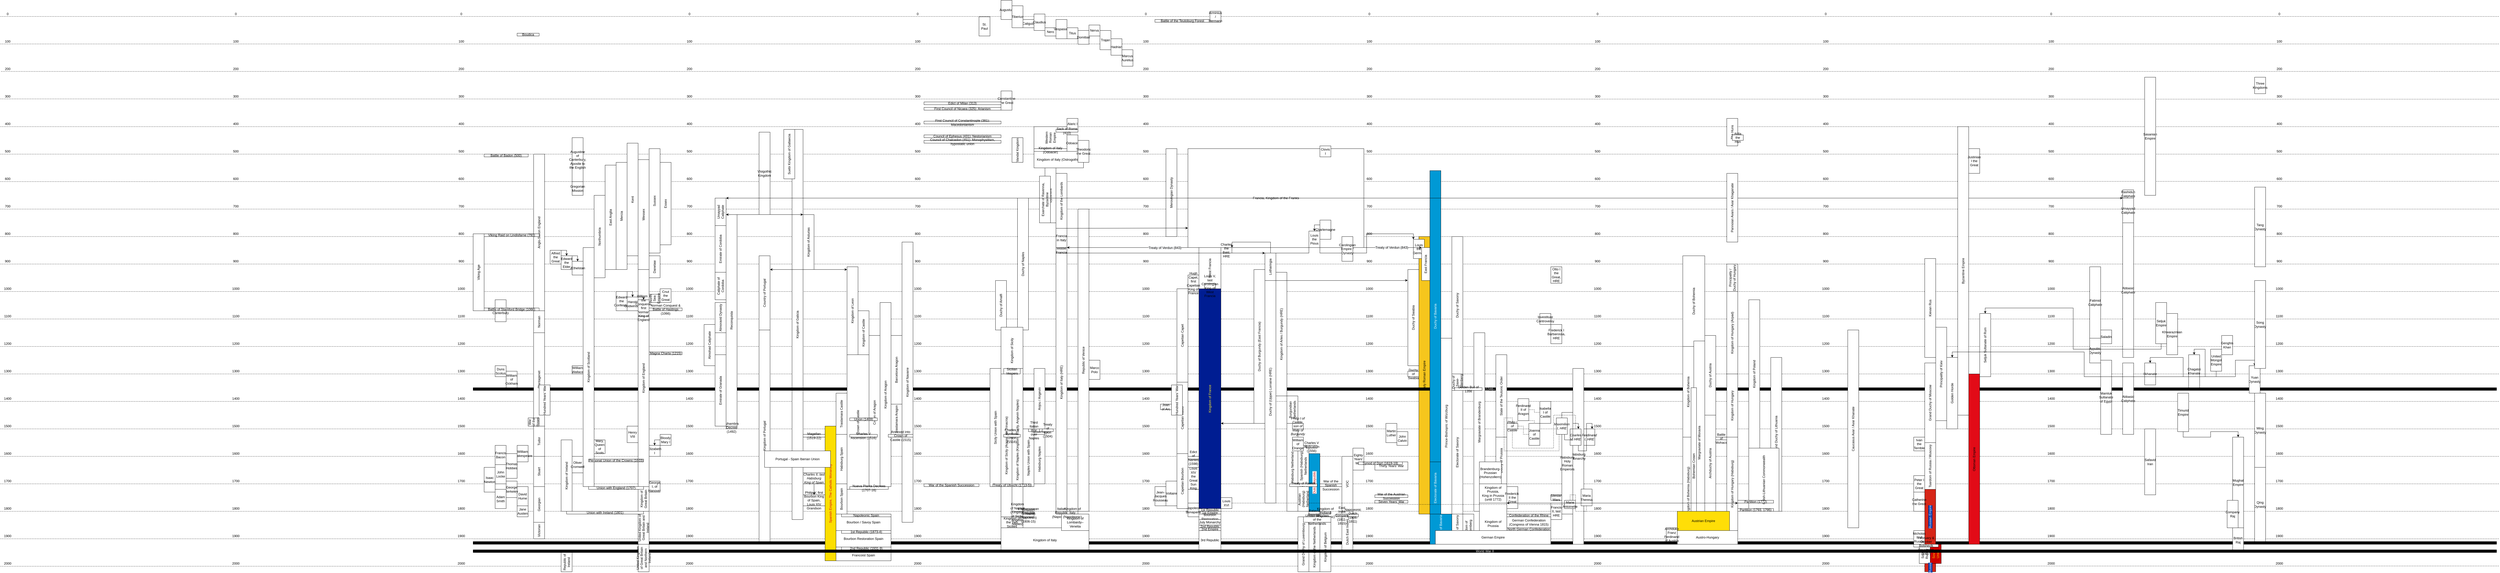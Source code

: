 <mxfile version="14.7.6" type="github" pages="2"><diagram id="Y0Y8XuIKVj-7vq4Fv_SR" name="Page-1"><mxGraphModel dx="6516" dy="1973" grid="1" gridSize="10" guides="1" tooltips="1" connect="1" arrows="1" fold="1" page="1" pageScale="1" pageWidth="827" pageHeight="1169" math="0" shadow="0"><root><mxCell id="0"/><mxCell id="E7ZcizCQF7umEmS6T11i-2" value="Grid" style="locked=1;" parent="0"/><mxCell id="E7ZcizCQF7umEmS6T11i-71" value="" style="group" parent="E7ZcizCQF7umEmS6T11i-2" vertex="1" connectable="0"><mxGeometry x="-4960" y="19" width="9090" height="2001" as="geometry"/></mxCell><mxCell id="WVpgaJW4wj5m7I2pfSuZ-34" value="" style="endArrow=none;dashed=1;html=1;" parent="E7ZcizCQF7umEmS6T11i-71" edge="1"><mxGeometry y="1401" width="110.29" height="50" as="geometry"><mxPoint x="9087.924" y="2000" as="sourcePoint"/><mxPoint y="2001" as="targetPoint"/></mxGeometry></mxCell><mxCell id="WVpgaJW4wj5m7I2pfSuZ-32" value="" style="endArrow=none;dashed=1;html=1;" parent="E7ZcizCQF7umEmS6T11i-71" edge="1"><mxGeometry y="1401" width="110.29" height="50" as="geometry"><mxPoint x="9087.924" y="1901" as="sourcePoint"/><mxPoint y="1901" as="targetPoint"/></mxGeometry></mxCell><mxCell id="WVpgaJW4wj5m7I2pfSuZ-15" value="" style="endArrow=none;dashed=1;html=1;" parent="E7ZcizCQF7umEmS6T11i-71" edge="1"><mxGeometry y="1401" width="110.29" height="50" as="geometry"><mxPoint x="9087.924" y="1801" as="sourcePoint"/><mxPoint y="1801" as="targetPoint"/></mxGeometry></mxCell><mxCell id="WVpgaJW4wj5m7I2pfSuZ-10" value="" style="endArrow=none;dashed=1;html=1;" parent="E7ZcizCQF7umEmS6T11i-71" edge="1"><mxGeometry y="1401" width="110.29" height="50" as="geometry"><mxPoint x="9087.924" y="1701" as="sourcePoint"/><mxPoint y="1701" as="targetPoint"/></mxGeometry></mxCell><mxCell id="WVpgaJW4wj5m7I2pfSuZ-9" value="" style="endArrow=none;dashed=1;html=1;" parent="E7ZcizCQF7umEmS6T11i-71" edge="1"><mxGeometry y="1401" width="110.29" height="50" as="geometry"><mxPoint x="9087.924" y="1601" as="sourcePoint"/><mxPoint y="1601" as="targetPoint"/></mxGeometry></mxCell><mxCell id="WVpgaJW4wj5m7I2pfSuZ-8" value="" style="endArrow=none;dashed=1;html=1;" parent="E7ZcizCQF7umEmS6T11i-71" edge="1"><mxGeometry y="1401" width="110.29" height="50" as="geometry"><mxPoint x="9087.924" y="1501" as="sourcePoint"/><mxPoint y="1501" as="targetPoint"/></mxGeometry></mxCell><mxCell id="WVpgaJW4wj5m7I2pfSuZ-7" value="" style="endArrow=none;dashed=1;html=1;" parent="E7ZcizCQF7umEmS6T11i-71" edge="1"><mxGeometry y="1401" width="1323.484" height="1600" as="geometry"><mxPoint x="9087.924" y="1401" as="sourcePoint"/><mxPoint y="1401" as="targetPoint"/></mxGeometry></mxCell><mxCell id="WVpgaJW4wj5m7I2pfSuZ-5" value="" style="endArrow=none;dashed=1;html=1;" parent="E7ZcizCQF7umEmS6T11i-71" edge="1"><mxGeometry y="1201" width="110.29" height="50" as="geometry"><mxPoint x="9087.924" y="1301" as="sourcePoint"/><mxPoint y="1301" as="targetPoint"/></mxGeometry></mxCell><mxCell id="WVpgaJW4wj5m7I2pfSuZ-17" value="" style="endArrow=none;dashed=1;html=1;" parent="E7ZcizCQF7umEmS6T11i-71" edge="1"><mxGeometry y="1201" width="110.29" height="50" as="geometry"><mxPoint x="9087.924" y="1201" as="sourcePoint"/><mxPoint y="1201" as="targetPoint"/></mxGeometry></mxCell><mxCell id="WVpgaJW4wj5m7I2pfSuZ-18" value="" style="endArrow=none;dashed=1;html=1;" parent="E7ZcizCQF7umEmS6T11i-71" edge="1"><mxGeometry y="901" width="110.29" height="50" as="geometry"><mxPoint x="9087.924" y="1101" as="sourcePoint"/><mxPoint y="1101" as="targetPoint"/></mxGeometry></mxCell><mxCell id="WVpgaJW4wj5m7I2pfSuZ-21" value="" style="endArrow=none;dashed=1;html=1;" parent="E7ZcizCQF7umEmS6T11i-71" edge="1"><mxGeometry y="901" width="110.29" height="50" as="geometry"><mxPoint x="9087.924" y="1001" as="sourcePoint"/><mxPoint y="1001" as="targetPoint"/></mxGeometry></mxCell><mxCell id="WVpgaJW4wj5m7I2pfSuZ-24" value="" style="endArrow=none;dashed=1;html=1;" parent="E7ZcizCQF7umEmS6T11i-71" edge="1"><mxGeometry y="901" width="110.29" height="50" as="geometry"><mxPoint x="9087.924" y="901" as="sourcePoint"/><mxPoint y="901" as="targetPoint"/></mxGeometry></mxCell><mxCell id="WVpgaJW4wj5m7I2pfSuZ-25" value="" style="endArrow=none;dashed=1;html=1;" parent="E7ZcizCQF7umEmS6T11i-71" edge="1"><mxGeometry y="600" width="110.29" height="50" as="geometry"><mxPoint x="9087.924" y="801" as="sourcePoint"/><mxPoint y="801" as="targetPoint"/></mxGeometry></mxCell><mxCell id="WVpgaJW4wj5m7I2pfSuZ-42" value="" style="endArrow=none;dashed=1;html=1;" parent="E7ZcizCQF7umEmS6T11i-71" edge="1"><mxGeometry y="600" width="110.29" height="50" as="geometry"><mxPoint x="9087.924" y="701" as="sourcePoint"/><mxPoint y="701" as="targetPoint"/></mxGeometry></mxCell><mxCell id="WVpgaJW4wj5m7I2pfSuZ-47" value="" style="endArrow=none;dashed=1;html=1;" parent="E7ZcizCQF7umEmS6T11i-71" edge="1"><mxGeometry y="600" width="110.29" height="50" as="geometry"><mxPoint x="9087.924" y="600" as="sourcePoint"/><mxPoint y="601" as="targetPoint"/></mxGeometry></mxCell><mxCell id="WVpgaJW4wj5m7I2pfSuZ-49" value="" style="endArrow=none;dashed=1;html=1;" parent="E7ZcizCQF7umEmS6T11i-71" edge="1"><mxGeometry y="401" width="110.29" height="50" as="geometry"><mxPoint x="9087.924" y="501" as="sourcePoint"/><mxPoint y="501" as="targetPoint"/></mxGeometry></mxCell><mxCell id="WVpgaJW4wj5m7I2pfSuZ-51" value="" style="endArrow=none;dashed=1;html=1;" parent="E7ZcizCQF7umEmS6T11i-71" edge="1"><mxGeometry y="401" width="110.29" height="50" as="geometry"><mxPoint x="9087.924" y="401" as="sourcePoint"/><mxPoint y="401" as="targetPoint"/></mxGeometry></mxCell><mxCell id="BzXRD6WCJ8LREmRtGlbD-2" value="" style="endArrow=none;dashed=1;html=1;" parent="E7ZcizCQF7umEmS6T11i-71" edge="1"><mxGeometry width="81.598" height="50" as="geometry"><mxPoint x="9087.924" y="301" as="sourcePoint"/><mxPoint y="300" as="targetPoint"/></mxGeometry></mxCell><mxCell id="BzXRD6WCJ8LREmRtGlbD-5" value="" style="endArrow=none;dashed=1;html=1;" parent="E7ZcizCQF7umEmS6T11i-71" edge="1"><mxGeometry width="81.598" height="50" as="geometry"><mxPoint x="9090" y="200" as="sourcePoint"/><mxPoint y="200" as="targetPoint"/></mxGeometry></mxCell><mxCell id="BzXRD6WCJ8LREmRtGlbD-6" value="" style="endArrow=none;dashed=1;html=1;" parent="E7ZcizCQF7umEmS6T11i-71" edge="1"><mxGeometry width="81.598" height="50" as="geometry"><mxPoint x="9087.924" y="100" as="sourcePoint"/><mxPoint y="100" as="targetPoint"/></mxGeometry></mxCell><mxCell id="BzXRD6WCJ8LREmRtGlbD-9" value="" style="endArrow=none;dashed=1;html=1;" parent="E7ZcizCQF7umEmS6T11i-71" edge="1"><mxGeometry width="81.598" height="50" as="geometry"><mxPoint x="9087.924" as="sourcePoint"/><mxPoint as="targetPoint"/></mxGeometry></mxCell><mxCell id="E7ZcizCQF7umEmS6T11i-3" value="Year" style="locked=1;" parent="0"/><mxCell id="Bf2nc8_-7yjoREZ_ZEWg-52" value="2000" style="text;html=1;strokeColor=none;fillColor=none;align=center;verticalAlign=middle;whiteSpace=wrap;rounded=0;" parent="E7ZcizCQF7umEmS6T11i-3" vertex="1"><mxGeometry x="2480" y="2000" width="40" height="20" as="geometry"/></mxCell><mxCell id="dNsJ0_BZBUPf2D0RCHMV-94" value="" style="group" parent="E7ZcizCQF7umEmS6T11i-3" vertex="1" connectable="0"><mxGeometry x="1660" width="40" height="2020" as="geometry"/></mxCell><mxCell id="dNsJ0_BZBUPf2D0RCHMV-95" value="1300" style="text;html=1;strokeColor=none;fillColor=none;align=center;verticalAlign=middle;whiteSpace=wrap;rounded=0;" parent="dNsJ0_BZBUPf2D0RCHMV-94" vertex="1"><mxGeometry y="1300" width="40" height="20" as="geometry"/></mxCell><mxCell id="dNsJ0_BZBUPf2D0RCHMV-96" value="1400" style="text;html=1;strokeColor=none;fillColor=none;align=center;verticalAlign=middle;whiteSpace=wrap;rounded=0;" parent="dNsJ0_BZBUPf2D0RCHMV-94" vertex="1"><mxGeometry y="1400" width="40" height="20" as="geometry"/></mxCell><mxCell id="dNsJ0_BZBUPf2D0RCHMV-97" value="1500" style="text;html=1;strokeColor=none;fillColor=none;align=center;verticalAlign=middle;whiteSpace=wrap;rounded=0;" parent="dNsJ0_BZBUPf2D0RCHMV-94" vertex="1"><mxGeometry y="1500" width="40" height="20" as="geometry"/></mxCell><mxCell id="dNsJ0_BZBUPf2D0RCHMV-98" value="1600" style="text;html=1;strokeColor=none;fillColor=none;align=center;verticalAlign=middle;whiteSpace=wrap;rounded=0;" parent="dNsJ0_BZBUPf2D0RCHMV-94" vertex="1"><mxGeometry y="1600" width="40" height="20" as="geometry"/></mxCell><mxCell id="dNsJ0_BZBUPf2D0RCHMV-99" value="1700" style="text;html=1;strokeColor=none;fillColor=none;align=center;verticalAlign=middle;whiteSpace=wrap;rounded=0;" parent="dNsJ0_BZBUPf2D0RCHMV-94" vertex="1"><mxGeometry y="1700" width="40" height="20" as="geometry"/></mxCell><mxCell id="dNsJ0_BZBUPf2D0RCHMV-100" value="1800" style="text;html=1;strokeColor=none;fillColor=none;align=center;verticalAlign=middle;whiteSpace=wrap;rounded=0;" parent="dNsJ0_BZBUPf2D0RCHMV-94" vertex="1"><mxGeometry y="1800" width="40" height="20" as="geometry"/></mxCell><mxCell id="dNsJ0_BZBUPf2D0RCHMV-101" value="1200" style="text;html=1;strokeColor=none;fillColor=none;align=center;verticalAlign=middle;whiteSpace=wrap;rounded=0;" parent="dNsJ0_BZBUPf2D0RCHMV-94" vertex="1"><mxGeometry y="1200" width="40" height="20" as="geometry"/></mxCell><mxCell id="dNsJ0_BZBUPf2D0RCHMV-102" value="1100" style="text;html=1;strokeColor=none;fillColor=none;align=center;verticalAlign=middle;whiteSpace=wrap;rounded=0;" parent="dNsJ0_BZBUPf2D0RCHMV-94" vertex="1"><mxGeometry y="1100" width="40" height="20" as="geometry"/></mxCell><mxCell id="dNsJ0_BZBUPf2D0RCHMV-103" value="1000" style="text;html=1;strokeColor=none;fillColor=none;align=center;verticalAlign=middle;whiteSpace=wrap;rounded=0;" parent="dNsJ0_BZBUPf2D0RCHMV-94" vertex="1"><mxGeometry y="1000" width="40" height="20" as="geometry"/></mxCell><mxCell id="dNsJ0_BZBUPf2D0RCHMV-104" value="900" style="text;html=1;strokeColor=none;fillColor=none;align=center;verticalAlign=middle;whiteSpace=wrap;rounded=0;" parent="dNsJ0_BZBUPf2D0RCHMV-94" vertex="1"><mxGeometry y="900" width="40" height="20" as="geometry"/></mxCell><mxCell id="dNsJ0_BZBUPf2D0RCHMV-105" value="800" style="text;html=1;strokeColor=none;fillColor=none;align=center;verticalAlign=middle;whiteSpace=wrap;rounded=0;" parent="dNsJ0_BZBUPf2D0RCHMV-94" vertex="1"><mxGeometry y="800" width="40" height="20" as="geometry"/></mxCell><mxCell id="dNsJ0_BZBUPf2D0RCHMV-106" value="1900" style="text;html=1;strokeColor=none;fillColor=none;align=center;verticalAlign=middle;whiteSpace=wrap;rounded=0;" parent="dNsJ0_BZBUPf2D0RCHMV-94" vertex="1"><mxGeometry y="1900" width="40" height="20" as="geometry"/></mxCell><mxCell id="dNsJ0_BZBUPf2D0RCHMV-107" value="2000" style="text;html=1;strokeColor=none;fillColor=none;align=center;verticalAlign=middle;whiteSpace=wrap;rounded=0;" parent="dNsJ0_BZBUPf2D0RCHMV-94" vertex="1"><mxGeometry y="2000" width="40" height="20" as="geometry"/></mxCell><mxCell id="dNsJ0_BZBUPf2D0RCHMV-108" value="700" style="text;html=1;strokeColor=none;fillColor=none;align=center;verticalAlign=middle;whiteSpace=wrap;rounded=0;" parent="dNsJ0_BZBUPf2D0RCHMV-94" vertex="1"><mxGeometry y="700" width="40" height="20" as="geometry"/></mxCell><mxCell id="dNsJ0_BZBUPf2D0RCHMV-109" value="600" style="text;html=1;strokeColor=none;fillColor=none;align=center;verticalAlign=middle;whiteSpace=wrap;rounded=0;" parent="dNsJ0_BZBUPf2D0RCHMV-94" vertex="1"><mxGeometry y="600" width="40" height="20" as="geometry"/></mxCell><mxCell id="dNsJ0_BZBUPf2D0RCHMV-110" value="500" style="text;html=1;strokeColor=none;fillColor=none;align=center;verticalAlign=middle;whiteSpace=wrap;rounded=0;" parent="dNsJ0_BZBUPf2D0RCHMV-94" vertex="1"><mxGeometry y="500" width="40" height="20" as="geometry"/></mxCell><mxCell id="dNsJ0_BZBUPf2D0RCHMV-111" value="400" style="text;html=1;strokeColor=none;fillColor=none;align=center;verticalAlign=middle;whiteSpace=wrap;rounded=0;" parent="dNsJ0_BZBUPf2D0RCHMV-94" vertex="1"><mxGeometry y="400" width="40" height="20" as="geometry"/></mxCell><mxCell id="dNsJ0_BZBUPf2D0RCHMV-112" value="300" style="text;html=1;strokeColor=none;fillColor=none;align=center;verticalAlign=middle;whiteSpace=wrap;rounded=0;" parent="dNsJ0_BZBUPf2D0RCHMV-94" vertex="1"><mxGeometry y="300" width="40" height="20" as="geometry"/></mxCell><mxCell id="dNsJ0_BZBUPf2D0RCHMV-113" value="200" style="text;html=1;strokeColor=none;fillColor=none;align=center;verticalAlign=middle;whiteSpace=wrap;rounded=0;" parent="dNsJ0_BZBUPf2D0RCHMV-94" vertex="1"><mxGeometry y="200" width="40" height="20" as="geometry"/></mxCell><mxCell id="dNsJ0_BZBUPf2D0RCHMV-114" value="100" style="text;html=1;strokeColor=none;fillColor=none;align=center;verticalAlign=middle;whiteSpace=wrap;rounded=0;" parent="dNsJ0_BZBUPf2D0RCHMV-94" vertex="1"><mxGeometry y="100" width="40" height="20" as="geometry"/></mxCell><mxCell id="dNsJ0_BZBUPf2D0RCHMV-115" value="0" style="text;html=1;strokeColor=none;fillColor=none;align=center;verticalAlign=middle;whiteSpace=wrap;rounded=0;" parent="dNsJ0_BZBUPf2D0RCHMV-94" vertex="1"><mxGeometry width="40" height="20" as="geometry"/></mxCell><mxCell id="dNsJ0_BZBUPf2D0RCHMV-70" value="" style="group" parent="E7ZcizCQF7umEmS6T11i-3" vertex="1" connectable="0"><mxGeometry x="3310" width="40" height="2020" as="geometry"/></mxCell><mxCell id="dNsJ0_BZBUPf2D0RCHMV-71" value="1300" style="text;html=1;strokeColor=none;fillColor=none;align=center;verticalAlign=middle;whiteSpace=wrap;rounded=0;" parent="dNsJ0_BZBUPf2D0RCHMV-70" vertex="1"><mxGeometry y="1300" width="40" height="20" as="geometry"/></mxCell><mxCell id="dNsJ0_BZBUPf2D0RCHMV-72" value="1400" style="text;html=1;strokeColor=none;fillColor=none;align=center;verticalAlign=middle;whiteSpace=wrap;rounded=0;" parent="dNsJ0_BZBUPf2D0RCHMV-70" vertex="1"><mxGeometry y="1400" width="40" height="20" as="geometry"/></mxCell><mxCell id="dNsJ0_BZBUPf2D0RCHMV-73" value="1500" style="text;html=1;strokeColor=none;fillColor=none;align=center;verticalAlign=middle;whiteSpace=wrap;rounded=0;" parent="dNsJ0_BZBUPf2D0RCHMV-70" vertex="1"><mxGeometry y="1500" width="40" height="20" as="geometry"/></mxCell><mxCell id="dNsJ0_BZBUPf2D0RCHMV-74" value="1600" style="text;html=1;strokeColor=none;fillColor=none;align=center;verticalAlign=middle;whiteSpace=wrap;rounded=0;" parent="dNsJ0_BZBUPf2D0RCHMV-70" vertex="1"><mxGeometry y="1600" width="40" height="20" as="geometry"/></mxCell><mxCell id="dNsJ0_BZBUPf2D0RCHMV-75" value="1700" style="text;html=1;strokeColor=none;fillColor=none;align=center;verticalAlign=middle;whiteSpace=wrap;rounded=0;" parent="dNsJ0_BZBUPf2D0RCHMV-70" vertex="1"><mxGeometry y="1700" width="40" height="20" as="geometry"/></mxCell><mxCell id="dNsJ0_BZBUPf2D0RCHMV-76" value="1800" style="text;html=1;strokeColor=none;fillColor=none;align=center;verticalAlign=middle;whiteSpace=wrap;rounded=0;" parent="dNsJ0_BZBUPf2D0RCHMV-70" vertex="1"><mxGeometry y="1800" width="40" height="20" as="geometry"/></mxCell><mxCell id="dNsJ0_BZBUPf2D0RCHMV-77" value="1200" style="text;html=1;strokeColor=none;fillColor=none;align=center;verticalAlign=middle;whiteSpace=wrap;rounded=0;" parent="dNsJ0_BZBUPf2D0RCHMV-70" vertex="1"><mxGeometry y="1200" width="40" height="20" as="geometry"/></mxCell><mxCell id="dNsJ0_BZBUPf2D0RCHMV-78" value="1100" style="text;html=1;strokeColor=none;fillColor=none;align=center;verticalAlign=middle;whiteSpace=wrap;rounded=0;" parent="dNsJ0_BZBUPf2D0RCHMV-70" vertex="1"><mxGeometry y="1100" width="40" height="20" as="geometry"/></mxCell><mxCell id="dNsJ0_BZBUPf2D0RCHMV-79" value="1000" style="text;html=1;strokeColor=none;fillColor=none;align=center;verticalAlign=middle;whiteSpace=wrap;rounded=0;" parent="dNsJ0_BZBUPf2D0RCHMV-70" vertex="1"><mxGeometry y="1000" width="40" height="20" as="geometry"/></mxCell><mxCell id="dNsJ0_BZBUPf2D0RCHMV-80" value="900" style="text;html=1;strokeColor=none;fillColor=none;align=center;verticalAlign=middle;whiteSpace=wrap;rounded=0;" parent="dNsJ0_BZBUPf2D0RCHMV-70" vertex="1"><mxGeometry y="900" width="40" height="20" as="geometry"/></mxCell><mxCell id="dNsJ0_BZBUPf2D0RCHMV-81" value="800" style="text;html=1;strokeColor=none;fillColor=none;align=center;verticalAlign=middle;whiteSpace=wrap;rounded=0;" parent="dNsJ0_BZBUPf2D0RCHMV-70" vertex="1"><mxGeometry y="800" width="40" height="20" as="geometry"/></mxCell><mxCell id="dNsJ0_BZBUPf2D0RCHMV-82" value="1900" style="text;html=1;strokeColor=none;fillColor=none;align=center;verticalAlign=middle;whiteSpace=wrap;rounded=0;" parent="dNsJ0_BZBUPf2D0RCHMV-70" vertex="1"><mxGeometry y="1900" width="40" height="20" as="geometry"/></mxCell><mxCell id="dNsJ0_BZBUPf2D0RCHMV-83" value="2000" style="text;html=1;strokeColor=none;fillColor=none;align=center;verticalAlign=middle;whiteSpace=wrap;rounded=0;" parent="dNsJ0_BZBUPf2D0RCHMV-70" vertex="1"><mxGeometry y="2000" width="40" height="20" as="geometry"/></mxCell><mxCell id="dNsJ0_BZBUPf2D0RCHMV-84" value="700" style="text;html=1;strokeColor=none;fillColor=none;align=center;verticalAlign=middle;whiteSpace=wrap;rounded=0;" parent="dNsJ0_BZBUPf2D0RCHMV-70" vertex="1"><mxGeometry y="700" width="40" height="20" as="geometry"/></mxCell><mxCell id="dNsJ0_BZBUPf2D0RCHMV-85" value="600" style="text;html=1;strokeColor=none;fillColor=none;align=center;verticalAlign=middle;whiteSpace=wrap;rounded=0;" parent="dNsJ0_BZBUPf2D0RCHMV-70" vertex="1"><mxGeometry y="600" width="40" height="20" as="geometry"/></mxCell><mxCell id="dNsJ0_BZBUPf2D0RCHMV-86" value="500" style="text;html=1;strokeColor=none;fillColor=none;align=center;verticalAlign=middle;whiteSpace=wrap;rounded=0;" parent="dNsJ0_BZBUPf2D0RCHMV-70" vertex="1"><mxGeometry y="500" width="40" height="20" as="geometry"/></mxCell><mxCell id="dNsJ0_BZBUPf2D0RCHMV-87" value="400" style="text;html=1;strokeColor=none;fillColor=none;align=center;verticalAlign=middle;whiteSpace=wrap;rounded=0;" parent="dNsJ0_BZBUPf2D0RCHMV-70" vertex="1"><mxGeometry y="400" width="40" height="20" as="geometry"/></mxCell><mxCell id="dNsJ0_BZBUPf2D0RCHMV-88" value="300" style="text;html=1;strokeColor=none;fillColor=none;align=center;verticalAlign=middle;whiteSpace=wrap;rounded=0;" parent="dNsJ0_BZBUPf2D0RCHMV-70" vertex="1"><mxGeometry y="300" width="40" height="20" as="geometry"/></mxCell><mxCell id="dNsJ0_BZBUPf2D0RCHMV-89" value="200" style="text;html=1;strokeColor=none;fillColor=none;align=center;verticalAlign=middle;whiteSpace=wrap;rounded=0;" parent="dNsJ0_BZBUPf2D0RCHMV-70" vertex="1"><mxGeometry y="200" width="40" height="20" as="geometry"/></mxCell><mxCell id="dNsJ0_BZBUPf2D0RCHMV-90" value="100" style="text;html=1;strokeColor=none;fillColor=none;align=center;verticalAlign=middle;whiteSpace=wrap;rounded=0;" parent="dNsJ0_BZBUPf2D0RCHMV-70" vertex="1"><mxGeometry y="100" width="40" height="20" as="geometry"/></mxCell><mxCell id="dNsJ0_BZBUPf2D0RCHMV-91" value="0" style="text;html=1;strokeColor=none;fillColor=none;align=center;verticalAlign=middle;whiteSpace=wrap;rounded=0;" parent="dNsJ0_BZBUPf2D0RCHMV-70" vertex="1"><mxGeometry width="40" height="20" as="geometry"/></mxCell><mxCell id="dNsJ0_BZBUPf2D0RCHMV-116" value="" style="group" parent="E7ZcizCQF7umEmS6T11i-3" vertex="1" connectable="0"><mxGeometry x="830" width="40" height="2020" as="geometry"/></mxCell><mxCell id="dNsJ0_BZBUPf2D0RCHMV-117" value="1300" style="text;html=1;strokeColor=none;fillColor=none;align=center;verticalAlign=middle;whiteSpace=wrap;rounded=0;" parent="dNsJ0_BZBUPf2D0RCHMV-116" vertex="1"><mxGeometry y="1300" width="40" height="20" as="geometry"/></mxCell><mxCell id="dNsJ0_BZBUPf2D0RCHMV-118" value="1400" style="text;html=1;strokeColor=none;fillColor=none;align=center;verticalAlign=middle;whiteSpace=wrap;rounded=0;" parent="dNsJ0_BZBUPf2D0RCHMV-116" vertex="1"><mxGeometry y="1400" width="40" height="20" as="geometry"/></mxCell><mxCell id="dNsJ0_BZBUPf2D0RCHMV-119" value="1500" style="text;html=1;strokeColor=none;fillColor=none;align=center;verticalAlign=middle;whiteSpace=wrap;rounded=0;" parent="dNsJ0_BZBUPf2D0RCHMV-116" vertex="1"><mxGeometry y="1500" width="40" height="20" as="geometry"/></mxCell><mxCell id="dNsJ0_BZBUPf2D0RCHMV-120" value="1600" style="text;html=1;strokeColor=none;fillColor=none;align=center;verticalAlign=middle;whiteSpace=wrap;rounded=0;" parent="dNsJ0_BZBUPf2D0RCHMV-116" vertex="1"><mxGeometry y="1600" width="40" height="20" as="geometry"/></mxCell><mxCell id="dNsJ0_BZBUPf2D0RCHMV-121" value="1700" style="text;html=1;strokeColor=none;fillColor=none;align=center;verticalAlign=middle;whiteSpace=wrap;rounded=0;" parent="dNsJ0_BZBUPf2D0RCHMV-116" vertex="1"><mxGeometry y="1700" width="40" height="20" as="geometry"/></mxCell><mxCell id="dNsJ0_BZBUPf2D0RCHMV-122" value="1800" style="text;html=1;strokeColor=none;fillColor=none;align=center;verticalAlign=middle;whiteSpace=wrap;rounded=0;" parent="dNsJ0_BZBUPf2D0RCHMV-116" vertex="1"><mxGeometry y="1800" width="40" height="20" as="geometry"/></mxCell><mxCell id="dNsJ0_BZBUPf2D0RCHMV-123" value="1200" style="text;html=1;strokeColor=none;fillColor=none;align=center;verticalAlign=middle;whiteSpace=wrap;rounded=0;" parent="dNsJ0_BZBUPf2D0RCHMV-116" vertex="1"><mxGeometry y="1200" width="40" height="20" as="geometry"/></mxCell><mxCell id="dNsJ0_BZBUPf2D0RCHMV-124" value="1100" style="text;html=1;strokeColor=none;fillColor=none;align=center;verticalAlign=middle;whiteSpace=wrap;rounded=0;" parent="dNsJ0_BZBUPf2D0RCHMV-116" vertex="1"><mxGeometry y="1100" width="40" height="20" as="geometry"/></mxCell><mxCell id="dNsJ0_BZBUPf2D0RCHMV-125" value="1000" style="text;html=1;strokeColor=none;fillColor=none;align=center;verticalAlign=middle;whiteSpace=wrap;rounded=0;" parent="dNsJ0_BZBUPf2D0RCHMV-116" vertex="1"><mxGeometry y="1000" width="40" height="20" as="geometry"/></mxCell><mxCell id="dNsJ0_BZBUPf2D0RCHMV-126" value="900" style="text;html=1;strokeColor=none;fillColor=none;align=center;verticalAlign=middle;whiteSpace=wrap;rounded=0;" parent="dNsJ0_BZBUPf2D0RCHMV-116" vertex="1"><mxGeometry y="900" width="40" height="20" as="geometry"/></mxCell><mxCell id="dNsJ0_BZBUPf2D0RCHMV-127" value="800" style="text;html=1;strokeColor=none;fillColor=none;align=center;verticalAlign=middle;whiteSpace=wrap;rounded=0;" parent="dNsJ0_BZBUPf2D0RCHMV-116" vertex="1"><mxGeometry y="800" width="40" height="20" as="geometry"/></mxCell><mxCell id="dNsJ0_BZBUPf2D0RCHMV-128" value="1900" style="text;html=1;strokeColor=none;fillColor=none;align=center;verticalAlign=middle;whiteSpace=wrap;rounded=0;" parent="dNsJ0_BZBUPf2D0RCHMV-116" vertex="1"><mxGeometry y="1900" width="40" height="20" as="geometry"/></mxCell><mxCell id="dNsJ0_BZBUPf2D0RCHMV-129" value="2000" style="text;html=1;strokeColor=none;fillColor=none;align=center;verticalAlign=middle;whiteSpace=wrap;rounded=0;" parent="dNsJ0_BZBUPf2D0RCHMV-116" vertex="1"><mxGeometry y="2000" width="40" height="20" as="geometry"/></mxCell><mxCell id="dNsJ0_BZBUPf2D0RCHMV-130" value="700" style="text;html=1;strokeColor=none;fillColor=none;align=center;verticalAlign=middle;whiteSpace=wrap;rounded=0;" parent="dNsJ0_BZBUPf2D0RCHMV-116" vertex="1"><mxGeometry y="700" width="40" height="20" as="geometry"/></mxCell><mxCell id="dNsJ0_BZBUPf2D0RCHMV-131" value="600" style="text;html=1;strokeColor=none;fillColor=none;align=center;verticalAlign=middle;whiteSpace=wrap;rounded=0;" parent="dNsJ0_BZBUPf2D0RCHMV-116" vertex="1"><mxGeometry y="600" width="40" height="20" as="geometry"/></mxCell><mxCell id="dNsJ0_BZBUPf2D0RCHMV-132" value="500" style="text;html=1;strokeColor=none;fillColor=none;align=center;verticalAlign=middle;whiteSpace=wrap;rounded=0;" parent="dNsJ0_BZBUPf2D0RCHMV-116" vertex="1"><mxGeometry y="500" width="40" height="20" as="geometry"/></mxCell><mxCell id="dNsJ0_BZBUPf2D0RCHMV-133" value="400" style="text;html=1;strokeColor=none;fillColor=none;align=center;verticalAlign=middle;whiteSpace=wrap;rounded=0;" parent="dNsJ0_BZBUPf2D0RCHMV-116" vertex="1"><mxGeometry y="400" width="40" height="20" as="geometry"/></mxCell><mxCell id="dNsJ0_BZBUPf2D0RCHMV-134" value="300" style="text;html=1;strokeColor=none;fillColor=none;align=center;verticalAlign=middle;whiteSpace=wrap;rounded=0;" parent="dNsJ0_BZBUPf2D0RCHMV-116" vertex="1"><mxGeometry y="300" width="40" height="20" as="geometry"/></mxCell><mxCell id="dNsJ0_BZBUPf2D0RCHMV-135" value="200" style="text;html=1;strokeColor=none;fillColor=none;align=center;verticalAlign=middle;whiteSpace=wrap;rounded=0;" parent="dNsJ0_BZBUPf2D0RCHMV-116" vertex="1"><mxGeometry y="200" width="40" height="20" as="geometry"/></mxCell><mxCell id="dNsJ0_BZBUPf2D0RCHMV-136" value="100" style="text;html=1;strokeColor=none;fillColor=none;align=center;verticalAlign=middle;whiteSpace=wrap;rounded=0;" parent="dNsJ0_BZBUPf2D0RCHMV-116" vertex="1"><mxGeometry y="100" width="40" height="20" as="geometry"/></mxCell><mxCell id="dNsJ0_BZBUPf2D0RCHMV-137" value="0" style="text;html=1;strokeColor=none;fillColor=none;align=center;verticalAlign=middle;whiteSpace=wrap;rounded=0;" parent="dNsJ0_BZBUPf2D0RCHMV-116" vertex="1"><mxGeometry width="40" height="20" as="geometry"/></mxCell><mxCell id="dNsJ0_BZBUPf2D0RCHMV-25" value="" style="group" parent="E7ZcizCQF7umEmS6T11i-3" vertex="1" connectable="0"><mxGeometry x="-820.003" width="54.065" height="2020" as="geometry"/></mxCell><mxCell id="dNsJ0_BZBUPf2D0RCHMV-26" value="1300" style="text;html=1;strokeColor=none;fillColor=none;align=center;verticalAlign=middle;whiteSpace=wrap;rounded=0;" parent="dNsJ0_BZBUPf2D0RCHMV-25" vertex="1"><mxGeometry y="1300" width="54.065" height="20" as="geometry"/></mxCell><mxCell id="dNsJ0_BZBUPf2D0RCHMV-27" value="1400" style="text;html=1;strokeColor=none;fillColor=none;align=center;verticalAlign=middle;whiteSpace=wrap;rounded=0;" parent="dNsJ0_BZBUPf2D0RCHMV-25" vertex="1"><mxGeometry y="1400" width="54.065" height="20" as="geometry"/></mxCell><mxCell id="dNsJ0_BZBUPf2D0RCHMV-28" value="1500" style="text;html=1;strokeColor=none;fillColor=none;align=center;verticalAlign=middle;whiteSpace=wrap;rounded=0;" parent="dNsJ0_BZBUPf2D0RCHMV-25" vertex="1"><mxGeometry y="1500" width="54.065" height="20" as="geometry"/></mxCell><mxCell id="dNsJ0_BZBUPf2D0RCHMV-29" value="1600" style="text;html=1;strokeColor=none;fillColor=none;align=center;verticalAlign=middle;whiteSpace=wrap;rounded=0;" parent="dNsJ0_BZBUPf2D0RCHMV-25" vertex="1"><mxGeometry y="1600" width="54.065" height="20" as="geometry"/></mxCell><mxCell id="dNsJ0_BZBUPf2D0RCHMV-30" value="1700" style="text;html=1;strokeColor=none;fillColor=none;align=center;verticalAlign=middle;whiteSpace=wrap;rounded=0;" parent="dNsJ0_BZBUPf2D0RCHMV-25" vertex="1"><mxGeometry y="1700" width="54.065" height="20" as="geometry"/></mxCell><mxCell id="dNsJ0_BZBUPf2D0RCHMV-31" value="1800" style="text;html=1;strokeColor=none;fillColor=none;align=center;verticalAlign=middle;whiteSpace=wrap;rounded=0;" parent="dNsJ0_BZBUPf2D0RCHMV-25" vertex="1"><mxGeometry y="1800" width="54.065" height="20" as="geometry"/></mxCell><mxCell id="dNsJ0_BZBUPf2D0RCHMV-32" value="1200" style="text;html=1;strokeColor=none;fillColor=none;align=center;verticalAlign=middle;whiteSpace=wrap;rounded=0;" parent="dNsJ0_BZBUPf2D0RCHMV-25" vertex="1"><mxGeometry y="1200" width="54.065" height="20" as="geometry"/></mxCell><mxCell id="dNsJ0_BZBUPf2D0RCHMV-33" value="1100" style="text;html=1;strokeColor=none;fillColor=none;align=center;verticalAlign=middle;whiteSpace=wrap;rounded=0;" parent="dNsJ0_BZBUPf2D0RCHMV-25" vertex="1"><mxGeometry y="1100" width="54.065" height="20" as="geometry"/></mxCell><mxCell id="dNsJ0_BZBUPf2D0RCHMV-34" value="1000" style="text;html=1;strokeColor=none;fillColor=none;align=center;verticalAlign=middle;whiteSpace=wrap;rounded=0;" parent="dNsJ0_BZBUPf2D0RCHMV-25" vertex="1"><mxGeometry y="1000" width="54.065" height="20" as="geometry"/></mxCell><mxCell id="dNsJ0_BZBUPf2D0RCHMV-35" value="900" style="text;html=1;strokeColor=none;fillColor=none;align=center;verticalAlign=middle;whiteSpace=wrap;rounded=0;" parent="dNsJ0_BZBUPf2D0RCHMV-25" vertex="1"><mxGeometry y="900" width="54.065" height="20" as="geometry"/></mxCell><mxCell id="dNsJ0_BZBUPf2D0RCHMV-36" value="800" style="text;html=1;strokeColor=none;fillColor=none;align=center;verticalAlign=middle;whiteSpace=wrap;rounded=0;" parent="dNsJ0_BZBUPf2D0RCHMV-25" vertex="1"><mxGeometry y="800" width="54.065" height="20" as="geometry"/></mxCell><mxCell id="dNsJ0_BZBUPf2D0RCHMV-37" value="1900" style="text;html=1;strokeColor=none;fillColor=none;align=center;verticalAlign=middle;whiteSpace=wrap;rounded=0;" parent="dNsJ0_BZBUPf2D0RCHMV-25" vertex="1"><mxGeometry y="1900" width="54.065" height="20" as="geometry"/></mxCell><mxCell id="dNsJ0_BZBUPf2D0RCHMV-38" value="2000" style="text;html=1;strokeColor=none;fillColor=none;align=center;verticalAlign=middle;whiteSpace=wrap;rounded=0;" parent="dNsJ0_BZBUPf2D0RCHMV-25" vertex="1"><mxGeometry y="2000" width="54.065" height="20" as="geometry"/></mxCell><mxCell id="dNsJ0_BZBUPf2D0RCHMV-39" value="700" style="text;html=1;strokeColor=none;fillColor=none;align=center;verticalAlign=middle;whiteSpace=wrap;rounded=0;" parent="dNsJ0_BZBUPf2D0RCHMV-25" vertex="1"><mxGeometry y="700" width="54.065" height="20" as="geometry"/></mxCell><mxCell id="dNsJ0_BZBUPf2D0RCHMV-40" value="600" style="text;html=1;strokeColor=none;fillColor=none;align=center;verticalAlign=middle;whiteSpace=wrap;rounded=0;" parent="dNsJ0_BZBUPf2D0RCHMV-25" vertex="1"><mxGeometry y="600" width="54.065" height="20" as="geometry"/></mxCell><mxCell id="dNsJ0_BZBUPf2D0RCHMV-41" value="500" style="text;html=1;strokeColor=none;fillColor=none;align=center;verticalAlign=middle;whiteSpace=wrap;rounded=0;" parent="dNsJ0_BZBUPf2D0RCHMV-25" vertex="1"><mxGeometry y="500" width="54.065" height="20" as="geometry"/></mxCell><mxCell id="dNsJ0_BZBUPf2D0RCHMV-42" value="400" style="text;html=1;strokeColor=none;fillColor=none;align=center;verticalAlign=middle;whiteSpace=wrap;rounded=0;" parent="dNsJ0_BZBUPf2D0RCHMV-25" vertex="1"><mxGeometry y="400" width="54.065" height="20" as="geometry"/></mxCell><mxCell id="dNsJ0_BZBUPf2D0RCHMV-43" value="300" style="text;html=1;strokeColor=none;fillColor=none;align=center;verticalAlign=middle;whiteSpace=wrap;rounded=0;" parent="dNsJ0_BZBUPf2D0RCHMV-25" vertex="1"><mxGeometry y="300" width="54.065" height="20" as="geometry"/></mxCell><mxCell id="dNsJ0_BZBUPf2D0RCHMV-44" value="200" style="text;html=1;strokeColor=none;fillColor=none;align=center;verticalAlign=middle;whiteSpace=wrap;rounded=0;" parent="dNsJ0_BZBUPf2D0RCHMV-25" vertex="1"><mxGeometry y="200" width="54.065" height="20" as="geometry"/></mxCell><mxCell id="dNsJ0_BZBUPf2D0RCHMV-45" value="100" style="text;html=1;strokeColor=none;fillColor=none;align=center;verticalAlign=middle;whiteSpace=wrap;rounded=0;" parent="dNsJ0_BZBUPf2D0RCHMV-25" vertex="1"><mxGeometry y="100" width="54.065" height="20" as="geometry"/></mxCell><mxCell id="dNsJ0_BZBUPf2D0RCHMV-46" value="0" style="text;html=1;strokeColor=none;fillColor=none;align=center;verticalAlign=middle;whiteSpace=wrap;rounded=0;" parent="dNsJ0_BZBUPf2D0RCHMV-25" vertex="1"><mxGeometry width="54.065" height="20" as="geometry"/></mxCell><mxCell id="NsDUgZXm5LeOdYwQ-Rcx-9" value="" style="group" parent="E7ZcizCQF7umEmS6T11i-3" vertex="1" connectable="0"><mxGeometry x="2480" width="40" height="2020" as="geometry"/></mxCell><mxCell id="Bf2nc8_-7yjoREZ_ZEWg-40" value="1300" style="text;html=1;strokeColor=none;fillColor=none;align=center;verticalAlign=middle;whiteSpace=wrap;rounded=0;" parent="NsDUgZXm5LeOdYwQ-Rcx-9" vertex="1"><mxGeometry y="1300" width="40" height="20" as="geometry"/></mxCell><mxCell id="Bf2nc8_-7yjoREZ_ZEWg-41" value="1400" style="text;html=1;strokeColor=none;fillColor=none;align=center;verticalAlign=middle;whiteSpace=wrap;rounded=0;" parent="NsDUgZXm5LeOdYwQ-Rcx-9" vertex="1"><mxGeometry y="1400" width="40" height="20" as="geometry"/></mxCell><mxCell id="Bf2nc8_-7yjoREZ_ZEWg-42" value="1500" style="text;html=1;strokeColor=none;fillColor=none;align=center;verticalAlign=middle;whiteSpace=wrap;rounded=0;" parent="NsDUgZXm5LeOdYwQ-Rcx-9" vertex="1"><mxGeometry y="1500" width="40" height="20" as="geometry"/></mxCell><mxCell id="Bf2nc8_-7yjoREZ_ZEWg-43" value="1600" style="text;html=1;strokeColor=none;fillColor=none;align=center;verticalAlign=middle;whiteSpace=wrap;rounded=0;" parent="NsDUgZXm5LeOdYwQ-Rcx-9" vertex="1"><mxGeometry y="1600" width="40" height="20" as="geometry"/></mxCell><mxCell id="Bf2nc8_-7yjoREZ_ZEWg-44" value="1700" style="text;html=1;strokeColor=none;fillColor=none;align=center;verticalAlign=middle;whiteSpace=wrap;rounded=0;" parent="NsDUgZXm5LeOdYwQ-Rcx-9" vertex="1"><mxGeometry y="1700" width="40" height="20" as="geometry"/></mxCell><mxCell id="Bf2nc8_-7yjoREZ_ZEWg-45" value="1800" style="text;html=1;strokeColor=none;fillColor=none;align=center;verticalAlign=middle;whiteSpace=wrap;rounded=0;" parent="NsDUgZXm5LeOdYwQ-Rcx-9" vertex="1"><mxGeometry y="1800" width="40" height="20" as="geometry"/></mxCell><mxCell id="Bf2nc8_-7yjoREZ_ZEWg-46" value="1200" style="text;html=1;strokeColor=none;fillColor=none;align=center;verticalAlign=middle;whiteSpace=wrap;rounded=0;" parent="NsDUgZXm5LeOdYwQ-Rcx-9" vertex="1"><mxGeometry y="1200" width="40" height="20" as="geometry"/></mxCell><mxCell id="Bf2nc8_-7yjoREZ_ZEWg-47" value="1100" style="text;html=1;strokeColor=none;fillColor=none;align=center;verticalAlign=middle;whiteSpace=wrap;rounded=0;" parent="NsDUgZXm5LeOdYwQ-Rcx-9" vertex="1"><mxGeometry y="1100" width="40" height="20" as="geometry"/></mxCell><mxCell id="Bf2nc8_-7yjoREZ_ZEWg-48" value="1000" style="text;html=1;strokeColor=none;fillColor=none;align=center;verticalAlign=middle;whiteSpace=wrap;rounded=0;" parent="NsDUgZXm5LeOdYwQ-Rcx-9" vertex="1"><mxGeometry y="1000" width="40" height="20" as="geometry"/></mxCell><mxCell id="Bf2nc8_-7yjoREZ_ZEWg-49" value="900" style="text;html=1;strokeColor=none;fillColor=none;align=center;verticalAlign=middle;whiteSpace=wrap;rounded=0;" parent="NsDUgZXm5LeOdYwQ-Rcx-9" vertex="1"><mxGeometry y="900" width="40" height="20" as="geometry"/></mxCell><mxCell id="Bf2nc8_-7yjoREZ_ZEWg-50" value="800" style="text;html=1;strokeColor=none;fillColor=none;align=center;verticalAlign=middle;whiteSpace=wrap;rounded=0;" parent="NsDUgZXm5LeOdYwQ-Rcx-9" vertex="1"><mxGeometry y="800" width="40" height="20" as="geometry"/></mxCell><mxCell id="Bf2nc8_-7yjoREZ_ZEWg-51" value="1900" style="text;html=1;strokeColor=none;fillColor=none;align=center;verticalAlign=middle;whiteSpace=wrap;rounded=0;" parent="NsDUgZXm5LeOdYwQ-Rcx-9" vertex="1"><mxGeometry y="1900" width="40" height="20" as="geometry"/></mxCell><mxCell id="Bf2nc8_-7yjoREZ_ZEWg-53" value="700" style="text;html=1;strokeColor=none;fillColor=none;align=center;verticalAlign=middle;whiteSpace=wrap;rounded=0;" parent="NsDUgZXm5LeOdYwQ-Rcx-9" vertex="1"><mxGeometry y="700" width="40" height="20" as="geometry"/></mxCell><mxCell id="Bf2nc8_-7yjoREZ_ZEWg-54" value="600" style="text;html=1;strokeColor=none;fillColor=none;align=center;verticalAlign=middle;whiteSpace=wrap;rounded=0;" parent="NsDUgZXm5LeOdYwQ-Rcx-9" vertex="1"><mxGeometry y="600" width="40" height="20" as="geometry"/></mxCell><mxCell id="Bf2nc8_-7yjoREZ_ZEWg-55" value="500" style="text;html=1;strokeColor=none;fillColor=none;align=center;verticalAlign=middle;whiteSpace=wrap;rounded=0;" parent="NsDUgZXm5LeOdYwQ-Rcx-9" vertex="1"><mxGeometry y="500" width="40" height="20" as="geometry"/></mxCell><mxCell id="Bf2nc8_-7yjoREZ_ZEWg-56" value="400" style="text;html=1;strokeColor=none;fillColor=none;align=center;verticalAlign=middle;whiteSpace=wrap;rounded=0;" parent="NsDUgZXm5LeOdYwQ-Rcx-9" vertex="1"><mxGeometry y="400" width="40" height="20" as="geometry"/></mxCell><mxCell id="BzXRD6WCJ8LREmRtGlbD-32" value="300" style="text;html=1;strokeColor=none;fillColor=none;align=center;verticalAlign=middle;whiteSpace=wrap;rounded=0;" parent="NsDUgZXm5LeOdYwQ-Rcx-9" vertex="1"><mxGeometry y="300" width="40" height="20" as="geometry"/></mxCell><mxCell id="BzXRD6WCJ8LREmRtGlbD-33" value="200" style="text;html=1;strokeColor=none;fillColor=none;align=center;verticalAlign=middle;whiteSpace=wrap;rounded=0;" parent="NsDUgZXm5LeOdYwQ-Rcx-9" vertex="1"><mxGeometry y="200" width="40" height="20" as="geometry"/></mxCell><mxCell id="BzXRD6WCJ8LREmRtGlbD-34" value="100" style="text;html=1;strokeColor=none;fillColor=none;align=center;verticalAlign=middle;whiteSpace=wrap;rounded=0;" parent="NsDUgZXm5LeOdYwQ-Rcx-9" vertex="1"><mxGeometry y="100" width="40" height="20" as="geometry"/></mxCell><mxCell id="BzXRD6WCJ8LREmRtGlbD-35" value="0" style="text;html=1;strokeColor=none;fillColor=none;align=center;verticalAlign=middle;whiteSpace=wrap;rounded=0;" parent="NsDUgZXm5LeOdYwQ-Rcx-9" vertex="1"><mxGeometry width="40" height="20" as="geometry"/></mxCell><mxCell id="E7ZcizCQF7umEmS6T11i-5" value="" style="group" parent="E7ZcizCQF7umEmS6T11i-3" vertex="1" connectable="0"><mxGeometry width="40" height="2020" as="geometry"/></mxCell><mxCell id="E7ZcizCQF7umEmS6T11i-6" value="1300" style="text;html=1;strokeColor=none;fillColor=none;align=center;verticalAlign=middle;whiteSpace=wrap;rounded=0;" parent="E7ZcizCQF7umEmS6T11i-5" vertex="1"><mxGeometry y="1300" width="40" height="20" as="geometry"/></mxCell><mxCell id="E7ZcizCQF7umEmS6T11i-7" value="1400" style="text;html=1;strokeColor=none;fillColor=none;align=center;verticalAlign=middle;whiteSpace=wrap;rounded=0;" parent="E7ZcizCQF7umEmS6T11i-5" vertex="1"><mxGeometry y="1400" width="40" height="20" as="geometry"/></mxCell><mxCell id="E7ZcizCQF7umEmS6T11i-8" value="1500" style="text;html=1;strokeColor=none;fillColor=none;align=center;verticalAlign=middle;whiteSpace=wrap;rounded=0;" parent="E7ZcizCQF7umEmS6T11i-5" vertex="1"><mxGeometry y="1500" width="40" height="20" as="geometry"/></mxCell><mxCell id="E7ZcizCQF7umEmS6T11i-9" value="1600" style="text;html=1;strokeColor=none;fillColor=none;align=center;verticalAlign=middle;whiteSpace=wrap;rounded=0;" parent="E7ZcizCQF7umEmS6T11i-5" vertex="1"><mxGeometry y="1600" width="40" height="20" as="geometry"/></mxCell><mxCell id="E7ZcizCQF7umEmS6T11i-10" value="1700" style="text;html=1;strokeColor=none;fillColor=none;align=center;verticalAlign=middle;whiteSpace=wrap;rounded=0;" parent="E7ZcizCQF7umEmS6T11i-5" vertex="1"><mxGeometry y="1700" width="40" height="20" as="geometry"/></mxCell><mxCell id="E7ZcizCQF7umEmS6T11i-11" value="1800" style="text;html=1;strokeColor=none;fillColor=none;align=center;verticalAlign=middle;whiteSpace=wrap;rounded=0;" parent="E7ZcizCQF7umEmS6T11i-5" vertex="1"><mxGeometry y="1800" width="40" height="20" as="geometry"/></mxCell><mxCell id="E7ZcizCQF7umEmS6T11i-12" value="1200" style="text;html=1;strokeColor=none;fillColor=none;align=center;verticalAlign=middle;whiteSpace=wrap;rounded=0;" parent="E7ZcizCQF7umEmS6T11i-5" vertex="1"><mxGeometry y="1200" width="40" height="20" as="geometry"/></mxCell><mxCell id="E7ZcizCQF7umEmS6T11i-13" value="1100" style="text;html=1;strokeColor=none;fillColor=none;align=center;verticalAlign=middle;whiteSpace=wrap;rounded=0;" parent="E7ZcizCQF7umEmS6T11i-5" vertex="1"><mxGeometry y="1100" width="40" height="20" as="geometry"/></mxCell><mxCell id="E7ZcizCQF7umEmS6T11i-14" value="1000" style="text;html=1;strokeColor=none;fillColor=none;align=center;verticalAlign=middle;whiteSpace=wrap;rounded=0;" parent="E7ZcizCQF7umEmS6T11i-5" vertex="1"><mxGeometry y="1000" width="40" height="20" as="geometry"/></mxCell><mxCell id="E7ZcizCQF7umEmS6T11i-15" value="900" style="text;html=1;strokeColor=none;fillColor=none;align=center;verticalAlign=middle;whiteSpace=wrap;rounded=0;" parent="E7ZcizCQF7umEmS6T11i-5" vertex="1"><mxGeometry y="900" width="40" height="20" as="geometry"/></mxCell><mxCell id="E7ZcizCQF7umEmS6T11i-16" value="800" style="text;html=1;strokeColor=none;fillColor=none;align=center;verticalAlign=middle;whiteSpace=wrap;rounded=0;" parent="E7ZcizCQF7umEmS6T11i-5" vertex="1"><mxGeometry y="800" width="40" height="20" as="geometry"/></mxCell><mxCell id="E7ZcizCQF7umEmS6T11i-17" value="1900" style="text;html=1;strokeColor=none;fillColor=none;align=center;verticalAlign=middle;whiteSpace=wrap;rounded=0;" parent="E7ZcizCQF7umEmS6T11i-5" vertex="1"><mxGeometry y="1900" width="40" height="20" as="geometry"/></mxCell><mxCell id="E7ZcizCQF7umEmS6T11i-18" value="2000" style="text;html=1;strokeColor=none;fillColor=none;align=center;verticalAlign=middle;whiteSpace=wrap;rounded=0;" parent="E7ZcizCQF7umEmS6T11i-5" vertex="1"><mxGeometry y="2000" width="40" height="20" as="geometry"/></mxCell><mxCell id="E7ZcizCQF7umEmS6T11i-19" value="700" style="text;html=1;strokeColor=none;fillColor=none;align=center;verticalAlign=middle;whiteSpace=wrap;rounded=0;" parent="E7ZcizCQF7umEmS6T11i-5" vertex="1"><mxGeometry y="700" width="40" height="20" as="geometry"/></mxCell><mxCell id="E7ZcizCQF7umEmS6T11i-20" value="600" style="text;html=1;strokeColor=none;fillColor=none;align=center;verticalAlign=middle;whiteSpace=wrap;rounded=0;" parent="E7ZcizCQF7umEmS6T11i-5" vertex="1"><mxGeometry y="600" width="40" height="20" as="geometry"/></mxCell><mxCell id="E7ZcizCQF7umEmS6T11i-21" value="500" style="text;html=1;strokeColor=none;fillColor=none;align=center;verticalAlign=middle;whiteSpace=wrap;rounded=0;" parent="E7ZcizCQF7umEmS6T11i-5" vertex="1"><mxGeometry y="500" width="40" height="20" as="geometry"/></mxCell><mxCell id="E7ZcizCQF7umEmS6T11i-22" value="400" style="text;html=1;strokeColor=none;fillColor=none;align=center;verticalAlign=middle;whiteSpace=wrap;rounded=0;" parent="E7ZcizCQF7umEmS6T11i-5" vertex="1"><mxGeometry y="400" width="40" height="20" as="geometry"/></mxCell><mxCell id="E7ZcizCQF7umEmS6T11i-23" value="300" style="text;html=1;strokeColor=none;fillColor=none;align=center;verticalAlign=middle;whiteSpace=wrap;rounded=0;" parent="E7ZcizCQF7umEmS6T11i-5" vertex="1"><mxGeometry y="300" width="40" height="20" as="geometry"/></mxCell><mxCell id="E7ZcizCQF7umEmS6T11i-24" value="200" style="text;html=1;strokeColor=none;fillColor=none;align=center;verticalAlign=middle;whiteSpace=wrap;rounded=0;" parent="E7ZcizCQF7umEmS6T11i-5" vertex="1"><mxGeometry y="200" width="40" height="20" as="geometry"/></mxCell><mxCell id="E7ZcizCQF7umEmS6T11i-25" value="100" style="text;html=1;strokeColor=none;fillColor=none;align=center;verticalAlign=middle;whiteSpace=wrap;rounded=0;" parent="E7ZcizCQF7umEmS6T11i-5" vertex="1"><mxGeometry y="100" width="40" height="20" as="geometry"/></mxCell><mxCell id="E7ZcizCQF7umEmS6T11i-26" value="0" style="text;html=1;strokeColor=none;fillColor=none;align=center;verticalAlign=middle;whiteSpace=wrap;rounded=0;" parent="E7ZcizCQF7umEmS6T11i-5" vertex="1"><mxGeometry width="40" height="20" as="geometry"/></mxCell><mxCell id="E7ZcizCQF7umEmS6T11i-27" value="" style="group" parent="E7ZcizCQF7umEmS6T11i-3" vertex="1" connectable="0"><mxGeometry x="-1650.003" width="54.065" height="2020" as="geometry"/></mxCell><mxCell id="E7ZcizCQF7umEmS6T11i-28" value="1300" style="text;html=1;strokeColor=none;fillColor=none;align=center;verticalAlign=middle;whiteSpace=wrap;rounded=0;" parent="E7ZcizCQF7umEmS6T11i-27" vertex="1"><mxGeometry y="1300" width="54.065" height="20" as="geometry"/></mxCell><mxCell id="E7ZcizCQF7umEmS6T11i-29" value="1400" style="text;html=1;strokeColor=none;fillColor=none;align=center;verticalAlign=middle;whiteSpace=wrap;rounded=0;" parent="E7ZcizCQF7umEmS6T11i-27" vertex="1"><mxGeometry y="1400" width="54.065" height="20" as="geometry"/></mxCell><mxCell id="E7ZcizCQF7umEmS6T11i-30" value="1500" style="text;html=1;strokeColor=none;fillColor=none;align=center;verticalAlign=middle;whiteSpace=wrap;rounded=0;" parent="E7ZcizCQF7umEmS6T11i-27" vertex="1"><mxGeometry y="1500" width="54.065" height="20" as="geometry"/></mxCell><mxCell id="E7ZcizCQF7umEmS6T11i-31" value="1600" style="text;html=1;strokeColor=none;fillColor=none;align=center;verticalAlign=middle;whiteSpace=wrap;rounded=0;" parent="E7ZcizCQF7umEmS6T11i-27" vertex="1"><mxGeometry y="1600" width="54.065" height="20" as="geometry"/></mxCell><mxCell id="E7ZcizCQF7umEmS6T11i-32" value="1700" style="text;html=1;strokeColor=none;fillColor=none;align=center;verticalAlign=middle;whiteSpace=wrap;rounded=0;" parent="E7ZcizCQF7umEmS6T11i-27" vertex="1"><mxGeometry y="1700" width="54.065" height="20" as="geometry"/></mxCell><mxCell id="E7ZcizCQF7umEmS6T11i-33" value="1800" style="text;html=1;strokeColor=none;fillColor=none;align=center;verticalAlign=middle;whiteSpace=wrap;rounded=0;" parent="E7ZcizCQF7umEmS6T11i-27" vertex="1"><mxGeometry y="1800" width="54.065" height="20" as="geometry"/></mxCell><mxCell id="E7ZcizCQF7umEmS6T11i-34" value="1200" style="text;html=1;strokeColor=none;fillColor=none;align=center;verticalAlign=middle;whiteSpace=wrap;rounded=0;" parent="E7ZcizCQF7umEmS6T11i-27" vertex="1"><mxGeometry y="1200" width="54.065" height="20" as="geometry"/></mxCell><mxCell id="E7ZcizCQF7umEmS6T11i-35" value="1100" style="text;html=1;strokeColor=none;fillColor=none;align=center;verticalAlign=middle;whiteSpace=wrap;rounded=0;" parent="E7ZcizCQF7umEmS6T11i-27" vertex="1"><mxGeometry y="1100" width="54.065" height="20" as="geometry"/></mxCell><mxCell id="E7ZcizCQF7umEmS6T11i-36" value="1000" style="text;html=1;strokeColor=none;fillColor=none;align=center;verticalAlign=middle;whiteSpace=wrap;rounded=0;" parent="E7ZcizCQF7umEmS6T11i-27" vertex="1"><mxGeometry y="1000" width="54.065" height="20" as="geometry"/></mxCell><mxCell id="E7ZcizCQF7umEmS6T11i-37" value="900" style="text;html=1;strokeColor=none;fillColor=none;align=center;verticalAlign=middle;whiteSpace=wrap;rounded=0;" parent="E7ZcizCQF7umEmS6T11i-27" vertex="1"><mxGeometry y="900" width="54.065" height="20" as="geometry"/></mxCell><mxCell id="E7ZcizCQF7umEmS6T11i-38" value="800" style="text;html=1;strokeColor=none;fillColor=none;align=center;verticalAlign=middle;whiteSpace=wrap;rounded=0;" parent="E7ZcizCQF7umEmS6T11i-27" vertex="1"><mxGeometry y="800" width="54.065" height="20" as="geometry"/></mxCell><mxCell id="E7ZcizCQF7umEmS6T11i-39" value="1900" style="text;html=1;strokeColor=none;fillColor=none;align=center;verticalAlign=middle;whiteSpace=wrap;rounded=0;" parent="E7ZcizCQF7umEmS6T11i-27" vertex="1"><mxGeometry y="1900" width="54.065" height="20" as="geometry"/></mxCell><mxCell id="E7ZcizCQF7umEmS6T11i-40" value="2000" style="text;html=1;strokeColor=none;fillColor=none;align=center;verticalAlign=middle;whiteSpace=wrap;rounded=0;" parent="E7ZcizCQF7umEmS6T11i-27" vertex="1"><mxGeometry y="2000" width="54.065" height="20" as="geometry"/></mxCell><mxCell id="E7ZcizCQF7umEmS6T11i-41" value="700" style="text;html=1;strokeColor=none;fillColor=none;align=center;verticalAlign=middle;whiteSpace=wrap;rounded=0;" parent="E7ZcizCQF7umEmS6T11i-27" vertex="1"><mxGeometry y="700" width="54.065" height="20" as="geometry"/></mxCell><mxCell id="E7ZcizCQF7umEmS6T11i-42" value="600" style="text;html=1;strokeColor=none;fillColor=none;align=center;verticalAlign=middle;whiteSpace=wrap;rounded=0;" parent="E7ZcizCQF7umEmS6T11i-27" vertex="1"><mxGeometry y="600" width="54.065" height="20" as="geometry"/></mxCell><mxCell id="E7ZcizCQF7umEmS6T11i-43" value="500" style="text;html=1;strokeColor=none;fillColor=none;align=center;verticalAlign=middle;whiteSpace=wrap;rounded=0;" parent="E7ZcizCQF7umEmS6T11i-27" vertex="1"><mxGeometry y="500" width="54.065" height="20" as="geometry"/></mxCell><mxCell id="E7ZcizCQF7umEmS6T11i-44" value="400" style="text;html=1;strokeColor=none;fillColor=none;align=center;verticalAlign=middle;whiteSpace=wrap;rounded=0;" parent="E7ZcizCQF7umEmS6T11i-27" vertex="1"><mxGeometry y="400" width="54.065" height="20" as="geometry"/></mxCell><mxCell id="E7ZcizCQF7umEmS6T11i-45" value="300" style="text;html=1;strokeColor=none;fillColor=none;align=center;verticalAlign=middle;whiteSpace=wrap;rounded=0;" parent="E7ZcizCQF7umEmS6T11i-27" vertex="1"><mxGeometry y="300" width="54.065" height="20" as="geometry"/></mxCell><mxCell id="E7ZcizCQF7umEmS6T11i-46" value="200" style="text;html=1;strokeColor=none;fillColor=none;align=center;verticalAlign=middle;whiteSpace=wrap;rounded=0;" parent="E7ZcizCQF7umEmS6T11i-27" vertex="1"><mxGeometry y="200" width="54.065" height="20" as="geometry"/></mxCell><mxCell id="E7ZcizCQF7umEmS6T11i-47" value="100" style="text;html=1;strokeColor=none;fillColor=none;align=center;verticalAlign=middle;whiteSpace=wrap;rounded=0;" parent="E7ZcizCQF7umEmS6T11i-27" vertex="1"><mxGeometry y="100" width="54.065" height="20" as="geometry"/></mxCell><mxCell id="E7ZcizCQF7umEmS6T11i-48" value="0" style="text;html=1;strokeColor=none;fillColor=none;align=center;verticalAlign=middle;whiteSpace=wrap;rounded=0;" parent="E7ZcizCQF7umEmS6T11i-27" vertex="1"><mxGeometry width="54.065" height="20" as="geometry"/></mxCell><mxCell id="E7ZcizCQF7umEmS6T11i-49" value="" style="group" parent="E7ZcizCQF7umEmS6T11i-3" vertex="1" connectable="0"><mxGeometry x="-2480.003" width="54.065" height="2020" as="geometry"/></mxCell><mxCell id="E7ZcizCQF7umEmS6T11i-50" value="1300" style="text;html=1;strokeColor=none;fillColor=none;align=center;verticalAlign=middle;whiteSpace=wrap;rounded=0;" parent="E7ZcizCQF7umEmS6T11i-49" vertex="1"><mxGeometry y="1300" width="54.065" height="20" as="geometry"/></mxCell><mxCell id="E7ZcizCQF7umEmS6T11i-51" value="1400" style="text;html=1;strokeColor=none;fillColor=none;align=center;verticalAlign=middle;whiteSpace=wrap;rounded=0;" parent="E7ZcizCQF7umEmS6T11i-49" vertex="1"><mxGeometry y="1400" width="54.065" height="20" as="geometry"/></mxCell><mxCell id="E7ZcizCQF7umEmS6T11i-52" value="1500" style="text;html=1;strokeColor=none;fillColor=none;align=center;verticalAlign=middle;whiteSpace=wrap;rounded=0;" parent="E7ZcizCQF7umEmS6T11i-49" vertex="1"><mxGeometry y="1500" width="54.065" height="20" as="geometry"/></mxCell><mxCell id="E7ZcizCQF7umEmS6T11i-53" value="1600" style="text;html=1;strokeColor=none;fillColor=none;align=center;verticalAlign=middle;whiteSpace=wrap;rounded=0;" parent="E7ZcizCQF7umEmS6T11i-49" vertex="1"><mxGeometry y="1600" width="54.065" height="20" as="geometry"/></mxCell><mxCell id="E7ZcizCQF7umEmS6T11i-54" value="1700" style="text;html=1;strokeColor=none;fillColor=none;align=center;verticalAlign=middle;whiteSpace=wrap;rounded=0;" parent="E7ZcizCQF7umEmS6T11i-49" vertex="1"><mxGeometry y="1700" width="54.065" height="20" as="geometry"/></mxCell><mxCell id="E7ZcizCQF7umEmS6T11i-55" value="1800" style="text;html=1;strokeColor=none;fillColor=none;align=center;verticalAlign=middle;whiteSpace=wrap;rounded=0;" parent="E7ZcizCQF7umEmS6T11i-49" vertex="1"><mxGeometry y="1800" width="54.065" height="20" as="geometry"/></mxCell><mxCell id="E7ZcizCQF7umEmS6T11i-56" value="1200" style="text;html=1;strokeColor=none;fillColor=none;align=center;verticalAlign=middle;whiteSpace=wrap;rounded=0;" parent="E7ZcizCQF7umEmS6T11i-49" vertex="1"><mxGeometry y="1200" width="54.065" height="20" as="geometry"/></mxCell><mxCell id="E7ZcizCQF7umEmS6T11i-57" value="1100" style="text;html=1;strokeColor=none;fillColor=none;align=center;verticalAlign=middle;whiteSpace=wrap;rounded=0;" parent="E7ZcizCQF7umEmS6T11i-49" vertex="1"><mxGeometry y="1100" width="54.065" height="20" as="geometry"/></mxCell><mxCell id="E7ZcizCQF7umEmS6T11i-58" value="1000" style="text;html=1;strokeColor=none;fillColor=none;align=center;verticalAlign=middle;whiteSpace=wrap;rounded=0;" parent="E7ZcizCQF7umEmS6T11i-49" vertex="1"><mxGeometry y="1000" width="54.065" height="20" as="geometry"/></mxCell><mxCell id="E7ZcizCQF7umEmS6T11i-59" value="900" style="text;html=1;strokeColor=none;fillColor=none;align=center;verticalAlign=middle;whiteSpace=wrap;rounded=0;" parent="E7ZcizCQF7umEmS6T11i-49" vertex="1"><mxGeometry y="900" width="54.065" height="20" as="geometry"/></mxCell><mxCell id="E7ZcizCQF7umEmS6T11i-60" value="800" style="text;html=1;strokeColor=none;fillColor=none;align=center;verticalAlign=middle;whiteSpace=wrap;rounded=0;" parent="E7ZcizCQF7umEmS6T11i-49" vertex="1"><mxGeometry y="800" width="54.065" height="20" as="geometry"/></mxCell><mxCell id="E7ZcizCQF7umEmS6T11i-61" value="1900" style="text;html=1;strokeColor=none;fillColor=none;align=center;verticalAlign=middle;whiteSpace=wrap;rounded=0;" parent="E7ZcizCQF7umEmS6T11i-49" vertex="1"><mxGeometry y="1900" width="54.065" height="20" as="geometry"/></mxCell><mxCell id="E7ZcizCQF7umEmS6T11i-62" value="2000" style="text;html=1;strokeColor=none;fillColor=none;align=center;verticalAlign=middle;whiteSpace=wrap;rounded=0;" parent="E7ZcizCQF7umEmS6T11i-49" vertex="1"><mxGeometry y="2000" width="54.065" height="20" as="geometry"/></mxCell><mxCell id="E7ZcizCQF7umEmS6T11i-63" value="700" style="text;html=1;strokeColor=none;fillColor=none;align=center;verticalAlign=middle;whiteSpace=wrap;rounded=0;" parent="E7ZcizCQF7umEmS6T11i-49" vertex="1"><mxGeometry y="700" width="54.065" height="20" as="geometry"/></mxCell><mxCell id="E7ZcizCQF7umEmS6T11i-64" value="600" style="text;html=1;strokeColor=none;fillColor=none;align=center;verticalAlign=middle;whiteSpace=wrap;rounded=0;" parent="E7ZcizCQF7umEmS6T11i-49" vertex="1"><mxGeometry y="600" width="54.065" height="20" as="geometry"/></mxCell><mxCell id="E7ZcizCQF7umEmS6T11i-65" value="500" style="text;html=1;strokeColor=none;fillColor=none;align=center;verticalAlign=middle;whiteSpace=wrap;rounded=0;" parent="E7ZcizCQF7umEmS6T11i-49" vertex="1"><mxGeometry y="500" width="54.065" height="20" as="geometry"/></mxCell><mxCell id="E7ZcizCQF7umEmS6T11i-66" value="400" style="text;html=1;strokeColor=none;fillColor=none;align=center;verticalAlign=middle;whiteSpace=wrap;rounded=0;" parent="E7ZcizCQF7umEmS6T11i-49" vertex="1"><mxGeometry y="400" width="54.065" height="20" as="geometry"/></mxCell><mxCell id="E7ZcizCQF7umEmS6T11i-67" value="300" style="text;html=1;strokeColor=none;fillColor=none;align=center;verticalAlign=middle;whiteSpace=wrap;rounded=0;" parent="E7ZcizCQF7umEmS6T11i-49" vertex="1"><mxGeometry y="300" width="54.065" height="20" as="geometry"/></mxCell><mxCell id="E7ZcizCQF7umEmS6T11i-68" value="200" style="text;html=1;strokeColor=none;fillColor=none;align=center;verticalAlign=middle;whiteSpace=wrap;rounded=0;" parent="E7ZcizCQF7umEmS6T11i-49" vertex="1"><mxGeometry y="200" width="54.065" height="20" as="geometry"/></mxCell><mxCell id="E7ZcizCQF7umEmS6T11i-69" value="100" style="text;html=1;strokeColor=none;fillColor=none;align=center;verticalAlign=middle;whiteSpace=wrap;rounded=0;" parent="E7ZcizCQF7umEmS6T11i-49" vertex="1"><mxGeometry y="100" width="54.065" height="20" as="geometry"/></mxCell><mxCell id="E7ZcizCQF7umEmS6T11i-70" value="0" style="text;html=1;strokeColor=none;fillColor=none;align=center;verticalAlign=middle;whiteSpace=wrap;rounded=0;" parent="E7ZcizCQF7umEmS6T11i-49" vertex="1"><mxGeometry width="54.065" height="20" as="geometry"/></mxCell><mxCell id="bNzXf09cReHhmTQJO1sv-1" value="" style="group" parent="E7ZcizCQF7umEmS6T11i-3" vertex="1" connectable="0"><mxGeometry x="-3310.003" width="54.065" height="2020" as="geometry"/></mxCell><mxCell id="bNzXf09cReHhmTQJO1sv-2" value="1300" style="text;html=1;strokeColor=none;fillColor=none;align=center;verticalAlign=middle;whiteSpace=wrap;rounded=0;" parent="bNzXf09cReHhmTQJO1sv-1" vertex="1"><mxGeometry y="1300" width="54.065" height="20" as="geometry"/></mxCell><mxCell id="bNzXf09cReHhmTQJO1sv-3" value="1400" style="text;html=1;strokeColor=none;fillColor=none;align=center;verticalAlign=middle;whiteSpace=wrap;rounded=0;" parent="bNzXf09cReHhmTQJO1sv-1" vertex="1"><mxGeometry y="1400" width="54.065" height="20" as="geometry"/></mxCell><mxCell id="bNzXf09cReHhmTQJO1sv-4" value="1500" style="text;html=1;strokeColor=none;fillColor=none;align=center;verticalAlign=middle;whiteSpace=wrap;rounded=0;" parent="bNzXf09cReHhmTQJO1sv-1" vertex="1"><mxGeometry y="1500" width="54.065" height="20" as="geometry"/></mxCell><mxCell id="bNzXf09cReHhmTQJO1sv-5" value="1600" style="text;html=1;strokeColor=none;fillColor=none;align=center;verticalAlign=middle;whiteSpace=wrap;rounded=0;" parent="bNzXf09cReHhmTQJO1sv-1" vertex="1"><mxGeometry y="1600" width="54.065" height="20" as="geometry"/></mxCell><mxCell id="bNzXf09cReHhmTQJO1sv-6" value="1700" style="text;html=1;strokeColor=none;fillColor=none;align=center;verticalAlign=middle;whiteSpace=wrap;rounded=0;" parent="bNzXf09cReHhmTQJO1sv-1" vertex="1"><mxGeometry y="1700" width="54.065" height="20" as="geometry"/></mxCell><mxCell id="bNzXf09cReHhmTQJO1sv-7" value="1800" style="text;html=1;strokeColor=none;fillColor=none;align=center;verticalAlign=middle;whiteSpace=wrap;rounded=0;" parent="bNzXf09cReHhmTQJO1sv-1" vertex="1"><mxGeometry y="1800" width="54.065" height="20" as="geometry"/></mxCell><mxCell id="bNzXf09cReHhmTQJO1sv-8" value="1200" style="text;html=1;strokeColor=none;fillColor=none;align=center;verticalAlign=middle;whiteSpace=wrap;rounded=0;" parent="bNzXf09cReHhmTQJO1sv-1" vertex="1"><mxGeometry y="1200" width="54.065" height="20" as="geometry"/></mxCell><mxCell id="bNzXf09cReHhmTQJO1sv-9" value="1100" style="text;html=1;strokeColor=none;fillColor=none;align=center;verticalAlign=middle;whiteSpace=wrap;rounded=0;" parent="bNzXf09cReHhmTQJO1sv-1" vertex="1"><mxGeometry y="1100" width="54.065" height="20" as="geometry"/></mxCell><mxCell id="bNzXf09cReHhmTQJO1sv-10" value="1000" style="text;html=1;strokeColor=none;fillColor=none;align=center;verticalAlign=middle;whiteSpace=wrap;rounded=0;" parent="bNzXf09cReHhmTQJO1sv-1" vertex="1"><mxGeometry y="1000" width="54.065" height="20" as="geometry"/></mxCell><mxCell id="bNzXf09cReHhmTQJO1sv-11" value="900" style="text;html=1;strokeColor=none;fillColor=none;align=center;verticalAlign=middle;whiteSpace=wrap;rounded=0;" parent="bNzXf09cReHhmTQJO1sv-1" vertex="1"><mxGeometry y="900" width="54.065" height="20" as="geometry"/></mxCell><mxCell id="bNzXf09cReHhmTQJO1sv-12" value="800" style="text;html=1;strokeColor=none;fillColor=none;align=center;verticalAlign=middle;whiteSpace=wrap;rounded=0;" parent="bNzXf09cReHhmTQJO1sv-1" vertex="1"><mxGeometry y="800" width="54.065" height="20" as="geometry"/></mxCell><mxCell id="bNzXf09cReHhmTQJO1sv-13" value="1900" style="text;html=1;strokeColor=none;fillColor=none;align=center;verticalAlign=middle;whiteSpace=wrap;rounded=0;" parent="bNzXf09cReHhmTQJO1sv-1" vertex="1"><mxGeometry y="1900" width="54.065" height="20" as="geometry"/></mxCell><mxCell id="bNzXf09cReHhmTQJO1sv-14" value="2000" style="text;html=1;strokeColor=none;fillColor=none;align=center;verticalAlign=middle;whiteSpace=wrap;rounded=0;" parent="bNzXf09cReHhmTQJO1sv-1" vertex="1"><mxGeometry y="2000" width="54.065" height="20" as="geometry"/></mxCell><mxCell id="bNzXf09cReHhmTQJO1sv-15" value="700" style="text;html=1;strokeColor=none;fillColor=none;align=center;verticalAlign=middle;whiteSpace=wrap;rounded=0;" parent="bNzXf09cReHhmTQJO1sv-1" vertex="1"><mxGeometry y="700" width="54.065" height="20" as="geometry"/></mxCell><mxCell id="bNzXf09cReHhmTQJO1sv-16" value="600" style="text;html=1;strokeColor=none;fillColor=none;align=center;verticalAlign=middle;whiteSpace=wrap;rounded=0;" parent="bNzXf09cReHhmTQJO1sv-1" vertex="1"><mxGeometry y="600" width="54.065" height="20" as="geometry"/></mxCell><mxCell id="bNzXf09cReHhmTQJO1sv-17" value="500" style="text;html=1;strokeColor=none;fillColor=none;align=center;verticalAlign=middle;whiteSpace=wrap;rounded=0;" parent="bNzXf09cReHhmTQJO1sv-1" vertex="1"><mxGeometry y="500" width="54.065" height="20" as="geometry"/></mxCell><mxCell id="bNzXf09cReHhmTQJO1sv-18" value="400" style="text;html=1;strokeColor=none;fillColor=none;align=center;verticalAlign=middle;whiteSpace=wrap;rounded=0;" parent="bNzXf09cReHhmTQJO1sv-1" vertex="1"><mxGeometry y="400" width="54.065" height="20" as="geometry"/></mxCell><mxCell id="bNzXf09cReHhmTQJO1sv-19" value="300" style="text;html=1;strokeColor=none;fillColor=none;align=center;verticalAlign=middle;whiteSpace=wrap;rounded=0;" parent="bNzXf09cReHhmTQJO1sv-1" vertex="1"><mxGeometry y="300" width="54.065" height="20" as="geometry"/></mxCell><mxCell id="bNzXf09cReHhmTQJO1sv-20" value="200" style="text;html=1;strokeColor=none;fillColor=none;align=center;verticalAlign=middle;whiteSpace=wrap;rounded=0;" parent="bNzXf09cReHhmTQJO1sv-1" vertex="1"><mxGeometry y="200" width="54.065" height="20" as="geometry"/></mxCell><mxCell id="bNzXf09cReHhmTQJO1sv-21" value="100" style="text;html=1;strokeColor=none;fillColor=none;align=center;verticalAlign=middle;whiteSpace=wrap;rounded=0;" parent="bNzXf09cReHhmTQJO1sv-1" vertex="1"><mxGeometry y="100" width="54.065" height="20" as="geometry"/></mxCell><mxCell id="bNzXf09cReHhmTQJO1sv-22" value="0" style="text;html=1;strokeColor=none;fillColor=none;align=center;verticalAlign=middle;whiteSpace=wrap;rounded=0;" parent="bNzXf09cReHhmTQJO1sv-1" vertex="1"><mxGeometry width="54.065" height="20" as="geometry"/></mxCell><mxCell id="bNzXf09cReHhmTQJO1sv-23" value="" style="group" parent="E7ZcizCQF7umEmS6T11i-3" vertex="1" connectable="0"><mxGeometry x="-4130.003" width="54.065" height="2020" as="geometry"/></mxCell><mxCell id="bNzXf09cReHhmTQJO1sv-24" value="1300" style="text;html=1;strokeColor=none;fillColor=none;align=center;verticalAlign=middle;whiteSpace=wrap;rounded=0;" parent="bNzXf09cReHhmTQJO1sv-23" vertex="1"><mxGeometry y="1300" width="54.065" height="20" as="geometry"/></mxCell><mxCell id="bNzXf09cReHhmTQJO1sv-25" value="1400" style="text;html=1;strokeColor=none;fillColor=none;align=center;verticalAlign=middle;whiteSpace=wrap;rounded=0;" parent="bNzXf09cReHhmTQJO1sv-23" vertex="1"><mxGeometry y="1400" width="54.065" height="20" as="geometry"/></mxCell><mxCell id="bNzXf09cReHhmTQJO1sv-26" value="1500" style="text;html=1;strokeColor=none;fillColor=none;align=center;verticalAlign=middle;whiteSpace=wrap;rounded=0;" parent="bNzXf09cReHhmTQJO1sv-23" vertex="1"><mxGeometry y="1500" width="54.065" height="20" as="geometry"/></mxCell><mxCell id="bNzXf09cReHhmTQJO1sv-27" value="1600" style="text;html=1;strokeColor=none;fillColor=none;align=center;verticalAlign=middle;whiteSpace=wrap;rounded=0;" parent="bNzXf09cReHhmTQJO1sv-23" vertex="1"><mxGeometry y="1600" width="54.065" height="20" as="geometry"/></mxCell><mxCell id="bNzXf09cReHhmTQJO1sv-28" value="1700" style="text;html=1;strokeColor=none;fillColor=none;align=center;verticalAlign=middle;whiteSpace=wrap;rounded=0;" parent="bNzXf09cReHhmTQJO1sv-23" vertex="1"><mxGeometry y="1700" width="54.065" height="20" as="geometry"/></mxCell><mxCell id="bNzXf09cReHhmTQJO1sv-29" value="1800" style="text;html=1;strokeColor=none;fillColor=none;align=center;verticalAlign=middle;whiteSpace=wrap;rounded=0;" parent="bNzXf09cReHhmTQJO1sv-23" vertex="1"><mxGeometry y="1800" width="54.065" height="20" as="geometry"/></mxCell><mxCell id="bNzXf09cReHhmTQJO1sv-30" value="1200" style="text;html=1;strokeColor=none;fillColor=none;align=center;verticalAlign=middle;whiteSpace=wrap;rounded=0;" parent="bNzXf09cReHhmTQJO1sv-23" vertex="1"><mxGeometry y="1200" width="54.065" height="20" as="geometry"/></mxCell><mxCell id="bNzXf09cReHhmTQJO1sv-31" value="1100" style="text;html=1;strokeColor=none;fillColor=none;align=center;verticalAlign=middle;whiteSpace=wrap;rounded=0;" parent="bNzXf09cReHhmTQJO1sv-23" vertex="1"><mxGeometry y="1100" width="54.065" height="20" as="geometry"/></mxCell><mxCell id="bNzXf09cReHhmTQJO1sv-32" value="1000" style="text;html=1;strokeColor=none;fillColor=none;align=center;verticalAlign=middle;whiteSpace=wrap;rounded=0;" parent="bNzXf09cReHhmTQJO1sv-23" vertex="1"><mxGeometry y="1000" width="54.065" height="20" as="geometry"/></mxCell><mxCell id="bNzXf09cReHhmTQJO1sv-33" value="900" style="text;html=1;strokeColor=none;fillColor=none;align=center;verticalAlign=middle;whiteSpace=wrap;rounded=0;" parent="bNzXf09cReHhmTQJO1sv-23" vertex="1"><mxGeometry y="900" width="54.065" height="20" as="geometry"/></mxCell><mxCell id="bNzXf09cReHhmTQJO1sv-34" value="800" style="text;html=1;strokeColor=none;fillColor=none;align=center;verticalAlign=middle;whiteSpace=wrap;rounded=0;" parent="bNzXf09cReHhmTQJO1sv-23" vertex="1"><mxGeometry y="800" width="54.065" height="20" as="geometry"/></mxCell><mxCell id="bNzXf09cReHhmTQJO1sv-35" value="1900" style="text;html=1;strokeColor=none;fillColor=none;align=center;verticalAlign=middle;whiteSpace=wrap;rounded=0;" parent="bNzXf09cReHhmTQJO1sv-23" vertex="1"><mxGeometry y="1900" width="54.065" height="20" as="geometry"/></mxCell><mxCell id="bNzXf09cReHhmTQJO1sv-36" value="2000" style="text;html=1;strokeColor=none;fillColor=none;align=center;verticalAlign=middle;whiteSpace=wrap;rounded=0;" parent="bNzXf09cReHhmTQJO1sv-23" vertex="1"><mxGeometry y="2000" width="54.065" height="20" as="geometry"/></mxCell><mxCell id="bNzXf09cReHhmTQJO1sv-37" value="700" style="text;html=1;strokeColor=none;fillColor=none;align=center;verticalAlign=middle;whiteSpace=wrap;rounded=0;" parent="bNzXf09cReHhmTQJO1sv-23" vertex="1"><mxGeometry y="700" width="54.065" height="20" as="geometry"/></mxCell><mxCell id="bNzXf09cReHhmTQJO1sv-38" value="600" style="text;html=1;strokeColor=none;fillColor=none;align=center;verticalAlign=middle;whiteSpace=wrap;rounded=0;" parent="bNzXf09cReHhmTQJO1sv-23" vertex="1"><mxGeometry y="600" width="54.065" height="20" as="geometry"/></mxCell><mxCell id="bNzXf09cReHhmTQJO1sv-39" value="500" style="text;html=1;strokeColor=none;fillColor=none;align=center;verticalAlign=middle;whiteSpace=wrap;rounded=0;" parent="bNzXf09cReHhmTQJO1sv-23" vertex="1"><mxGeometry y="500" width="54.065" height="20" as="geometry"/></mxCell><mxCell id="bNzXf09cReHhmTQJO1sv-40" value="400" style="text;html=1;strokeColor=none;fillColor=none;align=center;verticalAlign=middle;whiteSpace=wrap;rounded=0;" parent="bNzXf09cReHhmTQJO1sv-23" vertex="1"><mxGeometry y="400" width="54.065" height="20" as="geometry"/></mxCell><mxCell id="bNzXf09cReHhmTQJO1sv-41" value="300" style="text;html=1;strokeColor=none;fillColor=none;align=center;verticalAlign=middle;whiteSpace=wrap;rounded=0;" parent="bNzXf09cReHhmTQJO1sv-23" vertex="1"><mxGeometry y="300" width="54.065" height="20" as="geometry"/></mxCell><mxCell id="bNzXf09cReHhmTQJO1sv-42" value="200" style="text;html=1;strokeColor=none;fillColor=none;align=center;verticalAlign=middle;whiteSpace=wrap;rounded=0;" parent="bNzXf09cReHhmTQJO1sv-23" vertex="1"><mxGeometry y="200" width="54.065" height="20" as="geometry"/></mxCell><mxCell id="bNzXf09cReHhmTQJO1sv-43" value="100" style="text;html=1;strokeColor=none;fillColor=none;align=center;verticalAlign=middle;whiteSpace=wrap;rounded=0;" parent="bNzXf09cReHhmTQJO1sv-23" vertex="1"><mxGeometry y="100" width="54.065" height="20" as="geometry"/></mxCell><mxCell id="bNzXf09cReHhmTQJO1sv-44" value="0" style="text;html=1;strokeColor=none;fillColor=none;align=center;verticalAlign=middle;whiteSpace=wrap;rounded=0;" parent="bNzXf09cReHhmTQJO1sv-23" vertex="1"><mxGeometry width="54.065" height="20" as="geometry"/></mxCell><mxCell id="bNzXf09cReHhmTQJO1sv-45" value="" style="group" parent="E7ZcizCQF7umEmS6T11i-3" vertex="1" connectable="0"><mxGeometry x="-4960.003" width="54.065" height="2020" as="geometry"/></mxCell><mxCell id="bNzXf09cReHhmTQJO1sv-46" value="1300" style="text;html=1;strokeColor=none;fillColor=none;align=center;verticalAlign=middle;whiteSpace=wrap;rounded=0;" parent="bNzXf09cReHhmTQJO1sv-45" vertex="1"><mxGeometry y="1300" width="54.065" height="20" as="geometry"/></mxCell><mxCell id="bNzXf09cReHhmTQJO1sv-47" value="1400" style="text;html=1;strokeColor=none;fillColor=none;align=center;verticalAlign=middle;whiteSpace=wrap;rounded=0;" parent="bNzXf09cReHhmTQJO1sv-45" vertex="1"><mxGeometry y="1400" width="54.065" height="20" as="geometry"/></mxCell><mxCell id="bNzXf09cReHhmTQJO1sv-48" value="1500" style="text;html=1;strokeColor=none;fillColor=none;align=center;verticalAlign=middle;whiteSpace=wrap;rounded=0;" parent="bNzXf09cReHhmTQJO1sv-45" vertex="1"><mxGeometry y="1500" width="54.065" height="20" as="geometry"/></mxCell><mxCell id="bNzXf09cReHhmTQJO1sv-49" value="1600" style="text;html=1;strokeColor=none;fillColor=none;align=center;verticalAlign=middle;whiteSpace=wrap;rounded=0;" parent="bNzXf09cReHhmTQJO1sv-45" vertex="1"><mxGeometry y="1600" width="54.065" height="20" as="geometry"/></mxCell><mxCell id="bNzXf09cReHhmTQJO1sv-50" value="1700" style="text;html=1;strokeColor=none;fillColor=none;align=center;verticalAlign=middle;whiteSpace=wrap;rounded=0;" parent="bNzXf09cReHhmTQJO1sv-45" vertex="1"><mxGeometry y="1700" width="54.065" height="20" as="geometry"/></mxCell><mxCell id="bNzXf09cReHhmTQJO1sv-51" value="1800" style="text;html=1;strokeColor=none;fillColor=none;align=center;verticalAlign=middle;whiteSpace=wrap;rounded=0;" parent="bNzXf09cReHhmTQJO1sv-45" vertex="1"><mxGeometry y="1800" width="54.065" height="20" as="geometry"/></mxCell><mxCell id="bNzXf09cReHhmTQJO1sv-52" value="1200" style="text;html=1;strokeColor=none;fillColor=none;align=center;verticalAlign=middle;whiteSpace=wrap;rounded=0;" parent="bNzXf09cReHhmTQJO1sv-45" vertex="1"><mxGeometry y="1200" width="54.065" height="20" as="geometry"/></mxCell><mxCell id="bNzXf09cReHhmTQJO1sv-53" value="1100" style="text;html=1;strokeColor=none;fillColor=none;align=center;verticalAlign=middle;whiteSpace=wrap;rounded=0;" parent="bNzXf09cReHhmTQJO1sv-45" vertex="1"><mxGeometry y="1100" width="54.065" height="20" as="geometry"/></mxCell><mxCell id="bNzXf09cReHhmTQJO1sv-54" value="1000" style="text;html=1;strokeColor=none;fillColor=none;align=center;verticalAlign=middle;whiteSpace=wrap;rounded=0;" parent="bNzXf09cReHhmTQJO1sv-45" vertex="1"><mxGeometry y="1000" width="54.065" height="20" as="geometry"/></mxCell><mxCell id="bNzXf09cReHhmTQJO1sv-55" value="900" style="text;html=1;strokeColor=none;fillColor=none;align=center;verticalAlign=middle;whiteSpace=wrap;rounded=0;" parent="bNzXf09cReHhmTQJO1sv-45" vertex="1"><mxGeometry y="900" width="54.065" height="20" as="geometry"/></mxCell><mxCell id="bNzXf09cReHhmTQJO1sv-56" value="800" style="text;html=1;strokeColor=none;fillColor=none;align=center;verticalAlign=middle;whiteSpace=wrap;rounded=0;" parent="bNzXf09cReHhmTQJO1sv-45" vertex="1"><mxGeometry y="800" width="54.065" height="20" as="geometry"/></mxCell><mxCell id="bNzXf09cReHhmTQJO1sv-57" value="1900" style="text;html=1;strokeColor=none;fillColor=none;align=center;verticalAlign=middle;whiteSpace=wrap;rounded=0;" parent="bNzXf09cReHhmTQJO1sv-45" vertex="1"><mxGeometry y="1900" width="54.065" height="20" as="geometry"/></mxCell><mxCell id="bNzXf09cReHhmTQJO1sv-58" value="2000" style="text;html=1;strokeColor=none;fillColor=none;align=center;verticalAlign=middle;whiteSpace=wrap;rounded=0;" parent="bNzXf09cReHhmTQJO1sv-45" vertex="1"><mxGeometry y="2000" width="54.065" height="20" as="geometry"/></mxCell><mxCell id="bNzXf09cReHhmTQJO1sv-59" value="700" style="text;html=1;strokeColor=none;fillColor=none;align=center;verticalAlign=middle;whiteSpace=wrap;rounded=0;" parent="bNzXf09cReHhmTQJO1sv-45" vertex="1"><mxGeometry y="700" width="54.065" height="20" as="geometry"/></mxCell><mxCell id="bNzXf09cReHhmTQJO1sv-60" value="600" style="text;html=1;strokeColor=none;fillColor=none;align=center;verticalAlign=middle;whiteSpace=wrap;rounded=0;" parent="bNzXf09cReHhmTQJO1sv-45" vertex="1"><mxGeometry y="600" width="54.065" height="20" as="geometry"/></mxCell><mxCell id="bNzXf09cReHhmTQJO1sv-61" value="500" style="text;html=1;strokeColor=none;fillColor=none;align=center;verticalAlign=middle;whiteSpace=wrap;rounded=0;" parent="bNzXf09cReHhmTQJO1sv-45" vertex="1"><mxGeometry y="500" width="54.065" height="20" as="geometry"/></mxCell><mxCell id="bNzXf09cReHhmTQJO1sv-62" value="400" style="text;html=1;strokeColor=none;fillColor=none;align=center;verticalAlign=middle;whiteSpace=wrap;rounded=0;" parent="bNzXf09cReHhmTQJO1sv-45" vertex="1"><mxGeometry y="400" width="54.065" height="20" as="geometry"/></mxCell><mxCell id="bNzXf09cReHhmTQJO1sv-63" value="300" style="text;html=1;strokeColor=none;fillColor=none;align=center;verticalAlign=middle;whiteSpace=wrap;rounded=0;" parent="bNzXf09cReHhmTQJO1sv-45" vertex="1"><mxGeometry y="300" width="54.065" height="20" as="geometry"/></mxCell><mxCell id="bNzXf09cReHhmTQJO1sv-64" value="200" style="text;html=1;strokeColor=none;fillColor=none;align=center;verticalAlign=middle;whiteSpace=wrap;rounded=0;" parent="bNzXf09cReHhmTQJO1sv-45" vertex="1"><mxGeometry y="200" width="54.065" height="20" as="geometry"/></mxCell><mxCell id="bNzXf09cReHhmTQJO1sv-65" value="100" style="text;html=1;strokeColor=none;fillColor=none;align=center;verticalAlign=middle;whiteSpace=wrap;rounded=0;" parent="bNzXf09cReHhmTQJO1sv-45" vertex="1"><mxGeometry y="100" width="54.065" height="20" as="geometry"/></mxCell><mxCell id="bNzXf09cReHhmTQJO1sv-66" value="0" style="text;html=1;strokeColor=none;fillColor=none;align=center;verticalAlign=middle;whiteSpace=wrap;rounded=0;" parent="bNzXf09cReHhmTQJO1sv-45" vertex="1"><mxGeometry width="54.065" height="20" as="geometry"/></mxCell><mxCell id="bNzXf09cReHhmTQJO1sv-133" value="Rome" style="locked=1;" parent="0" visible="0"/><mxCell id="7XIdIQ3TYpVK_hTscVci-5" value="Roman Empire" style="rounded=0;whiteSpace=wrap;html=1;horizontal=1;fillColor=#9f0809;fontColor=#dbc79f;" parent="bNzXf09cReHhmTQJO1sv-133" vertex="1"><mxGeometry x="-3310" y="-10" width="3310" height="430" as="geometry"/></mxCell><mxCell id="1" value="Content" style="" parent="0"/><mxCell id="LzqDCvUoQEWLFxqGtbXA-4" value="World War I" style="rounded=0;whiteSpace=wrap;html=1;fillColor=#000000;fontColor=#FFFFFF;" parent="1" vertex="1"><mxGeometry x="-3240" y="1930" width="7360" height="10" as="geometry"/></mxCell><mxCell id="4-YpRRRBpKO3FezEIKJ4-1" value="The Huns" style="whiteSpace=wrap;html=1;horizontal=0;" parent="1" vertex="1"><mxGeometry x="1320" y="390" width="40" height="100" as="geometry"/></mxCell><mxCell id="TApK_bwsDVKljtBcH7IH-1" value="Francia, Kingdom of the Franks" style="rounded=0;whiteSpace=wrap;html=1;horizontal=1;" parent="1" vertex="1"><mxGeometry x="-640" y="500" width="640" height="360" as="geometry"/></mxCell><mxCell id="WVpgaJW4wj5m7I2pfSuZ-2" value="Holy Roman Empire" style="rounded=0;whiteSpace=wrap;html=1;fillColor=#f6c61d;horizontal=0;" parent="1" vertex="1"><mxGeometry x="200" y="820" width="40" height="1010" as="geometry"/></mxCell><mxCell id="fiV1Bjr9g1tlIU653Nsy-4" value="Visigothic Kingdom" style="rounded=0;whiteSpace=wrap;html=1;horizontal=1;" parent="1" vertex="1"><mxGeometry x="-2200" y="440" width="40" height="300" as="geometry"/></mxCell><mxCell id="7XIdIQ3TYpVK_hTscVci-15" value="Kingdom of Italy (Ostrogothic)" style="rounded=0;whiteSpace=wrap;html=1;fontColor=#000000;fillColor=#FFFFFF;horizontal=1;" parent="1" vertex="1"><mxGeometry x="-1200" y="510" width="180" height="60" as="geometry"/></mxCell><mxCell id="yrepKV6_Lz6i2Yp5mXGu-1" value="Byzantine" style="rounded=0;whiteSpace=wrap;html=1;fontColor=#000000;fillColor=#FFFFFF;horizontal=0;" parent="1" vertex="1"><mxGeometry x="-1160" y="570" width="40" height="200" as="geometry"/></mxCell><mxCell id="fiV1Bjr9g1tlIU653Nsy-22" value="Kingdom of Galicia" style="rounded=0;whiteSpace=wrap;html=1;horizontal=0;" parent="1" vertex="1"><mxGeometry x="-2080" y="430" width="40" height="1420" as="geometry"/></mxCell><mxCell id="TApK_bwsDVKljtBcH7IH-60" value="Duchy of Amalfi" style="rounded=0;whiteSpace=wrap;html=1;fontColor=#000000;fillColor=#FFFFFF;horizontal=0;" parent="1" vertex="1"><mxGeometry x="-1340" y="980" width="40" height="180" as="geometry"/></mxCell><mxCell id="TApK_bwsDVKljtBcH7IH-59" value="Duchy of Naples" style="rounded=0;whiteSpace=wrap;html=1;fontColor=#000000;fillColor=#FFFFFF;horizontal=0;" parent="1" vertex="1"><mxGeometry x="-1260" y="680" width="40" height="480" as="geometry"/></mxCell><mxCell id="TApK_bwsDVKljtBcH7IH-69" value="Kingdom of Sicily" style="rounded=0;whiteSpace=wrap;html=1;fontColor=#000000;fillColor=#FFFFFF;horizontal=0;" parent="1" vertex="1"><mxGeometry x="-1320" y="1150" width="80" height="170" as="geometry"/></mxCell><mxCell id="BzXRD6WCJ8LREmRtGlbD-20" value="Black Death (1346–1353)" style="rounded=0;whiteSpace=wrap;html=1;fillColor=#000000;fontColor=#FFFFFF;" parent="1" vertex="1"><mxGeometry x="-3240" y="1370" width="7360" height="10" as="geometry"/></mxCell><mxCell id="WVpgaJW4wj5m7I2pfSuZ-28" value="Duchy of Austria" style="rounded=0;whiteSpace=wrap;html=1;horizontal=0;" parent="1" vertex="1"><mxGeometry x="1240" y="1180" width="40" height="290" as="geometry"/></mxCell><mxCell id="Bf2nc8_-7yjoREZ_ZEWg-4" value="" style="edgeStyle=orthogonalEdgeStyle;rounded=0;orthogonalLoop=1;jettySize=auto;html=1;verticalAlign=top;" parent="1" source="WVpgaJW4wj5m7I2pfSuZ-30" target="WVpgaJW4wj5m7I2pfSuZ-35" edge="1"><mxGeometry relative="1" as="geometry"/></mxCell><mxCell id="WVpgaJW4wj5m7I2pfSuZ-36" value="Kingdom of Hungary (Habsburg)" style="rounded=0;whiteSpace=wrap;html=1;horizontal=0;" parent="1" vertex="1"><mxGeometry x="1320" y="1550" width="40" height="340" as="geometry"/></mxCell><mxCell id="WVpgaJW4wj5m7I2pfSuZ-76" value="Kingdom of France" style="rounded=0;whiteSpace=wrap;html=1;fontColor=#ffed2a;fillColor=#001D92;horizontal=0;" parent="1" vertex="1"><mxGeometry x="-600" y="1010" width="80" height="800" as="geometry"/></mxCell><mxCell id="WVpgaJW4wj5m7I2pfSuZ-77" value="1st Republic" style="rounded=0;whiteSpace=wrap;html=1;" parent="1" vertex="1"><mxGeometry x="-600" y="1810" width="80" height="10" as="geometry"/></mxCell><mxCell id="WVpgaJW4wj5m7I2pfSuZ-78" value="1st Empire" style="rounded=0;whiteSpace=wrap;html=1;" parent="1" vertex="1"><mxGeometry x="-600" y="1820" width="80" height="10" as="geometry"/></mxCell><mxCell id="WVpgaJW4wj5m7I2pfSuZ-79" value="Bourbon Restoration" style="rounded=0;whiteSpace=wrap;html=1;" parent="1" vertex="1"><mxGeometry x="-600" y="1830" width="80" height="20" as="geometry"/></mxCell><mxCell id="WVpgaJW4wj5m7I2pfSuZ-83" value="July Monarchy" style="rounded=0;whiteSpace=wrap;html=1;" parent="1" vertex="1"><mxGeometry x="-600" y="1850" width="80" height="20" as="geometry"/></mxCell><mxCell id="WVpgaJW4wj5m7I2pfSuZ-84" value="2nd Republic" style="rounded=0;whiteSpace=wrap;html=1;" parent="1" vertex="1"><mxGeometry x="-600" y="1870" width="80" height="10" as="geometry"/></mxCell><mxCell id="WVpgaJW4wj5m7I2pfSuZ-87" value="2nd Empire" style="rounded=0;whiteSpace=wrap;html=1;" parent="1" vertex="1"><mxGeometry x="-600" y="1880" width="80" height="10" as="geometry"/></mxCell><mxCell id="WVpgaJW4wj5m7I2pfSuZ-88" value="3rd Republic" style="rounded=0;whiteSpace=wrap;html=1;" parent="1" vertex="1"><mxGeometry x="-600" y="1890" width="80" height="70" as="geometry"/></mxCell><mxCell id="WVpgaJW4wj5m7I2pfSuZ-89" value="Napoleon Bonaparte" style="rounded=0;whiteSpace=wrap;html=1;" parent="1" vertex="1"><mxGeometry x="-640" y="1790" width="40" height="50" as="geometry"/></mxCell><mxCell id="WVpgaJW4wj5m7I2pfSuZ-92" value="Kingdom of Poland" style="rounded=0;whiteSpace=wrap;html=1;horizontal=0;" parent="1" vertex="1"><mxGeometry x="1400" y="1050" width="40" height="540" as="geometry"/></mxCell><mxCell id="WVpgaJW4wj5m7I2pfSuZ-93" value="Grand Duchy of Lithuania" style="rounded=0;whiteSpace=wrap;html=1;horizontal=0;" parent="1" vertex="1"><mxGeometry x="1480" y="1260" width="40" height="560" as="geometry"/></mxCell><mxCell id="WVpgaJW4wj5m7I2pfSuZ-95" value="Kingdom of Hungary" style="rounded=0;whiteSpace=wrap;html=1;horizontal=0;" parent="1" vertex="1"><mxGeometry x="1320" y="1320" width="40" height="230" as="geometry"/></mxCell><mxCell id="WVpgaJW4wj5m7I2pfSuZ-91" value="Polish-Lithuanian Commonwealth" style="rounded=0;whiteSpace=wrap;html=1;horizontal=0;" parent="1" vertex="1"><mxGeometry x="1400" y="1590" width="110" height="230" as="geometry"/></mxCell><mxCell id="WVpgaJW4wj5m7I2pfSuZ-103" value="Principality / Duchy of Hungary" style="rounded=0;whiteSpace=wrap;html=1;horizontal=0;" parent="1" vertex="1"><mxGeometry x="1320" y="920" width="40" height="100" as="geometry"/></mxCell><mxCell id="WVpgaJW4wj5m7I2pfSuZ-107" value="Kingdom of Bavaria" style="rounded=0;whiteSpace=wrap;html=1;verticalAlign=middle;horizontal=0;labelBackgroundColor=none;fillColor=#0099d5;fontColor=#FFFFFF;" parent="1" vertex="1"><mxGeometry x="240" y="1830" width="80" height="110" as="geometry"/></mxCell><mxCell id="WVpgaJW4wj5m7I2pfSuZ-108" value="Kingdom of Saxony" style="rounded=0;whiteSpace=wrap;html=1;verticalAlign=middle;horizontal=0;" parent="1" vertex="1"><mxGeometry x="320" y="1830" width="40" height="110" as="geometry"/></mxCell><mxCell id="WVpgaJW4wj5m7I2pfSuZ-109" value="Kingdom of Wurttemberg" style="rounded=0;whiteSpace=wrap;html=1;verticalAlign=middle;horizontal=0;" parent="1" vertex="1"><mxGeometry x="360" y="1830" width="40" height="110" as="geometry"/></mxCell><mxCell id="WVpgaJW4wj5m7I2pfSuZ-114" value="Duchy of Bavaria" style="rounded=0;whiteSpace=wrap;html=1;horizontal=0;fontColor=#FFFFFF;fillColor=#0099d5;" parent="1" vertex="1"><mxGeometry x="240" y="580" width="40" height="1060" as="geometry"/></mxCell><mxCell id="WVpgaJW4wj5m7I2pfSuZ-115" value="Prince-Bishopric of Würzburg" style="rounded=0;whiteSpace=wrap;html=1;horizontal=0;" parent="1" vertex="1"><mxGeometry x="280" y="1190" width="40" height="640" as="geometry"/></mxCell><mxCell id="WVpgaJW4wj5m7I2pfSuZ-117" value="German Confederation&lt;br&gt;(Congress of Vienna 1815)" style="rounded=0;whiteSpace=wrap;html=1;" parent="1" vertex="1"><mxGeometry x="520" y="1840" width="160" height="40" as="geometry"/></mxCell><mxCell id="WVpgaJW4wj5m7I2pfSuZ-112" value="Electorate of Bavaria" style="rounded=0;whiteSpace=wrap;html=1;horizontal=0;fontColor=#FFFFFF;fillColor=#0099d5;" parent="1" vertex="1"><mxGeometry x="240" y="1640" width="40" height="190" as="geometry"/></mxCell><mxCell id="WVpgaJW4wj5m7I2pfSuZ-116" value="North German Confederation" style="rounded=0;whiteSpace=wrap;html=1;" parent="1" vertex="1"><mxGeometry x="520" y="1880" width="160" height="10" as="geometry"/></mxCell><mxCell id="WVpgaJW4wj5m7I2pfSuZ-119" value="Confederation of the Rhine" style="rounded=0;whiteSpace=wrap;html=1;" parent="1" vertex="1"><mxGeometry x="520" y="1830" width="160" height="10" as="geometry"/></mxCell><mxCell id="WVpgaJW4wj5m7I2pfSuZ-111" value="Electorate of Saxony" style="rounded=0;whiteSpace=wrap;html=1;horizontal=0;" parent="1" vertex="1"><mxGeometry x="320" y="1380" width="40" height="450" as="geometry"/></mxCell><mxCell id="Bf2nc8_-7yjoREZ_ZEWg-2" value="Duchy of Bohemia" style="rounded=0;whiteSpace=wrap;html=1;horizontal=0;" parent="1" vertex="1"><mxGeometry x="1160" y="890" width="80" height="330" as="geometry"/></mxCell><mxCell id="Bf2nc8_-7yjoREZ_ZEWg-3" value="Kingdom of Bohemia" style="rounded=0;whiteSpace=wrap;html=1;horizontal=0;" parent="1" vertex="1"><mxGeometry x="1160" y="1220" width="40" height="330" as="geometry"/></mxCell><mxCell id="Bf2nc8_-7yjoREZ_ZEWg-5" value="Battle of Mohacs" style="rounded=0;whiteSpace=wrap;html=1;verticalAlign=middle;" parent="1" vertex="1"><mxGeometry x="1280" y="1550" width="40" height="10" as="geometry"/></mxCell><mxCell id="Bf2nc8_-7yjoREZ_ZEWg-6" value="Kingdom of Bohemia (Habsburg)" style="rounded=0;whiteSpace=wrap;html=1;horizontal=0;" parent="1" vertex="1"><mxGeometry x="1160" y="1550" width="40" height="390" as="geometry"/></mxCell><mxCell id="Bf2nc8_-7yjoREZ_ZEWg-12" value="Margraviate of Moravia" style="rounded=0;whiteSpace=wrap;html=1;verticalAlign=middle;horizontal=0;" parent="1" vertex="1"><mxGeometry x="1200" y="1200" width="40" height="740" as="geometry"/></mxCell><mxCell id="WVpgaJW4wj5m7I2pfSuZ-29" value="Archduchy of Austria" style="rounded=0;whiteSpace=wrap;html=1;horizontal=0;" parent="1" vertex="1"><mxGeometry x="1240" y="1470" width="40" height="350" as="geometry"/></mxCell><mxCell id="Bf2nc8_-7yjoREZ_ZEWg-10" value="Bohemian Crown" style="rounded=0;whiteSpace=wrap;html=1;horizontal=0;" parent="1" vertex="1"><mxGeometry x="1190" y="1370" width="20" height="570" as="geometry"/></mxCell><mxCell id="WVpgaJW4wj5m7I2pfSuZ-35" value="Austro-Hungary" style="rounded=0;whiteSpace=wrap;html=1;" parent="1" vertex="1"><mxGeometry x="1140" y="1890" width="220" height="50" as="geometry"/></mxCell><mxCell id="WVpgaJW4wj5m7I2pfSuZ-30" value="Austrian Empire" style="rounded=0;whiteSpace=wrap;html=1;fillColor=#ffde07;" parent="1" vertex="1"><mxGeometry x="1140" y="1820" width="190" height="70" as="geometry"/></mxCell><mxCell id="BzXRD6WCJ8LREmRtGlbD-13" value="Partition (1772)" style="rounded=0;whiteSpace=wrap;html=1;" parent="1" vertex="1"><mxGeometry x="1360" y="1780" width="130" height="10" as="geometry"/></mxCell><mxCell id="BzXRD6WCJ8LREmRtGlbD-16" value="Partition (1793, 1795)" style="rounded=0;whiteSpace=wrap;html=1;" parent="1" vertex="1"><mxGeometry x="1360" y="1810" width="130" height="10" as="geometry"/></mxCell><mxCell id="wAuK6L8MI7iQZ6apfEXi-1" value="Republic of Venice" style="rounded=0;whiteSpace=wrap;html=1;horizontal=0;" parent="1" vertex="1"><mxGeometry x="-1040" y="720" width="40" height="1100" as="geometry"/></mxCell><mxCell id="7XIdIQ3TYpVK_hTscVci-7" value="Western Roman Empire" style="rounded=0;whiteSpace=wrap;html=1;fontColor=#000000;fillColor=#FFFFFF;horizontal=0;" parent="1" vertex="1"><mxGeometry x="-1200" y="420" width="120" height="80" as="geometry"/></mxCell><mxCell id="7XIdIQ3TYpVK_hTscVci-9" style="edgeStyle=orthogonalEdgeStyle;rounded=0;orthogonalLoop=1;jettySize=auto;html=1;exitX=1;exitY=1;exitDx=0;exitDy=0;entryX=0;entryY=0;entryDx=0;entryDy=0;fontColor=#000000;" parent="1" source="7XIdIQ3TYpVK_hTscVci-5" target="7XIdIQ3TYpVK_hTscVci-1" edge="1"><mxGeometry relative="1" as="geometry"><Array as="points"/></mxGeometry></mxCell><mxCell id="7XIdIQ3TYpVK_hTscVci-12" value="Odoacer" style="rounded=0;whiteSpace=wrap;html=1;fontColor=#000000;fillColor=#FFFFFF;" parent="1" vertex="1"><mxGeometry x="-1080" y="450" width="40" height="60" as="geometry"/></mxCell><mxCell id="7XIdIQ3TYpVK_hTscVci-13" value="Theodoric the Great" style="rounded=0;whiteSpace=wrap;html=1;fontColor=#000000;fillColor=#FFFFFF;" parent="1" vertex="1"><mxGeometry x="-1040" y="470" width="40" height="80" as="geometry"/></mxCell><mxCell id="7XIdIQ3TYpVK_hTscVci-10" value="Kingdom of Italy (Odoacer)" style="rounded=0;whiteSpace=wrap;html=1;fontColor=#000000;fillColor=#FFFFFF;" parent="1" vertex="1"><mxGeometry x="-1200" y="500" width="120" height="10" as="geometry"/></mxCell><mxCell id="7XIdIQ3TYpVK_hTscVci-16" value="Kingdom of the Lombards" style="rounded=0;whiteSpace=wrap;html=1;horizontal=0;" parent="1" vertex="1"><mxGeometry x="-1120" y="590" width="40" height="200" as="geometry"/></mxCell><mxCell id="7XIdIQ3TYpVK_hTscVci-17" value="Kingdom of Italy (HRE)" style="rounded=0;whiteSpace=wrap;html=1;horizontal=0;" parent="1" vertex="1"><mxGeometry x="-1120" y="880" width="40" height="940" as="geometry"/></mxCell><mxCell id="daNuRftDvrn5bPuCgg5Q-8" style="edgeStyle=orthogonalEdgeStyle;rounded=0;orthogonalLoop=1;jettySize=auto;html=1;exitX=0;exitY=1;exitDx=0;exitDy=0;entryX=1;entryY=1;entryDx=0;entryDy=0;" parent="1" source="TApK_bwsDVKljtBcH7IH-1" target="TApK_bwsDVKljtBcH7IH-54" edge="1"><mxGeometry relative="1" as="geometry"><Array as="points"><mxPoint x="-910" y="860"/><mxPoint x="-910" y="860"/></Array></mxGeometry></mxCell><mxCell id="daNuRftDvrn5bPuCgg5Q-9" value="&lt;span style=&quot;font-size: 12px ; background-color: rgb(248 , 249 , 250)&quot;&gt;Treaty of Verdun (843)&lt;/span&gt;" style="edgeLabel;html=1;align=center;verticalAlign=middle;resizable=0;points=[];" parent="daNuRftDvrn5bPuCgg5Q-8" vertex="1" connectable="0"><mxGeometry x="-0.559" y="1" relative="1" as="geometry"><mxPoint x="13" as="offset"/></mxGeometry></mxCell><mxCell id="TApK_bwsDVKljtBcH7IH-2" value="West Francia" style="rounded=0;whiteSpace=wrap;html=1;horizontal=0;" parent="1" vertex="1"><mxGeometry x="-600" y="860" width="80" height="150" as="geometry"/></mxCell><mxCell id="TApK_bwsDVKljtBcH7IH-3" value="Hugh Capet, first Capetian King of France" style="rounded=0;whiteSpace=wrap;html=1;" parent="1" vertex="1"><mxGeometry x="-640" y="960" width="40" height="60" as="geometry"/></mxCell><mxCell id="TApK_bwsDVKljtBcH7IH-4" value="Louis V, last Carolingian King of West Francia" style="rounded=0;whiteSpace=wrap;html=1;" parent="1" vertex="1"><mxGeometry x="-580" y="990" width="40" height="20" as="geometry"/></mxCell><mxCell id="TApK_bwsDVKljtBcH7IH-6" value="Charles the Bald, HRE" style="rounded=0;whiteSpace=wrap;html=1;" parent="1" vertex="1"><mxGeometry x="-520" y="860" width="40" height="20" as="geometry"/></mxCell><mxCell id="TApK_bwsDVKljtBcH7IH-11" value="Louis the German" style="rounded=0;whiteSpace=wrap;html=1;" parent="1" vertex="1"><mxGeometry x="180" y="830" width="40" height="70" as="geometry"/></mxCell><mxCell id="TApK_bwsDVKljtBcH7IH-23" value="Merovingian Dynasty" style="rounded=0;whiteSpace=wrap;html=1;horizontal=0;" parent="1" vertex="1"><mxGeometry x="-720" y="500" width="40" height="320" as="geometry"/></mxCell><mxCell id="TApK_bwsDVKljtBcH7IH-26" value="Middle Francia" style="rounded=0;whiteSpace=wrap;html=1;" parent="1" vertex="1"><mxGeometry x="-1120" y="860" width="40" height="20" as="geometry"/></mxCell><mxCell id="TApK_bwsDVKljtBcH7IH-46" value="Duchy of Swabia" style="rounded=0;whiteSpace=wrap;html=1;horizontal=0;" parent="1" vertex="1"><mxGeometry x="160" y="940" width="40" height="350" as="geometry"/></mxCell><mxCell id="TApK_bwsDVKljtBcH7IH-52" value="" style="endArrow=classic;html=1;exitX=1;exitY=1;exitDx=0;exitDy=0;" parent="1" source="7XIdIQ3TYpVK_hTscVci-16" edge="1"><mxGeometry width="50" height="50" relative="1" as="geometry"><mxPoint x="-430" y="840" as="sourcePoint"/><mxPoint x="-640" y="789" as="targetPoint"/></mxGeometry></mxCell><mxCell id="TApK_bwsDVKljtBcH7IH-54" value="Francia in Italy" style="rounded=0;whiteSpace=wrap;html=1;" parent="1" vertex="1"><mxGeometry x="-1120" y="790" width="40" height="70" as="geometry"/></mxCell><mxCell id="TApK_bwsDVKljtBcH7IH-57" value="Exarchate of Ravenna, Byzantine" style="rounded=0;whiteSpace=wrap;html=1;fontColor=#000000;fillColor=#FFFFFF;horizontal=0;" parent="1" vertex="1"><mxGeometry x="-1180" y="600" width="40" height="170" as="geometry"/></mxCell><mxCell id="TApK_bwsDVKljtBcH7IH-61" value="Kingdom of Sicily (Aragonese Trinacria)" style="rounded=0;whiteSpace=wrap;html=1;fontColor=#000000;fillColor=#FFFFFF;align=center;verticalAlign=middle;horizontal=0;" parent="1" vertex="1"><mxGeometry x="-1320" y="1320" width="40" height="520" as="geometry"/></mxCell><mxCell id="TApK_bwsDVKljtBcH7IH-63" value="Kingdom of the Two Sicilies" style="rounded=0;whiteSpace=wrap;html=1;" parent="1" vertex="1"><mxGeometry x="-1320" y="1840" width="80" height="40" as="geometry"/></mxCell><mxCell id="TApK_bwsDVKljtBcH7IH-64" value="Kingdom of Naples (Kingdom of Sicily, Angevin Naples)" style="rounded=0;whiteSpace=wrap;html=1;fontColor=#000000;fillColor=#FFFFFF;align=center;verticalAlign=middle;horizontal=0;" parent="1" vertex="1"><mxGeometry x="-1280" y="1300" width="40" height="520" as="geometry"/></mxCell><mxCell id="TApK_bwsDVKljtBcH7IH-66" value="Kingdom of Naples (Kingdom of Sicily, Angevin Naples)" style="rounded=0;whiteSpace=wrap;html=1;" parent="1" vertex="1"><mxGeometry x="-1280" y="1820" width="40" height="20" as="geometry"/></mxCell><mxCell id="TApK_bwsDVKljtBcH7IH-67" value="Sicilian Vespers" style="rounded=0;whiteSpace=wrap;html=1;" parent="1" vertex="1"><mxGeometry x="-1310" y="1300" width="60" height="20" as="geometry"/></mxCell><mxCell id="TApK_bwsDVKljtBcH7IH-70" value="Kingdom of Italy" style="rounded=0;whiteSpace=wrap;html=1;align=center;" parent="1" vertex="1"><mxGeometry x="-1320" y="1880" width="320" height="90" as="geometry"/></mxCell><mxCell id="TApK_bwsDVKljtBcH7IH-74" value="Italian Republic (Napoleonic)" style="rounded=0;whiteSpace=wrap;html=1;" parent="1" vertex="1"><mxGeometry x="-1120" y="1820" width="40" height="10" as="geometry"/></mxCell><mxCell id="TApK_bwsDVKljtBcH7IH-75" value="Kingdom of Lombardy–Venetia" style="rounded=0;whiteSpace=wrap;html=1;align=center;" parent="1" vertex="1"><mxGeometry x="-1100" y="1830" width="100" height="60" as="geometry"/></mxCell><mxCell id="daNuRftDvrn5bPuCgg5Q-1" value="Kingdom of Arles / Burgundy (HRE)" style="rounded=0;whiteSpace=wrap;html=1;verticalAlign=middle;horizontal=0;" parent="1" vertex="1"><mxGeometry x="-320" y="950" width="40" height="450" as="geometry"/></mxCell><mxCell id="daNuRftDvrn5bPuCgg5Q-2" value="Duchy of Swabia" style="rounded=0;whiteSpace=wrap;html=1;" parent="1" vertex="1"><mxGeometry x="160" y="1310" width="40" height="20" as="geometry"/></mxCell><mxCell id="daNuRftDvrn5bPuCgg5Q-3" value="Duchy of Saxe-Wittenberg" style="rounded=0;whiteSpace=wrap;html=1;horizontal=0;" parent="1" vertex="1"><mxGeometry x="320" y="1320" width="40" height="60" as="geometry"/></mxCell><mxCell id="daNuRftDvrn5bPuCgg5Q-4" value="Duchy of Saxony" style="rounded=0;whiteSpace=wrap;html=1;horizontal=0;" parent="1" vertex="1"><mxGeometry x="320" y="820" width="40" height="500" as="geometry"/></mxCell><mxCell id="WVpgaJW4wj5m7I2pfSuZ-99" value="State of the Teutonic Order" style="rounded=0;whiteSpace=wrap;html=1;horizontal=0;align=center;verticalAlign=middle;" parent="1" vertex="1"><mxGeometry x="480" y="1250" width="40" height="300" as="geometry"/></mxCell><mxCell id="WVpgaJW4wj5m7I2pfSuZ-100" value="Duchy of Prussia" style="rounded=0;whiteSpace=wrap;html=1;verticalAlign=middle;horizontal=0;align=center;" parent="1" vertex="1"><mxGeometry x="480" y="1550" width="40" height="170" as="geometry"/></mxCell><mxCell id="WVpgaJW4wj5m7I2pfSuZ-3" value="Margraviate of Brandenburg" style="rounded=0;whiteSpace=wrap;html=1;horizontal=0;" parent="1" vertex="1"><mxGeometry x="400" y="1170" width="40" height="650" as="geometry"/></mxCell><mxCell id="WVpgaJW4wj5m7I2pfSuZ-102" value="Kingdom of Prussia" style="rounded=0;whiteSpace=wrap;html=1;" parent="1" vertex="1"><mxGeometry x="420" y="1790" width="100" height="150" as="geometry"/></mxCell><mxCell id="WVpgaJW4wj5m7I2pfSuZ-27" value="Brandenburg-Prussian (Hohenzollern)" style="rounded=0;whiteSpace=wrap;html=1;" parent="1" vertex="1"><mxGeometry x="420" y="1640" width="80" height="80" as="geometry"/></mxCell><mxCell id="WVpgaJW4wj5m7I2pfSuZ-101" value="Kingdom of Prussia,&lt;br&gt;King in Prussia (until 1772)" style="rounded=0;whiteSpace=wrap;html=1;" parent="1" vertex="1"><mxGeometry x="420" y="1720" width="100" height="70" as="geometry"/></mxCell><mxCell id="WVpgaJW4wj5m7I2pfSuZ-105" value="German Empire" style="rounded=0;whiteSpace=wrap;html=1;" parent="1" vertex="1"><mxGeometry x="260" y="1890" width="420" height="50" as="geometry"/></mxCell><mxCell id="WVpgaJW4wj5m7I2pfSuZ-110" value="Golden Bull of 1356" style="rounded=0;whiteSpace=wrap;html=1;" parent="1" vertex="1"><mxGeometry x="330" y="1370" width="100" height="10" as="geometry"/></mxCell><mxCell id="NsDUgZXm5LeOdYwQ-Rcx-1" style="edgeStyle=orthogonalEdgeStyle;rounded=0;orthogonalLoop=1;jettySize=auto;html=1;exitX=1;exitY=0;exitDx=0;exitDy=0;entryX=0;entryY=0;entryDx=0;entryDy=0;" parent="1" source="7XIdIQ3TYpVK_hTscVci-17" target="TApK_bwsDVKljtBcH7IH-37" edge="1"><mxGeometry relative="1" as="geometry"><Array as="points"><mxPoint x="-500" y="880"/><mxPoint x="-500" y="880"/></Array></mxGeometry></mxCell><mxCell id="TApK_bwsDVKljtBcH7IH-48" style="edgeStyle=orthogonalEdgeStyle;rounded=0;orthogonalLoop=1;jettySize=auto;html=1;exitX=1;exitY=1;exitDx=0;exitDy=0;entryX=-0.016;entryY=0.112;entryDx=0;entryDy=0;entryPerimeter=0;" parent="1" source="TApK_bwsDVKljtBcH7IH-37" target="TApK_bwsDVKljtBcH7IH-46" edge="1"><mxGeometry relative="1" as="geometry"><Array as="points"><mxPoint x="140" y="980"/></Array><mxPoint x="150" y="980" as="targetPoint"/></mxGeometry></mxCell><mxCell id="fiV1Bjr9g1tlIU653Nsy-23" style="edgeStyle=orthogonalEdgeStyle;rounded=0;orthogonalLoop=1;jettySize=auto;html=1;exitX=0;exitY=1;exitDx=0;exitDy=0;startArrow=none;startFill=0;" parent="1" source="TApK_bwsDVKljtBcH7IH-12" edge="1"><mxGeometry relative="1" as="geometry"><mxPoint x="-480" y="860.118" as="targetPoint"/></mxGeometry></mxCell><mxCell id="fiV1Bjr9g1tlIU653Nsy-24" style="edgeStyle=orthogonalEdgeStyle;rounded=0;orthogonalLoop=1;jettySize=auto;html=1;exitX=1;exitY=1;exitDx=0;exitDy=0;entryX=0;entryY=0;entryDx=0;entryDy=0;startArrow=none;startFill=0;" parent="1" source="TApK_bwsDVKljtBcH7IH-12" target="TApK_bwsDVKljtBcH7IH-11" edge="1"><mxGeometry relative="1" as="geometry"/></mxCell><mxCell id="TApK_bwsDVKljtBcH7IH-12" value="Louis the Pious" style="rounded=0;whiteSpace=wrap;html=1;" parent="1" vertex="1"><mxGeometry x="-200" y="800" width="40" height="60" as="geometry"/></mxCell><mxCell id="TApK_bwsDVKljtBcH7IH-13" value="Charlemagne" style="rounded=0;whiteSpace=wrap;html=1;" parent="1" vertex="1"><mxGeometry x="-160" y="760" width="40" height="70" as="geometry"/></mxCell><mxCell id="TApK_bwsDVKljtBcH7IH-20" value="Carolingian Empire / Dynasty" style="rounded=0;whiteSpace=wrap;html=1;" parent="1" vertex="1"><mxGeometry x="-80" y="820" width="40" height="90" as="geometry"/></mxCell><mxCell id="TApK_bwsDVKljtBcH7IH-16" style="edgeStyle=orthogonalEdgeStyle;rounded=0;orthogonalLoop=1;jettySize=auto;html=1;exitX=0;exitY=0.25;exitDx=0;exitDy=0;entryX=0.5;entryY=0;entryDx=0;entryDy=0;" parent="1" source="TApK_bwsDVKljtBcH7IH-13" target="TApK_bwsDVKljtBcH7IH-12" edge="1"><mxGeometry x="-1600" y="19" as="geometry"/></mxCell><mxCell id="WVpgaJW4wj5m7I2pfSuZ-37" value="Mamluk Sultanate of Egypt" style="rounded=0;whiteSpace=wrap;html=1;" parent="1" vertex="1"><mxGeometry x="2680" y="1270" width="40" height="270" as="geometry"/></mxCell><mxCell id="WVpgaJW4wj5m7I2pfSuZ-38" value="Ayyubid Dynasty" style="rounded=0;whiteSpace=wrap;html=1;" parent="1" vertex="1"><mxGeometry x="2640" y="1190" width="40" height="90" as="geometry"/></mxCell><mxCell id="WVpgaJW4wj5m7I2pfSuZ-40" value="Fatimid Caliphate" style="rounded=0;whiteSpace=wrap;html=1;" parent="1" vertex="1"><mxGeometry x="2640" y="930" width="40" height="260" as="geometry"/></mxCell><mxCell id="WVpgaJW4wj5m7I2pfSuZ-41" value="Abbasid Caliphate" style="rounded=0;whiteSpace=wrap;html=1;" parent="1" vertex="1"><mxGeometry x="2760" y="770" width="40" height="490" as="geometry"/></mxCell><mxCell id="WVpgaJW4wj5m7I2pfSuZ-45" value="Abbasid Caliphate" style="rounded=0;whiteSpace=wrap;html=1;" parent="1" vertex="1"><mxGeometry x="2760" y="1280" width="40" height="260" as="geometry"/></mxCell><mxCell id="WVpgaJW4wj5m7I2pfSuZ-54" value="Rashidun Caliphate" style="rounded=0;whiteSpace=wrap;html=1;" parent="1" vertex="1"><mxGeometry x="2760" y="650" width="40" height="30" as="geometry"/></mxCell><mxCell id="fiV1Bjr9g1tlIU653Nsy-8" style="edgeStyle=orthogonalEdgeStyle;rounded=0;orthogonalLoop=1;jettySize=auto;html=1;exitX=0;exitY=0;exitDx=0;exitDy=0;entryX=1;entryY=0;entryDx=0;entryDy=0;startArrow=classic;startFill=1;" parent="1" source="WVpgaJW4wj5m7I2pfSuZ-55" target="fiV1Bjr9g1tlIU653Nsy-7" edge="1"><mxGeometry relative="1" as="geometry"><Array as="points"><mxPoint x="260" y="680"/><mxPoint x="260" y="680"/></Array></mxGeometry></mxCell><mxCell id="WVpgaJW4wj5m7I2pfSuZ-55" value="Umayyad Caliphate" style="rounded=0;whiteSpace=wrap;html=1;" parent="1" vertex="1"><mxGeometry x="2760" y="680" width="40" height="90" as="geometry"/></mxCell><mxCell id="WVpgaJW4wj5m7I2pfSuZ-56" value="Seljuk Empire" style="rounded=0;whiteSpace=wrap;html=1;" parent="1" vertex="1"><mxGeometry x="2880" y="1060" width="40" height="150" as="geometry"/></mxCell><mxCell id="WVpgaJW4wj5m7I2pfSuZ-57" value="Khwarazmian Empire" style="rounded=0;whiteSpace=wrap;html=1;" parent="1" vertex="1"><mxGeometry x="2920" y="1100" width="40" height="150" as="geometry"/></mxCell><mxCell id="WVpgaJW4wj5m7I2pfSuZ-58" value="United Mongol Empire" style="rounded=0;whiteSpace=wrap;html=1;" parent="1" vertex="1"><mxGeometry x="3080" y="1230" width="40" height="80" as="geometry"/></mxCell><mxCell id="WVpgaJW4wj5m7I2pfSuZ-59" value="Timurid Empire" style="rounded=0;whiteSpace=wrap;html=1;" parent="1" vertex="1"><mxGeometry x="2960" y="1390" width="40" height="140" as="geometry"/></mxCell><mxCell id="WVpgaJW4wj5m7I2pfSuZ-60" value="Yuan Dynasty" style="rounded=0;whiteSpace=wrap;html=1;" parent="1" vertex="1"><mxGeometry x="3220" y="1290" width="40" height="100" as="geometry"/></mxCell><mxCell id="5NfEbH9wZXc1ammbQj2j-5" style="edgeStyle=orthogonalEdgeStyle;rounded=0;orthogonalLoop=1;jettySize=auto;html=1;exitX=0.5;exitY=1;exitDx=0;exitDy=0;entryX=0.5;entryY=0;entryDx=0;entryDy=0;" parent="1" source="WVpgaJW4wj5m7I2pfSuZ-58" target="WVpgaJW4wj5m7I2pfSuZ-60" edge="1"><mxGeometry x="-1600" y="19" as="geometry"/></mxCell><mxCell id="WVpgaJW4wj5m7I2pfSuZ-62" value="Chagatai Khanate" style="rounded=0;whiteSpace=wrap;html=1;" parent="1" vertex="1"><mxGeometry x="3000" y="1250" width="40" height="120" as="geometry"/></mxCell><mxCell id="5NfEbH9wZXc1ammbQj2j-4" style="edgeStyle=orthogonalEdgeStyle;rounded=0;orthogonalLoop=1;jettySize=auto;html=1;exitX=0.5;exitY=1;exitDx=0;exitDy=0;entryX=0.5;entryY=0;entryDx=0;entryDy=0;" parent="1" source="WVpgaJW4wj5m7I2pfSuZ-58" target="WVpgaJW4wj5m7I2pfSuZ-62" edge="1"><mxGeometry x="-1600" y="19" as="geometry"/></mxCell><mxCell id="WVpgaJW4wj5m7I2pfSuZ-64" value="Ilkhanate" style="rounded=0;whiteSpace=wrap;html=1;" parent="1" vertex="1"><mxGeometry x="2840" y="1280" width="40" height="80" as="geometry"/></mxCell><mxCell id="5NfEbH9wZXc1ammbQj2j-3" style="edgeStyle=orthogonalEdgeStyle;rounded=0;orthogonalLoop=1;jettySize=auto;html=1;exitX=0.5;exitY=1;exitDx=0;exitDy=0;entryX=0.5;entryY=0;entryDx=0;entryDy=0;" parent="1" source="WVpgaJW4wj5m7I2pfSuZ-58" target="WVpgaJW4wj5m7I2pfSuZ-64" edge="1"><mxGeometry x="-1600" y="19" as="geometry"/></mxCell><mxCell id="WVpgaJW4wj5m7I2pfSuZ-67" value="Mughal Empire" style="rounded=0;whiteSpace=wrap;html=1;" parent="1" vertex="1"><mxGeometry x="3160" y="1550" width="40" height="330" as="geometry"/></mxCell><mxCell id="WVpgaJW4wj5m7I2pfSuZ-125" style="edgeStyle=orthogonalEdgeStyle;rounded=0;orthogonalLoop=1;jettySize=auto;html=1;exitX=0.5;exitY=1;exitDx=0;exitDy=0;entryX=0.5;entryY=0;entryDx=0;entryDy=0;" parent="1" source="WVpgaJW4wj5m7I2pfSuZ-59" target="WVpgaJW4wj5m7I2pfSuZ-67" edge="1"><mxGeometry x="-1600" y="19" as="geometry"/></mxCell><mxCell id="WVpgaJW4wj5m7I2pfSuZ-69" value="Saladin" style="rounded=0;whiteSpace=wrap;html=1;" parent="1" vertex="1"><mxGeometry x="2680" y="1160" width="40" height="50" as="geometry"/></mxCell><mxCell id="WVpgaJW4wj5m7I2pfSuZ-70" value="Genghis Khan" style="rounded=0;whiteSpace=wrap;html=1;" parent="1" vertex="1"><mxGeometry x="3120" y="1180" width="40" height="70" as="geometry"/></mxCell><mxCell id="WVpgaJW4wj5m7I2pfSuZ-122" value="Safavid Iran" style="rounded=0;whiteSpace=wrap;html=1;" parent="1" vertex="1"><mxGeometry x="2840" y="1520" width="40" height="240" as="geometry"/></mxCell><mxCell id="BzXRD6WCJ8LREmRtGlbD-1" value="Sasanian Empire" style="rounded=0;whiteSpace=wrap;html=1;" parent="1" vertex="1"><mxGeometry x="2840" y="240" width="40" height="430" as="geometry"/></mxCell><mxCell id="BzXRD6WCJ8LREmRtGlbD-21" value="Ming Dynasty" style="rounded=0;whiteSpace=wrap;html=1;" parent="1" vertex="1"><mxGeometry x="3240" y="1390" width="40" height="270" as="geometry"/></mxCell><mxCell id="BzXRD6WCJ8LREmRtGlbD-22" value="Qing Dynasty" style="rounded=0;whiteSpace=wrap;html=1;" parent="1" vertex="1"><mxGeometry x="3240" y="1660" width="40" height="270" as="geometry"/></mxCell><mxCell id="BzXRD6WCJ8LREmRtGlbD-23" value="British Raj" style="rounded=0;whiteSpace=wrap;html=1;" parent="1" vertex="1"><mxGeometry x="3160" y="1880" width="40" height="90" as="geometry"/></mxCell><mxCell id="BzXRD6WCJ8LREmRtGlbD-24" value="Company Raj" style="rounded=0;whiteSpace=wrap;html=1;" parent="1" vertex="1"><mxGeometry x="3140" y="1780" width="40" height="100" as="geometry"/></mxCell><mxCell id="BzXRD6WCJ8LREmRtGlbD-25" value="Song Dynasty" style="rounded=0;whiteSpace=wrap;html=1;" parent="1" vertex="1"><mxGeometry x="3240" y="980" width="40" height="320" as="geometry"/></mxCell><mxCell id="BzXRD6WCJ8LREmRtGlbD-26" value="Tang Dynasty" style="rounded=0;whiteSpace=wrap;html=1;" parent="1" vertex="1"><mxGeometry x="3240" y="640" width="40" height="290" as="geometry"/></mxCell><mxCell id="BzXRD6WCJ8LREmRtGlbD-27" value="Three Kingdoms" style="rounded=0;whiteSpace=wrap;html=1;" parent="1" vertex="1"><mxGeometry x="3240" y="240" width="40" height="60" as="geometry"/></mxCell><mxCell id="WVpgaJW4wj5m7I2pfSuZ-63" value="Golden Horde" style="rounded=0;whiteSpace=wrap;html=1;horizontal=0;" parent="1" vertex="1"><mxGeometry x="2120" y="1260" width="40" height="260" as="geometry"/></mxCell><mxCell id="WVpgaJW4wj5m7I2pfSuZ-66" value="Ottoman Empire" style="rounded=0;whiteSpace=wrap;html=1;fillColor=#e20b17;horizontal=0;" parent="1" vertex="1"><mxGeometry x="2200" y="1320" width="40" height="620" as="geometry"/></mxCell><mxCell id="WVpgaJW4wj5m7I2pfSuZ-121" value="Seljuk Sultanate of Rum" style="rounded=0;whiteSpace=wrap;html=1;horizontal=0;" parent="1" vertex="1"><mxGeometry x="2240" y="1100" width="40" height="230" as="geometry"/></mxCell><mxCell id="Bf2nc8_-7yjoREZ_ZEWg-57" value="Kievan Rus" style="rounded=0;whiteSpace=wrap;html=1;horizontal=0;" parent="1" vertex="1"><mxGeometry x="2040" y="900" width="40" height="360" as="geometry"/></mxCell><mxCell id="1JE6F92rHDFoDjz2tzzA-1" value="Principality of Kiev" style="rounded=0;whiteSpace=wrap;html=1;horizontal=0;" parent="1" vertex="1"><mxGeometry x="2080" y="1150" width="40" height="340" as="geometry"/></mxCell><mxCell id="BzXRD6WCJ8LREmRtGlbD-17" value="Russian Empire" style="rounded=0;whiteSpace=wrap;html=1;horizontal=0;fillColor=#d62618;labelBackgroundColor=#0036a7;fontColor=#FFFFFF;" parent="1" vertex="1"><mxGeometry x="2040" y="1740" width="40" height="200" as="geometry"/></mxCell><mxCell id="BzXRD6WCJ8LREmRtGlbD-18" value="Tsardom of Russia / Muscovy" style="rounded=0;whiteSpace=wrap;html=1;horizontal=0;" parent="1" vertex="1"><mxGeometry x="2040" y="1570" width="40" height="170" as="geometry"/></mxCell><mxCell id="BzXRD6WCJ8LREmRtGlbD-19" value="Grand Duchy of Moscow" style="rounded=0;whiteSpace=wrap;html=1;horizontal=0;" parent="1" vertex="1"><mxGeometry x="2040" y="1280" width="40" height="290" as="geometry"/></mxCell><mxCell id="7XIdIQ3TYpVK_hTscVci-1" value="Byzantine Empire" style="rounded=0;whiteSpace=wrap;html=1;horizontal=0;" parent="1" vertex="1"><mxGeometry x="2160" y="420" width="40" height="1050" as="geometry"/></mxCell><mxCell id="5NfEbH9wZXc1ammbQj2j-6" style="edgeStyle=orthogonalEdgeStyle;rounded=0;orthogonalLoop=1;jettySize=auto;html=1;exitX=0.5;exitY=1;exitDx=0;exitDy=0;entryX=0.5;entryY=0;entryDx=0;entryDy=0;" parent="1" source="WVpgaJW4wj5m7I2pfSuZ-58" target="WVpgaJW4wj5m7I2pfSuZ-63" edge="1"><mxGeometry x="-1600" y="19" as="geometry"/></mxCell><mxCell id="5NfEbH9wZXc1ammbQj2j-2" style="edgeStyle=orthogonalEdgeStyle;rounded=0;orthogonalLoop=1;jettySize=auto;html=1;exitX=0.5;exitY=1;exitDx=0;exitDy=0;entryX=0.5;entryY=0;entryDx=0;entryDy=0;" parent="1" source="WVpgaJW4wj5m7I2pfSuZ-56" target="WVpgaJW4wj5m7I2pfSuZ-121" edge="1"><mxGeometry x="-1600" y="19" as="geometry"/></mxCell><mxCell id="TApK_bwsDVKljtBcH7IH-37" value="Lotharingia" style="rounded=0;whiteSpace=wrap;html=1;horizontal=0;" parent="1" vertex="1"><mxGeometry x="-360" y="880" width="40" height="100" as="geometry"/></mxCell><mxCell id="WVpgaJW4wj5m7I2pfSuZ-104" value="Habsburg Monarchy" style="rounded=0;whiteSpace=wrap;html=1;" parent="1" vertex="1"><mxGeometry x="760" y="1300" width="40" height="640" as="geometry"/></mxCell><mxCell id="WVpgaJW4wj5m7I2pfSuZ-96" value="Habsburg Holy Roman Emperors" style="rounded=0;whiteSpace=wrap;html=1;" parent="1" vertex="1"><mxGeometry x="720" y="1460" width="40" height="370" as="geometry"/></mxCell><mxCell id="Bf2nc8_-7yjoREZ_ZEWg-7" value="Charles V, HRE" style="rounded=0;whiteSpace=wrap;html=1;fontStyle=2" parent="1" vertex="1"><mxGeometry x="750" y="1520" width="40" height="60" as="geometry"/></mxCell><mxCell id="daNuRftDvrn5bPuCgg5Q-11" value="Ferdinand I, HRE" style="rounded=0;whiteSpace=wrap;html=1;fontStyle=2" parent="1" vertex="1"><mxGeometry x="800" y="1520" width="40" height="60" as="geometry"/></mxCell><mxCell id="7XIdIQ3TYpVK_hTscVci-19" value="Francis II, last HRE" style="rounded=0;whiteSpace=wrap;html=1;" parent="1" vertex="1"><mxGeometry x="680" y="1790" width="40" height="60" as="geometry"/></mxCell><mxCell id="daNuRftDvrn5bPuCgg5Q-10" value="Frederick I Barbarossa, HRE" style="rounded=0;whiteSpace=wrap;html=1;" parent="1" vertex="1"><mxGeometry x="680" y="1140" width="40" height="70" as="geometry"/></mxCell><mxCell id="7XIdIQ3TYpVK_hTscVci-18" value="Investiture Controversy" style="rounded=0;whiteSpace=wrap;html=1;" parent="1" vertex="1"><mxGeometry x="640" y="1100" width="40" height="40" as="geometry"/></mxCell><mxCell id="TApK_bwsDVKljtBcH7IH-10" value="Otto I the Great, HRE" style="rounded=0;whiteSpace=wrap;html=1;" parent="1" vertex="1"><mxGeometry x="680" y="930" width="40" height="60" as="geometry"/></mxCell><mxCell id="BzXRD6WCJ8LREmRtGlbD-12" value="Silesian Wars" style="rounded=0;whiteSpace=wrap;html=1;" parent="1" vertex="1"><mxGeometry x="680" y="1760" width="40" height="20" as="geometry"/></mxCell><mxCell id="WVpgaJW4wj5m7I2pfSuZ-73" value="War of the Austrian Succession" style="rounded=0;whiteSpace=wrap;html=1;" parent="1" vertex="1"><mxGeometry x="40" y="1760" width="120" height="10" as="geometry"/></mxCell><mxCell id="WVpgaJW4wj5m7I2pfSuZ-74" value="Seven Years' War" style="rounded=0;whiteSpace=wrap;html=1;" parent="1" vertex="1"><mxGeometry x="40" y="1780" width="120" height="10" as="geometry"/></mxCell><mxCell id="WVpgaJW4wj5m7I2pfSuZ-71" value="Thirty Years' War" style="rounded=0;whiteSpace=wrap;html=1;" parent="1" vertex="1"><mxGeometry x="40" y="1640" width="120" height="30" as="geometry"/></mxCell><mxCell id="TApK_bwsDVKljtBcH7IH-39" value="Duchy of (Upper) Lorraine (HRE)" style="rounded=0;whiteSpace=wrap;html=1;horizontal=0;" parent="1" vertex="1"><mxGeometry x="-360" y="980" width="40" height="810" as="geometry"/></mxCell><mxCell id="dNsJ0_BZBUPf2D0RCHMV-343" style="edgeStyle=orthogonalEdgeStyle;rounded=0;orthogonalLoop=1;jettySize=auto;html=1;exitX=0;exitY=1;exitDx=0;exitDy=0;fontColor=#000000;" parent="1" source="Bf2nc8_-7yjoREZ_ZEWg-8" edge="1"><mxGeometry relative="1" as="geometry"><mxPoint x="-520" y="1500" as="targetPoint"/><Array as="points"><mxPoint x="-360" y="1500"/><mxPoint x="-360" y="1500"/></Array></mxGeometry></mxCell><mxCell id="Bf2nc8_-7yjoREZ_ZEWg-8" value="Duchy of Burgundy (East Francia)" style="rounded=0;whiteSpace=wrap;html=1;verticalAlign=middle;horizontal=0;" parent="1" vertex="1"><mxGeometry x="-400" y="940" width="40" height="560" as="geometry"/></mxCell><mxCell id="TApK_bwsDVKljtBcH7IH-73" value="Kingdom of Italy (Napoleonic)" style="rounded=0;whiteSpace=wrap;html=1;" parent="1" vertex="1"><mxGeometry x="-1080" y="1820" width="40" height="10" as="geometry"/></mxCell><mxCell id="dNsJ0_BZBUPf2D0RCHMV-339" value="Marco Polo" style="rounded=0;whiteSpace=wrap;html=1;fillColor=#FFFFFF;" parent="1" vertex="1"><mxGeometry x="-1000" y="1270" width="40" height="70" as="geometry"/></mxCell><mxCell id="dNsJ0_BZBUPf2D0RCHMV-341" value="Burgundian Netherlands" style="rounded=0;whiteSpace=wrap;html=1;fontColor=#000000;fillColor=#FFFFFF;horizontal=0;" parent="1" vertex="1"><mxGeometry x="-280" y="1400" width="40" height="100" as="geometry"/></mxCell><mxCell id="dNsJ0_BZBUPf2D0RCHMV-344" value="Habsburg Netherland" style="rounded=0;whiteSpace=wrap;html=1;fontColor=#000000;fillColor=#FFFFFF;horizontal=0;" parent="1" vertex="1"><mxGeometry x="-280" y="1500" width="40" height="320" as="geometry"/></mxCell><mxCell id="dNsJ0_BZBUPf2D0RCHMV-345" value="Spanish (Habsburg) Netherlands" style="rounded=0;whiteSpace=wrap;html=1;fontColor=#000000;fillColor=#FFFFFF;horizontal=0;" parent="1" vertex="1"><mxGeometry x="-240" y="1580" width="40" height="150" as="geometry"/></mxCell><mxCell id="dNsJ0_BZBUPf2D0RCHMV-346" value="Dutch Republic" style="rounded=0;whiteSpace=wrap;html=1;horizontal=0;fillColor=#0099d5;labelBackgroundColor=#ffffff;fontColor=#bc0102;" parent="1" vertex="1"><mxGeometry x="-200" y="1610" width="40" height="210" as="geometry"/></mxCell><mxCell id="dNsJ0_BZBUPf2D0RCHMV-348" value="Batavia Republic" style="rounded=0;whiteSpace=wrap;html=1;fontColor=#000000;fillColor=#FFFFFF;" parent="1" vertex="1"><mxGeometry x="-200" y="1820" width="40" height="10" as="geometry"/></mxCell><mxCell id="dNsJ0_BZBUPf2D0RCHMV-350" value="Kingdom of Holland (Napoleonic)" style="rounded=0;whiteSpace=wrap;html=1;fontColor=#000000;fillColor=#FFFFFF;" parent="1" vertex="1"><mxGeometry x="-160" y="1820" width="40" height="10" as="geometry"/></mxCell><mxCell id="dNsJ0_BZBUPf2D0RCHMV-352" value="Kingdom of the Netherlands" style="rounded=0;whiteSpace=wrap;html=1;fontColor=#000000;fillColor=#FFFFFF;horizontal=0;" parent="1" vertex="1"><mxGeometry x="-200" y="1860" width="40" height="180" as="geometry"/></mxCell><mxCell id="dNsJ0_BZBUPf2D0RCHMV-353" value="Kingdom of Belgium" style="rounded=0;whiteSpace=wrap;html=1;fontColor=#000000;fillColor=#FFFFFF;horizontal=0;" parent="1" vertex="1"><mxGeometry x="-160" y="1860" width="40" height="180" as="geometry"/></mxCell><mxCell id="dNsJ0_BZBUPf2D0RCHMV-354" value="Grand Duchy of Luxembourg" style="rounded=0;whiteSpace=wrap;html=1;fontColor=#000000;fillColor=#FFFFFF;horizontal=0;" parent="1" vertex="1"><mxGeometry x="-240" y="1840" width="40" height="200" as="geometry"/></mxCell><mxCell id="dNsJ0_BZBUPf2D0RCHMV-351" value="United Kingdom of the Netherlands" style="rounded=0;whiteSpace=wrap;html=1;fontColor=#000000;fillColor=#FFFFFF;" parent="1" vertex="1"><mxGeometry x="-220" y="1840" width="100" height="20" as="geometry"/></mxCell><mxCell id="dNsJ0_BZBUPf2D0RCHMV-355" value="VOC" style="rounded=0;whiteSpace=wrap;html=1;fontColor=#000000;fillColor=#FFFFFF;horizontal=0;" parent="1" vertex="1"><mxGeometry x="-80" y="1620" width="40" height="200" as="geometry"/></mxCell><mxCell id="dNsJ0_BZBUPf2D0RCHMV-356" value="Eighty Years' War" style="rounded=0;whiteSpace=wrap;html=1;" parent="1" vertex="1"><mxGeometry x="-40" y="1590" width="40" height="80" as="geometry"/></mxCell><mxCell id="dNsJ0_BZBUPf2D0RCHMV-360" value="John Calvin" style="rounded=0;whiteSpace=wrap;html=1;" parent="1" vertex="1"><mxGeometry x="120" y="1530" width="40" height="50" as="geometry"/></mxCell><mxCell id="dNsJ0_BZBUPf2D0RCHMV-361" value="Martin Luther" style="rounded=0;whiteSpace=wrap;html=1;" parent="1" vertex="1"><mxGeometry x="80" y="1500" width="40" height="70" as="geometry"/></mxCell><mxCell id="dNsJ0_BZBUPf2D0RCHMV-358" value="Synod of Dort (1619-19)" style="rounded=0;whiteSpace=wrap;html=1;" parent="1" vertex="1"><mxGeometry x="-20" y="1640" width="160" height="10" as="geometry"/></mxCell><mxCell id="dNsJ0_BZBUPf2D0RCHMV-364" value="Dutch East Indies" style="rounded=0;whiteSpace=wrap;html=1;fontColor=#000000;fillColor=#FFFFFF;horizontal=0;" parent="1" vertex="1"><mxGeometry x="-80" y="1820" width="40" height="150" as="geometry"/></mxCell><mxCell id="dNsJ0_BZBUPf2D0RCHMV-365" value="Napoleonic Dutch (1806-1811)" style="rounded=0;whiteSpace=wrap;html=1;fontColor=#000000;fillColor=#FFFFFF;" parent="1" vertex="1"><mxGeometry x="-60" y="1830" width="40" height="10" as="geometry"/></mxCell><mxCell id="dNsJ0_BZBUPf2D0RCHMV-366" value="East India Company (1811-1815)" style="rounded=0;whiteSpace=wrap;html=1;fontColor=#000000;fillColor=#FFFFFF;" parent="1" vertex="1"><mxGeometry x="-100" y="1830" width="40" height="10" as="geometry"/></mxCell><mxCell id="dNsJ0_BZBUPf2D0RCHMV-367" value="William of Orange" style="rounded=0;whiteSpace=wrap;html=1;" parent="1" vertex="1"><mxGeometry x="-260" y="1550" width="40" height="50" as="geometry"/></mxCell><mxCell id="dNsJ0_BZBUPf2D0RCHMV-388" value="" style="edgeStyle=orthogonalEdgeStyle;rounded=0;orthogonalLoop=1;jettySize=auto;html=1;dashed=1;fontColor=#000000;startArrow=none;startFill=0;endArrow=none;endFill=0;" parent="1" source="dNsJ0_BZBUPf2D0RCHMV-368" target="dNsJ0_BZBUPf2D0RCHMV-386" edge="1"><mxGeometry relative="1" as="geometry"/></mxCell><mxCell id="dNsJ0_BZBUPf2D0RCHMV-392" style="edgeStyle=orthogonalEdgeStyle;rounded=0;orthogonalLoop=1;jettySize=auto;html=1;exitX=0.5;exitY=1;exitDx=0;exitDy=0;dashed=1;fontColor=#000000;startArrow=none;startFill=0;endArrow=none;endFill=0;" parent="1" source="dNsJ0_BZBUPf2D0RCHMV-368" edge="1"><mxGeometry relative="1" as="geometry"><mxPoint x="770" y="1520" as="targetPoint"/><Array as="points"><mxPoint x="540" y="1590"/><mxPoint x="690" y="1590"/><mxPoint x="690" y="1470"/><mxPoint x="770" y="1470"/></Array></mxGeometry></mxCell><mxCell id="dNsJ0_BZBUPf2D0RCHMV-368" value="Philip I of Castile" style="rounded=0;whiteSpace=wrap;html=1;fontStyle=2" parent="1" vertex="1"><mxGeometry x="520" y="1500" width="40" height="20" as="geometry"/></mxCell><mxCell id="dNsJ0_BZBUPf2D0RCHMV-369" value="Isabella I of Castile" style="rounded=0;whiteSpace=wrap;html=1;" parent="1" vertex="1"><mxGeometry x="640" y="1420" width="40" height="80" as="geometry"/></mxCell><mxCell id="dNsJ0_BZBUPf2D0RCHMV-387" style="edgeStyle=orthogonalEdgeStyle;rounded=0;orthogonalLoop=1;jettySize=auto;html=1;exitX=1;exitY=0.5;exitDx=0;exitDy=0;entryX=0;entryY=0.5;entryDx=0;entryDy=0;dashed=1;fontColor=#000000;startArrow=none;startFill=0;endArrow=none;endFill=0;" parent="1" source="dNsJ0_BZBUPf2D0RCHMV-373" target="dNsJ0_BZBUPf2D0RCHMV-369" edge="1"><mxGeometry relative="1" as="geometry"/></mxCell><mxCell id="dNsJ0_BZBUPf2D0RCHMV-395" style="edgeStyle=orthogonalEdgeStyle;rounded=0;orthogonalLoop=1;jettySize=auto;html=1;exitX=1;exitY=1;exitDx=0;exitDy=0;entryX=0.5;entryY=0;entryDx=0;entryDy=0;dashed=1;fontColor=#000000;startArrow=none;startFill=0;endArrow=none;endFill=0;" parent="1" source="dNsJ0_BZBUPf2D0RCHMV-373" target="dNsJ0_BZBUPf2D0RCHMV-386" edge="1"><mxGeometry relative="1" as="geometry"/></mxCell><mxCell id="dNsJ0_BZBUPf2D0RCHMV-373" value="Ferdinand II of Aragon" style="rounded=0;whiteSpace=wrap;html=1;" parent="1" vertex="1"><mxGeometry x="560" y="1410" width="40" height="80" as="geometry"/></mxCell><mxCell id="dNsJ0_BZBUPf2D0RCHMV-374" value="Maximilian I, HRE" style="rounded=0;whiteSpace=wrap;html=1;fontStyle=2" parent="1" vertex="1"><mxGeometry x="700" y="1480" width="40" height="60" as="geometry"/></mxCell><mxCell id="dNsJ0_BZBUPf2D0RCHMV-380" style="edgeStyle=orthogonalEdgeStyle;rounded=0;orthogonalLoop=1;jettySize=auto;html=1;exitX=0.75;exitY=1;exitDx=0;exitDy=0;entryX=0.75;entryY=0;entryDx=0;entryDy=0;fontColor=#000000;" parent="1" source="Bf2nc8_-7yjoREZ_ZEWg-7" target="daNuRftDvrn5bPuCgg5Q-11" edge="1"><mxGeometry relative="1" as="geometry"/></mxCell><mxCell id="dNsJ0_BZBUPf2D0RCHMV-386" value="Joanna of Castile" style="rounded=0;whiteSpace=wrap;html=1;" parent="1" vertex="1"><mxGeometry x="600" y="1500" width="40" height="80" as="geometry"/></mxCell><mxCell id="dNsJ0_BZBUPf2D0RCHMV-379" style="edgeStyle=orthogonalEdgeStyle;rounded=0;orthogonalLoop=1;jettySize=auto;html=1;exitX=0.75;exitY=1;exitDx=0;exitDy=0;entryX=0.75;entryY=0;entryDx=0;entryDy=0;fontColor=#000000;" parent="1" source="dNsJ0_BZBUPf2D0RCHMV-374" target="Bf2nc8_-7yjoREZ_ZEWg-7" edge="1"><mxGeometry relative="1" as="geometry"/></mxCell><mxCell id="dNsJ0_BZBUPf2D0RCHMV-394" style="edgeStyle=orthogonalEdgeStyle;rounded=0;orthogonalLoop=1;jettySize=auto;html=1;exitX=0.25;exitY=1;exitDx=0;exitDy=0;entryX=0.5;entryY=0;entryDx=0;entryDy=0;dashed=1;fontColor=#000000;startArrow=none;startFill=0;endArrow=none;endFill=0;" parent="1" source="dNsJ0_BZBUPf2D0RCHMV-374" target="dNsJ0_BZBUPf2D0RCHMV-368" edge="1"><mxGeometry relative="1" as="geometry"><Array as="points"><mxPoint x="710" y="1600"/><mxPoint x="510" y="1600"/><mxPoint x="510" y="1480"/><mxPoint x="540" y="1480"/></Array></mxGeometry></mxCell><mxCell id="WVpgaJW4wj5m7I2pfSuZ-94" value="Kingdom of Hungary (Arpad)" style="rounded=0;whiteSpace=wrap;html=1;horizontal=0;" parent="1" vertex="1"><mxGeometry x="1320" y="1020" width="40" height="300" as="geometry"/></mxCell><mxCell id="E7ZcizCQF7umEmS6T11i-72" value="Kingdom of Aragon" style="rounded=0;whiteSpace=wrap;html=1;horizontal=0;align=center;verticalAlign=middle;" parent="1" vertex="1"><mxGeometry x="-1760" y="1060" width="40" height="670" as="geometry"/></mxCell><mxCell id="E7ZcizCQF7umEmS6T11i-73" value="Crown of Aragon" style="rounded=0;whiteSpace=wrap;html=1;verticalAlign=middle;horizontal=0;align=center;" parent="1" vertex="1"><mxGeometry x="-1800" y="1180" width="40" height="560" as="geometry"/></mxCell><mxCell id="E7ZcizCQF7umEmS6T11i-74" value="Crown of Castile" style="rounded=0;whiteSpace=wrap;html=1;verticalAlign=middle;horizontal=0;align=center;" parent="1" vertex="1"><mxGeometry x="-1880" y="1250" width="80" height="490" as="geometry"/></mxCell><mxCell id="E7ZcizCQF7umEmS6T11i-75" value="Kingdom of Castile" style="rounded=0;whiteSpace=wrap;html=1;horizontal=0;" parent="1" vertex="1"><mxGeometry x="-1840" y="1090" width="40" height="160" as="geometry"/></mxCell><mxCell id="E7ZcizCQF7umEmS6T11i-76" value="Kingdom of Leon" style="rounded=0;whiteSpace=wrap;html=1;horizontal=0;" parent="1" vertex="1"><mxGeometry x="-1880" y="930" width="40" height="320" as="geometry"/></mxCell><mxCell id="E7ZcizCQF7umEmS6T11i-77" value="Union (1469)" style="rounded=0;whiteSpace=wrap;html=1;" parent="1" vertex="1"><mxGeometry x="-1870" y="1480" width="100" height="10" as="geometry"/></mxCell><mxCell id="E7ZcizCQF7umEmS6T11i-78" value="Habsburg Spain" style="rounded=0;whiteSpace=wrap;html=1;verticalAlign=middle;horizontal=0;align=center;" parent="1" vertex="1"><mxGeometry x="-1920" y="1540" width="40" height="180" as="geometry"/></mxCell><mxCell id="E7ZcizCQF7umEmS6T11i-80" value="Spanish Empire, The Catholic Monarchy" style="rounded=0;whiteSpace=wrap;html=1;verticalAlign=middle;horizontal=0;fillColor=#fcde02;fontColor=#db0a15;" parent="1" vertex="1"><mxGeometry x="-1960" y="1510" width="40" height="490" as="geometry"/></mxCell><mxCell id="E7ZcizCQF7umEmS6T11i-81" value="Charles V Ascension (1516)" style="rounded=0;whiteSpace=wrap;html=1;verticalAlign=middle;" parent="1" vertex="1"><mxGeometry x="-1870" y="1540" width="100" height="10" as="geometry"/></mxCell><mxCell id="E7ZcizCQF7umEmS6T11i-83" value="Magellan (1519-22)" style="rounded=0;whiteSpace=wrap;html=1;verticalAlign=middle;" parent="1" vertex="1"><mxGeometry x="-2040" y="1540" width="80" height="10" as="geometry"/></mxCell><mxCell id="E7ZcizCQF7umEmS6T11i-90" value="" style="edgeStyle=orthogonalEdgeStyle;rounded=0;orthogonalLoop=1;jettySize=auto;html=1;fontColor=#F6C61D;" parent="1" source="E7ZcizCQF7umEmS6T11i-84" target="E7ZcizCQF7umEmS6T11i-87" edge="1"><mxGeometry relative="1" as="geometry"/></mxCell><mxCell id="E7ZcizCQF7umEmS6T11i-84" value="Charles II, last Habsburg King of Spain" style="rounded=0;whiteSpace=wrap;html=1;verticalAlign=middle;fontStyle=2" parent="1" vertex="1"><mxGeometry x="-2040" y="1680" width="80" height="40" as="geometry"/></mxCell><mxCell id="E7ZcizCQF7umEmS6T11i-85" value="Bourbon Spain" style="rounded=0;whiteSpace=wrap;html=1;verticalAlign=middle;horizontal=0;align=center;" parent="1" vertex="1"><mxGeometry x="-1920" y="1720" width="40" height="110" as="geometry"/></mxCell><mxCell id="E7ZcizCQF7umEmS6T11i-87" value="&lt;span style=&quot;font-style: normal&quot;&gt;Philip V, first Bourbon King of Spain, Louis XIV Grandson&lt;/span&gt;" style="rounded=0;whiteSpace=wrap;html=1;verticalAlign=middle;fontStyle=2" parent="1" vertex="1"><mxGeometry x="-2040" y="1760" width="80" height="40" as="geometry"/></mxCell><mxCell id="E7ZcizCQF7umEmS6T11i-88" value="Louis XIV the Great Sun King" style="rounded=0;whiteSpace=wrap;html=1;" parent="1" vertex="1"><mxGeometry x="-640" y="1660" width="40" height="80" as="geometry"/></mxCell><mxCell id="E7ZcizCQF7umEmS6T11i-89" value="Edict of Nantes (1598)" style="rounded=0;whiteSpace=wrap;html=1;" parent="1" vertex="1"><mxGeometry x="-640" y="1620" width="40" height="10" as="geometry"/></mxCell><mxCell id="E7ZcizCQF7umEmS6T11i-94" value="Bourbon Restoration Spain" style="rounded=0;whiteSpace=wrap;html=1;verticalAlign=middle;" parent="1" vertex="1"><mxGeometry x="-1920" y="1890" width="200" height="60" as="geometry"/></mxCell><mxCell id="E7ZcizCQF7umEmS6T11i-95" value="2nd Republic (1931-9)" style="rounded=0;whiteSpace=wrap;html=1;verticalAlign=middle;" parent="1" vertex="1"><mxGeometry x="-1900" y="1950" width="180" height="10" as="geometry"/></mxCell><mxCell id="E7ZcizCQF7umEmS6T11i-96" value="Francoist Spain" style="rounded=0;whiteSpace=wrap;html=1;verticalAlign=middle;" parent="1" vertex="1"><mxGeometry x="-1920" y="1960" width="200" height="40" as="geometry"/></mxCell><mxCell id="E7ZcizCQF7umEmS6T11i-97" value="1st Republic (1873-4)" style="rounded=0;whiteSpace=wrap;html=1;verticalAlign=middle;" parent="1" vertex="1"><mxGeometry x="-1900" y="1890" width="180" height="10" as="geometry"/></mxCell><mxCell id="E7ZcizCQF7umEmS6T11i-100" value="Louis XVI" style="rounded=0;whiteSpace=wrap;html=1;" parent="1" vertex="1"><mxGeometry x="-520" y="1770" width="40" height="40" as="geometry"/></mxCell><mxCell id="E7ZcizCQF7umEmS6T11i-101" value="Marie Antoinette" style="rounded=0;whiteSpace=wrap;html=1;" parent="1" vertex="1"><mxGeometry x="730" y="1780" width="40" height="30" as="geometry"/></mxCell><mxCell id="E7ZcizCQF7umEmS6T11i-104" style="edgeStyle=orthogonalEdgeStyle;rounded=0;orthogonalLoop=1;jettySize=auto;html=1;exitX=0.5;exitY=1;exitDx=0;exitDy=0;entryX=0.5;entryY=0;entryDx=0;entryDy=0;dashed=1;fontColor=#F6C61D;endArrow=none;endFill=0;" parent="1" source="E7ZcizCQF7umEmS6T11i-103" target="E7ZcizCQF7umEmS6T11i-101" edge="1"><mxGeometry relative="1" as="geometry"/></mxCell><mxCell id="E7ZcizCQF7umEmS6T11i-103" value="Maria Theresa" style="rounded=0;whiteSpace=wrap;html=1;" parent="1" vertex="1"><mxGeometry x="790" y="1739" width="40" height="61" as="geometry"/></mxCell><mxCell id="E7ZcizCQF7umEmS6T11i-102" style="edgeStyle=orthogonalEdgeStyle;rounded=0;orthogonalLoop=1;jettySize=auto;html=1;exitX=0;exitY=0.5;exitDx=0;exitDy=0;fontColor=#F6C61D;endArrow=none;endFill=0;dashed=1;" parent="1" source="E7ZcizCQF7umEmS6T11i-101" target="E7ZcizCQF7umEmS6T11i-100" edge="1"><mxGeometry relative="1" as="geometry"/></mxCell><mxCell id="E7ZcizCQF7umEmS6T11i-105" value="Frederick&amp;nbsp; II the Great" style="rounded=0;whiteSpace=wrap;html=1;" parent="1" vertex="1"><mxGeometry x="520" y="1730" width="40" height="80" as="geometry"/></mxCell><mxCell id="BzXRD6WCJ8LREmRtGlbD-14" value="" style="endArrow=classic;startArrow=classic;html=1;exitX=1;exitY=0;exitDx=0;exitDy=0;entryX=0;entryY=1;entryDx=0;entryDy=0;" parent="1" source="WVpgaJW4wj5m7I2pfSuZ-102" target="BzXRD6WCJ8LREmRtGlbD-13" edge="1"><mxGeometry width="50" height="50" relative="1" as="geometry"><mxPoint x="500" y="1700" as="sourcePoint"/><mxPoint x="740" y="1790" as="targetPoint"/></mxGeometry></mxCell><mxCell id="E7ZcizCQF7umEmS6T11i-108" value="Parthenopean Republic (1799)" style="rounded=0;whiteSpace=wrap;html=1;" parent="1" vertex="1"><mxGeometry x="-1240" y="1820" width="40" height="10" as="geometry"/></mxCell><mxCell id="E7ZcizCQF7umEmS6T11i-109" value="Kingdom of Naples (Napoleon) (1806-15)" style="rounded=0;whiteSpace=wrap;html=1;" parent="1" vertex="1"><mxGeometry x="-1240" y="1830" width="40" height="10" as="geometry"/></mxCell><mxCell id="E7ZcizCQF7umEmS6T11i-110" value="&lt;font color=&quot;#000000&quot;&gt;Habsburg Naples&lt;/font&gt;" style="rounded=0;whiteSpace=wrap;html=1;fontColor=#F6C61D;verticalAlign=middle;fillColor=#FFFFFF;horizontal=0;" parent="1" vertex="1"><mxGeometry x="-1200" y="1540" width="40" height="180" as="geometry"/></mxCell><mxCell id="E7ZcizCQF7umEmS6T11i-111" value="&lt;font color=&quot;#000000&quot;&gt;Naples Union with Spain&lt;/font&gt;" style="rounded=0;whiteSpace=wrap;html=1;fontColor=#F6C61D;verticalAlign=middle;fillColor=#FFFFFF;horizontal=0;" parent="1" vertex="1"><mxGeometry x="-1240" y="1520" width="40" height="210" as="geometry"/></mxCell><mxCell id="E7ZcizCQF7umEmS6T11i-112" value="&lt;font color=&quot;#000000&quot;&gt;Sicily Union with Spain&lt;/font&gt;" style="rounded=0;whiteSpace=wrap;html=1;fontColor=#F6C61D;verticalAlign=middle;fillColor=#FFFFFF;horizontal=0;" parent="1" vertex="1"><mxGeometry x="-1360" y="1300" width="40" height="430" as="geometry"/></mxCell><mxCell id="E7ZcizCQF7umEmS6T11i-113" value="Trastamara Castile" style="rounded=0;whiteSpace=wrap;html=1;verticalAlign=middle;horizontal=0;align=center;" parent="1" vertex="1"><mxGeometry x="-1920" y="1390" width="40" height="150" as="geometry"/></mxCell><mxCell id="Rrh62N3EuLepXmhSLzXN-1" value="Trastamara Aragon" style="rounded=0;whiteSpace=wrap;html=1;verticalAlign=middle;horizontal=0;align=center;" parent="1" vertex="1"><mxGeometry x="-1720" y="1430" width="40" height="110" as="geometry"/></mxCell><mxCell id="Rrh62N3EuLepXmhSLzXN-2" value="Barcelona Aragon" style="rounded=0;whiteSpace=wrap;html=1;verticalAlign=middle;horizontal=0;align=center;" parent="1" vertex="1"><mxGeometry x="-1720" y="1180" width="40" height="250" as="geometry"/></mxCell><mxCell id="Rrh62N3EuLepXmhSLzXN-3" value="Charles V Symbolic Union (1516)" style="rounded=0;whiteSpace=wrap;html=1;" parent="1" vertex="1"><mxGeometry x="-1310" y="1540" width="60" height="10" as="geometry"/></mxCell><mxCell id="Rrh62N3EuLepXmhSLzXN-4" value="&lt;font color=&quot;#000000&quot;&gt;Trastamara&lt;/font&gt;" style="rounded=0;whiteSpace=wrap;html=1;fontColor=#F6C61D;verticalAlign=middle;fillColor=#FFFFFF;" parent="1" vertex="1"><mxGeometry x="-1200" y="1520" width="40" height="20" as="geometry"/></mxCell><mxCell id="pCT1VfNmbwmbPT2zfFny-1" value="&lt;font color=&quot;#000000&quot;&gt;Anjou / Angevin&lt;/font&gt;" style="rounded=0;whiteSpace=wrap;html=1;fontColor=#F6C61D;verticalAlign=middle;fillColor=#FFFFFF;horizontal=0;" parent="1" vertex="1"><mxGeometry x="-1200" y="1300" width="40" height="220" as="geometry"/></mxCell><mxCell id="pCT1VfNmbwmbPT2zfFny-3" value="Treaty of Utrecht (1713-5)" style="rounded=0;whiteSpace=wrap;html=1;" parent="1" vertex="1"><mxGeometry x="-1350" y="1720" width="140" height="10" as="geometry"/></mxCell><mxCell id="pCT1VfNmbwmbPT2zfFny-4" value="Treaty of Rastatt (1714)" style="rounded=0;whiteSpace=wrap;html=1;" parent="1" vertex="1"><mxGeometry x="-270" y="1720" width="100" height="10" as="geometry"/></mxCell><mxCell id="pCT1VfNmbwmbPT2zfFny-5" value="War of the Spanish Succession" style="rounded=0;whiteSpace=wrap;html=1;" parent="1" vertex="1"><mxGeometry x="-1600" y="1720" width="200" height="10" as="geometry"/></mxCell><mxCell id="pCT1VfNmbwmbPT2zfFny-6" value="War of the Spanish Succession" style="rounded=0;whiteSpace=wrap;html=1;" parent="1" vertex="1"><mxGeometry x="-160" y="1720" width="80" height="10" as="geometry"/></mxCell><mxCell id="pCT1VfNmbwmbPT2zfFny-7" value="Austrian&amp;nbsp; (Habsburg) Netherland" style="rounded=0;whiteSpace=wrap;html=1;fontColor=#000000;fillColor=#FFFFFF;horizontal=0;" parent="1" vertex="1"><mxGeometry x="-240" y="1730" width="40" height="90" as="geometry"/></mxCell><mxCell id="pCT1VfNmbwmbPT2zfFny-9" value="Charles V Abdication (1556)" style="rounded=0;whiteSpace=wrap;html=1;" parent="1" vertex="1"><mxGeometry x="-210" y="1580" width="40" height="10" as="geometry"/></mxCell><mxCell id="pCT1VfNmbwmbPT2zfFny-11" value="Philip I of Castile, son of Mary of Burgundy" style="rounded=0;whiteSpace=wrap;html=1;fontStyle=2" parent="1" vertex="1"><mxGeometry x="-260" y="1500" width="40" height="20" as="geometry"/></mxCell><mxCell id="pCT1VfNmbwmbPT2zfFny-13" value="Third Italian War over Naples" style="rounded=0;whiteSpace=wrap;html=1;" parent="1" vertex="1"><mxGeometry x="-1220" y="1520" width="40" height="10" as="geometry"/></mxCell><mxCell id="pCT1VfNmbwmbPT2zfFny-14" value="Treaty of Lyon (1504)" style="rounded=0;whiteSpace=wrap;html=1;" parent="1" vertex="1"><mxGeometry x="-1170" y="1520" width="40" height="10" as="geometry"/></mxCell><mxCell id="YMi0sR-a2xQESsVpluz7-1" value="Kingdom of Portugal" style="rounded=0;whiteSpace=wrap;html=1;horizontal=0;" parent="1" vertex="1"><mxGeometry x="-2200" y="1160" width="40" height="770" as="geometry"/></mxCell><mxCell id="YMi0sR-a2xQESsVpluz7-2" value="Country of Portugal" style="rounded=0;whiteSpace=wrap;html=1;horizontal=0;" parent="1" vertex="1"><mxGeometry x="-2200" y="890" width="40" height="270" as="geometry"/></mxCell><mxCell id="YMi0sR-a2xQESsVpluz7-3" value="Portugal - Spain Iberian Union" style="rounded=0;whiteSpace=wrap;html=1;horizontal=1;" parent="1" vertex="1"><mxGeometry x="-2180" y="1600" width="240" height="60" as="geometry"/></mxCell><mxCell id="fiV1Bjr9g1tlIU653Nsy-1" value="Emirate of Cordoba" style="rounded=0;whiteSpace=wrap;html=1;horizontal=0;" parent="1" vertex="1"><mxGeometry x="-2360" y="780" width="40" height="170" as="geometry"/></mxCell><mxCell id="fiV1Bjr9g1tlIU653Nsy-2" value="Caliphate of Cordoba" style="rounded=0;whiteSpace=wrap;html=1;horizontal=0;" parent="1" vertex="1"><mxGeometry x="-2360" y="950" width="40" height="100" as="geometry"/></mxCell><mxCell id="fiV1Bjr9g1tlIU653Nsy-5" value="Reconquista" style="rounded=0;whiteSpace=wrap;html=1;horizontal=0;" parent="1" vertex="1"><mxGeometry x="-2320" y="740" width="40" height="770" as="geometry"/></mxCell><mxCell id="fiV1Bjr9g1tlIU653Nsy-6" value="Alhambra Decree (1492)" style="rounded=0;whiteSpace=wrap;html=1;" parent="1" vertex="1"><mxGeometry x="-2320" y="1510" width="40" height="10" as="geometry"/></mxCell><mxCell id="fiV1Bjr9g1tlIU653Nsy-7" value="Umayyad Caliphate" style="rounded=0;whiteSpace=wrap;html=1;horizontal=0;" parent="1" vertex="1"><mxGeometry x="-2360" y="680" width="40" height="100" as="geometry"/></mxCell><mxCell id="fiV1Bjr9g1tlIU653Nsy-9" value="Almoravid Dynasty" style="rounded=0;whiteSpace=wrap;html=1;horizontal=0;" parent="1" vertex="1"><mxGeometry x="-2360" y="1060" width="40" height="110" as="geometry"/></mxCell><mxCell id="fiV1Bjr9g1tlIU653Nsy-10" value="Almohad Caliphate" style="rounded=0;whiteSpace=wrap;html=1;horizontal=0;" parent="1" vertex="1"><mxGeometry x="-2400" y="1140" width="40" height="150" as="geometry"/></mxCell><mxCell id="fiV1Bjr9g1tlIU653Nsy-11" value="Emirate of Granada" style="rounded=0;whiteSpace=wrap;html=1;horizontal=0;" parent="1" vertex="1"><mxGeometry x="-2360" y="1250" width="40" height="260" as="geometry"/></mxCell><mxCell id="fiV1Bjr9g1tlIU653Nsy-12" value="Suebi Kingdom of Gallaecia" style="rounded=0;whiteSpace=wrap;html=1;horizontal=0;" parent="1" vertex="1"><mxGeometry x="-2110" y="430" width="40" height="180" as="geometry"/></mxCell><mxCell id="fiV1Bjr9g1tlIU653Nsy-13" value="Kingdom of Navarre" style="rounded=0;whiteSpace=wrap;html=1;horizontal=0;" parent="1" vertex="1"><mxGeometry x="-1680" y="840" width="40" height="1020" as="geometry"/></mxCell><mxCell id="E7ZcizCQF7umEmS6T11i-82" value="Nueva Planta Decrees (1707-16)" style="rounded=0;whiteSpace=wrap;html=1;" parent="1" vertex="1"><mxGeometry x="-1870" y="1730" width="140" height="10" as="geometry"/></mxCell><mxCell id="fiV1Bjr9g1tlIU653Nsy-3" value="Kingdom of Asturias" style="rounded=0;whiteSpace=wrap;html=1;horizontal=0;" parent="1" vertex="1"><mxGeometry x="-2040" y="740" width="40" height="200" as="geometry"/></mxCell><mxCell id="fiV1Bjr9g1tlIU653Nsy-17" value="" style="endArrow=classic;html=1;exitX=1;exitY=1;exitDx=0;exitDy=0;" parent="1" source="fiV1Bjr9g1tlIU653Nsy-3" edge="1"><mxGeometry width="50" height="50" relative="1" as="geometry"><mxPoint x="-1880" y="1010" as="sourcePoint"/><mxPoint x="-1880" y="940" as="targetPoint"/></mxGeometry></mxCell><mxCell id="fiV1Bjr9g1tlIU653Nsy-18" value="" style="endArrow=classic;html=1;exitX=0;exitY=1;exitDx=0;exitDy=0;entryX=1;entryY=0.185;entryDx=0;entryDy=0;entryPerimeter=0;" parent="1" source="fiV1Bjr9g1tlIU653Nsy-3" target="YMi0sR-a2xQESsVpluz7-2" edge="1"><mxGeometry width="50" height="50" relative="1" as="geometry"><mxPoint x="-2080" y="1010" as="sourcePoint"/><mxPoint x="-2070" y="940" as="targetPoint"/></mxGeometry></mxCell><mxCell id="E7ZcizCQF7umEmS6T11i-91" value="Bourbon / Savoy Spain" style="rounded=0;whiteSpace=wrap;html=1;verticalAlign=middle;" parent="1" vertex="1"><mxGeometry x="-1920" y="1830" width="200" height="60" as="geometry"/></mxCell><mxCell id="E7ZcizCQF7umEmS6T11i-93" value="Napoleonic Spain" style="rounded=0;whiteSpace=wrap;html=1;verticalAlign=middle;" parent="1" vertex="1"><mxGeometry x="-1900" y="1830" width="180" height="10" as="geometry"/></mxCell><mxCell id="fiV1Bjr9g1tlIU653Nsy-21" value="Annexed into Crown of Castile (1515)" style="rounded=0;whiteSpace=wrap;html=1;horizontal=1;" parent="1" vertex="1"><mxGeometry x="-1730" y="1540" width="90" height="10" as="geometry"/></mxCell><mxCell id="yrepKV6_Lz6i2Yp5mXGu-6" value="Vandal Kingdom" style="rounded=0;whiteSpace=wrap;html=1;fontColor=#000000;fillColor=#FFFFFF;horizontal=0;" parent="1" vertex="1"><mxGeometry x="-1280" y="460" width="40" height="90" as="geometry"/></mxCell><mxCell id="yrepKV6_Lz6i2Yp5mXGu-7" value="" style="endArrow=classic;html=1;exitX=0;exitY=1;exitDx=0;exitDy=0;" parent="1" source="fiV1Bjr9g1tlIU653Nsy-4" edge="1"><mxGeometry width="50" height="50" relative="1" as="geometry"><mxPoint x="-2130" y="670" as="sourcePoint"/><mxPoint x="-2320" y="740" as="targetPoint"/></mxGeometry></mxCell><mxCell id="yrepKV6_Lz6i2Yp5mXGu-9" value="" style="endArrow=classic;html=1;exitX=1;exitY=1;exitDx=0;exitDy=0;entryX=0;entryY=0;entryDx=0;entryDy=0;" parent="1" source="fiV1Bjr9g1tlIU653Nsy-4" target="fiV1Bjr9g1tlIU653Nsy-3" edge="1"><mxGeometry width="50" height="50" relative="1" as="geometry"><mxPoint x="-2120" y="720" as="sourcePoint"/><mxPoint x="-2070" y="670" as="targetPoint"/></mxGeometry></mxCell><mxCell id="yrepKV6_Lz6i2Yp5mXGu-10" style="edgeStyle=orthogonalEdgeStyle;rounded=0;orthogonalLoop=1;jettySize=auto;html=1;exitX=1;exitY=1;exitDx=0;exitDy=0;entryX=0;entryY=0;entryDx=0;entryDy=0;" parent="1" source="TApK_bwsDVKljtBcH7IH-1" target="TApK_bwsDVKljtBcH7IH-8" edge="1"><mxGeometry relative="1" as="geometry"><Array as="points"><mxPoint x="160" y="860"/><mxPoint x="160" y="860"/></Array></mxGeometry></mxCell><mxCell id="yrepKV6_Lz6i2Yp5mXGu-11" value="&lt;span style=&quot;font-size: 12px ; background-color: rgb(248 , 249 , 250)&quot;&gt;Treaty of Verdun (843)&lt;/span&gt;" style="edgeLabel;html=1;align=center;verticalAlign=middle;resizable=0;points=[];" parent="yrepKV6_Lz6i2Yp5mXGu-10" vertex="1" connectable="0"><mxGeometry x="-0.679" relative="1" as="geometry"><mxPoint x="67" as="offset"/></mxGeometry></mxCell><mxCell id="TApK_bwsDVKljtBcH7IH-8" value="East Francia" style="rounded=0;whiteSpace=wrap;html=1;horizontal=0;" parent="1" vertex="1"><mxGeometry x="210" y="860" width="30" height="120" as="geometry"/></mxCell><mxCell id="4-YpRRRBpKO3FezEIKJ4-3" value="Atilla the Hun" style="whiteSpace=wrap;html=1;horizontal=1;" parent="1" vertex="1"><mxGeometry x="1340" y="450" width="40" height="20" as="geometry"/></mxCell><mxCell id="4-YpRRRBpKO3FezEIKJ4-4" value="Pannoian Avars / Avar Khaganate" style="whiteSpace=wrap;html=1;horizontal=0;" parent="1" vertex="1"><mxGeometry x="1320" y="590" width="40" height="250" as="geometry"/></mxCell><mxCell id="4-YpRRRBpKO3FezEIKJ4-5" value="Caucasus Avar / Avar Khanate" style="whiteSpace=wrap;html=1;horizontal=0;" parent="1" vertex="1"><mxGeometry x="1760" y="1160" width="40" height="720" as="geometry"/></mxCell><mxCell id="4-YpRRRBpKO3FezEIKJ4-7" value="Peter I the Great" style="rounded=0;whiteSpace=wrap;html=1;" parent="1" vertex="1"><mxGeometry x="2000" y="1690" width="40" height="60" as="geometry"/></mxCell><mxCell id="4-YpRRRBpKO3FezEIKJ4-8" value="Catherine the Great" style="rounded=0;whiteSpace=wrap;html=1;" parent="1" vertex="1"><mxGeometry x="2000" y="1750" width="40" height="70" as="geometry"/></mxCell><mxCell id="4-YpRRRBpKO3FezEIKJ4-9" value="Ivan the Terrible" style="rounded=0;whiteSpace=wrap;html=1;" parent="1" vertex="1"><mxGeometry x="2000" y="1550" width="40" height="50" as="geometry"/></mxCell><mxCell id="4-YpRRRBpKO3FezEIKJ4-10" value="Nicholas II of Russia" style="rounded=0;whiteSpace=wrap;html=1;" parent="1" vertex="1"><mxGeometry x="2000" y="1890" width="40" height="50" as="geometry"/></mxCell><mxCell id="4-YpRRRBpKO3FezEIKJ4-11" value="Voltaire" style="rounded=0;whiteSpace=wrap;html=1;" parent="1" vertex="1"><mxGeometry x="-720" y="1710" width="40" height="90" as="geometry"/></mxCell><mxCell id="4-YpRRRBpKO3FezEIKJ4-13" value="Soviet Russia" style="rounded=0;whiteSpace=wrap;html=1;horizontal=0;" parent="1" vertex="1"><mxGeometry x="2020" y="1940" width="40" height="70" as="geometry"/></mxCell><mxCell id="4-YpRRRBpKO3FezEIKJ4-14" value="Soviet Union" style="rounded=0;whiteSpace=wrap;html=1;horizontal=0;fillColor=#cd0000;fontColor=#ffd800;" parent="1" vertex="1"><mxGeometry x="2060" y="1940" width="40" height="70" as="geometry"/></mxCell><mxCell id="LzqDCvUoQEWLFxqGtbXA-1" value="Russia" style="rounded=0;whiteSpace=wrap;html=1;horizontal=0;fillColor=#d62618;labelBackgroundColor=#0036a7;fontColor=#FFFFFF;" parent="1" vertex="1"><mxGeometry x="2040" y="2010" width="40" height="30" as="geometry"/></mxCell><mxCell id="LzqDCvUoQEWLFxqGtbXA-2" value="February &amp;amp; October Bolshevik Revolution (1917)" style="rounded=0;whiteSpace=wrap;html=1;" parent="1" vertex="1"><mxGeometry x="2000" y="1940" width="90" height="10" as="geometry"/></mxCell><mxCell id="LzqDCvUoQEWLFxqGtbXA-3" value="Jean-Jacques Rousseau" style="rounded=0;whiteSpace=wrap;html=1;" parent="1" vertex="1"><mxGeometry x="-760" y="1730" width="40" height="70" as="geometry"/></mxCell><mxCell id="LzqDCvUoQEWLFxqGtbXA-5" value="Archduke Franz Ferdinand of Austria" style="rounded=0;whiteSpace=wrap;html=1;" parent="1" vertex="1"><mxGeometry x="1100" y="1880" width="40" height="50" as="geometry"/></mxCell><mxCell id="LzqDCvUoQEWLFxqGtbXA-6" value="World War II" style="rounded=0;whiteSpace=wrap;html=1;fillColor=#000000;fontColor=#FFFFFF;" parent="1" vertex="1"><mxGeometry x="-3240" y="1960" width="7360" height="10" as="geometry"/></mxCell><mxCell id="bNzXf09cReHhmTQJO1sv-68" value="Henry VIII" style="rounded=0;whiteSpace=wrap;html=1;" parent="1" vertex="1"><mxGeometry x="-2680" y="1510" width="40" height="60" as="geometry"/></mxCell><mxCell id="bNzXf09cReHhmTQJO1sv-69" value="Elizabeth I" style="rounded=0;whiteSpace=wrap;html=1;" parent="1" vertex="1"><mxGeometry x="-2600" y="1580" width="40" height="40" as="geometry"/></mxCell><mxCell id="bNzXf09cReHhmTQJO1sv-73" style="edgeStyle=orthogonalEdgeStyle;rounded=0;orthogonalLoop=1;jettySize=auto;html=1;exitX=0;exitY=0.5;exitDx=0;exitDy=0;entryX=0.5;entryY=0;entryDx=0;entryDy=0;" parent="1" source="bNzXf09cReHhmTQJO1sv-70" target="bNzXf09cReHhmTQJO1sv-69" edge="1"><mxGeometry relative="1" as="geometry"/></mxCell><mxCell id="bNzXf09cReHhmTQJO1sv-70" value="Bloody Mary I" style="rounded=0;whiteSpace=wrap;html=1;" parent="1" vertex="1"><mxGeometry x="-2560" y="1540" width="40" height="40" as="geometry"/></mxCell><mxCell id="bNzXf09cReHhmTQJO1sv-74" value="Sussex" style="rounded=0;whiteSpace=wrap;html=1;horizontal=0;" parent="1" vertex="1"><mxGeometry x="-2600" y="500" width="40" height="380" as="geometry"/></mxCell><mxCell id="bNzXf09cReHhmTQJO1sv-75" value="Wessex" style="rounded=0;whiteSpace=wrap;html=1;horizontal=0;" parent="1" vertex="1"><mxGeometry x="-2640" y="540" width="40" height="400" as="geometry"/></mxCell><mxCell id="bNzXf09cReHhmTQJO1sv-76" value="Kingdom of England" style="rounded=0;whiteSpace=wrap;html=1;horizontal=0;" parent="1" vertex="1"><mxGeometry x="-2640" y="940" width="40" height="790" as="geometry"/></mxCell><mxCell id="bNzXf09cReHhmTQJO1sv-77" value="Mercia" style="rounded=0;whiteSpace=wrap;html=1;horizontal=0;" parent="1" vertex="1"><mxGeometry x="-2720" y="550" width="40" height="390" as="geometry"/></mxCell><mxCell id="bNzXf09cReHhmTQJO1sv-78" value="Essex" style="rounded=0;whiteSpace=wrap;html=1;horizontal=0;" parent="1" vertex="1"><mxGeometry x="-2560" y="550" width="40" height="300" as="geometry"/></mxCell><mxCell id="bNzXf09cReHhmTQJO1sv-79" value="Kent" style="rounded=0;whiteSpace=wrap;html=1;horizontal=0;" parent="1" vertex="1"><mxGeometry x="-2680" y="480" width="40" height="410" as="geometry"/></mxCell><mxCell id="bNzXf09cReHhmTQJO1sv-80" value="East Anglia" style="rounded=0;whiteSpace=wrap;html=1;horizontal=0;" parent="1" vertex="1"><mxGeometry x="-2760" y="560" width="40" height="380" as="geometry"/></mxCell><mxCell id="bNzXf09cReHhmTQJO1sv-81" value="Northumbria" style="rounded=0;whiteSpace=wrap;html=1;horizontal=0;" parent="1" vertex="1"><mxGeometry x="-2800" y="670" width="40" height="300" as="geometry"/></mxCell><mxCell id="bNzXf09cReHhmTQJO1sv-95" value="Kingdom of Great Britain" style="rounded=0;whiteSpace=wrap;html=1;horizontal=0;" parent="1" vertex="1"><mxGeometry x="-2640" y="1730" width="40" height="90" as="geometry"/></mxCell><mxCell id="bNzXf09cReHhmTQJO1sv-96" value="United Kingdom of Great Britain and Ireland" style="rounded=0;whiteSpace=wrap;html=1;horizontal=0;" parent="1" vertex="1"><mxGeometry x="-2640" y="1820" width="40" height="120" as="geometry"/></mxCell><mxCell id="bNzXf09cReHhmTQJO1sv-97" value="United Kingdom of Great Britain and Northern Ireland" style="rounded=0;whiteSpace=wrap;html=1;horizontal=0;" parent="1" vertex="1"><mxGeometry x="-2640" y="1940" width="40" height="100" as="geometry"/></mxCell><mxCell id="bNzXf09cReHhmTQJO1sv-98" value="Kingdom of Ireland" style="rounded=0;whiteSpace=wrap;html=1;horizontal=0;" parent="1" vertex="1"><mxGeometry x="-2920" y="1560" width="40" height="260" as="geometry"/></mxCell><mxCell id="bNzXf09cReHhmTQJO1sv-99" value="Kingdom of Scotland" style="rounded=0;whiteSpace=wrap;html=1;horizontal=0;" parent="1" vertex="1"><mxGeometry x="-2840" y="860" width="40" height="870" as="geometry"/></mxCell><mxCell id="bNzXf09cReHhmTQJO1sv-100" value="Union with England (1707)" style="rounded=0;whiteSpace=wrap;html=1;" parent="1" vertex="1"><mxGeometry x="-2820" y="1730" width="200" height="10" as="geometry"/></mxCell><mxCell id="bNzXf09cReHhmTQJO1sv-101" value="Personal Union of the Crowns (1603)" style="rounded=0;whiteSpace=wrap;html=1;" parent="1" vertex="1"><mxGeometry x="-2820" y="1630" width="200" height="10" as="geometry"/></mxCell><mxCell id="bNzXf09cReHhmTQJO1sv-103" value="Mary, Queen of Scots" style="rounded=0;whiteSpace=wrap;html=1;" parent="1" vertex="1"><mxGeometry x="-2800" y="1560" width="40" height="50" as="geometry"/></mxCell><mxCell id="bNzXf09cReHhmTQJO1sv-104" value="Cnut the Great" style="rounded=0;whiteSpace=wrap;html=1;" parent="1" vertex="1"><mxGeometry x="-2560" y="1010" width="40" height="50" as="geometry"/></mxCell><mxCell id="bNzXf09cReHhmTQJO1sv-105" value="North Sea Empire" style="rounded=0;whiteSpace=wrap;html=1;horizontal=0;" parent="1" vertex="1"><mxGeometry x="-2600" y="1030" width="40" height="30" as="geometry"/></mxCell><mxCell id="bNzXf09cReHhmTQJO1sv-106" value="Danelaw" style="rounded=0;whiteSpace=wrap;html=1;horizontal=0;" parent="1" vertex="1"><mxGeometry x="-2600" y="890" width="40" height="80" as="geometry"/></mxCell><mxCell id="bNzXf09cReHhmTQJO1sv-123" style="edgeStyle=orthogonalEdgeStyle;rounded=0;orthogonalLoop=1;jettySize=auto;html=1;exitX=1;exitY=0;exitDx=0;exitDy=0;entryX=0.5;entryY=0;entryDx=0;entryDy=0;" parent="1" source="bNzXf09cReHhmTQJO1sv-108" target="bNzXf09cReHhmTQJO1sv-109" edge="1"><mxGeometry relative="1" as="geometry"/></mxCell><mxCell id="bNzXf09cReHhmTQJO1sv-108" value="Edward the Confessor" style="rounded=0;whiteSpace=wrap;html=1;" parent="1" vertex="1"><mxGeometry x="-2720" y="1020" width="40" height="70" as="geometry"/></mxCell><mxCell id="bNzXf09cReHhmTQJO1sv-124" style="edgeStyle=orthogonalEdgeStyle;rounded=0;orthogonalLoop=1;jettySize=auto;html=1;exitX=1;exitY=0;exitDx=0;exitDy=0;entryX=0.5;entryY=0;entryDx=0;entryDy=0;" parent="1" source="bNzXf09cReHhmTQJO1sv-109" target="bNzXf09cReHhmTQJO1sv-110" edge="1"><mxGeometry relative="1" as="geometry"/></mxCell><mxCell id="bNzXf09cReHhmTQJO1sv-109" value="Harold Godwinson" style="rounded=0;whiteSpace=wrap;html=1;" parent="1" vertex="1"><mxGeometry x="-2680" y="1040" width="40" height="50" as="geometry"/></mxCell><mxCell id="bNzXf09cReHhmTQJO1sv-110" value="William&amp;nbsp; I the Conqueror, first Norman King of England" style="rounded=0;whiteSpace=wrap;html=1;" parent="1" vertex="1"><mxGeometry x="-2640" y="1050" width="40" height="60" as="geometry"/></mxCell><mxCell id="bNzXf09cReHhmTQJO1sv-111" value="William Wallace" style="rounded=0;whiteSpace=wrap;html=1;" parent="1" vertex="1"><mxGeometry x="-2880" y="1290" width="40" height="30" as="geometry"/></mxCell><mxCell id="bNzXf09cReHhmTQJO1sv-112" value="Norman Conquest &amp;amp; Battle of Hastings (1066)" style="rounded=0;whiteSpace=wrap;html=1;" parent="1" vertex="1"><mxGeometry x="-2600" y="1080" width="120" height="10" as="geometry"/></mxCell><mxCell id="bNzXf09cReHhmTQJO1sv-121" style="edgeStyle=orthogonalEdgeStyle;rounded=0;orthogonalLoop=1;jettySize=auto;html=1;exitX=1;exitY=0;exitDx=0;exitDy=0;entryX=0.5;entryY=0;entryDx=0;entryDy=0;" parent="1" source="bNzXf09cReHhmTQJO1sv-116" target="bNzXf09cReHhmTQJO1sv-117" edge="1"><mxGeometry relative="1" as="geometry"/></mxCell><mxCell id="bNzXf09cReHhmTQJO1sv-116" value="Alfred the Great" style="rounded=0;whiteSpace=wrap;html=1;" parent="1" vertex="1"><mxGeometry x="-2960" y="870" width="40" height="50" as="geometry"/></mxCell><mxCell id="bNzXf09cReHhmTQJO1sv-122" style="edgeStyle=orthogonalEdgeStyle;rounded=0;orthogonalLoop=1;jettySize=auto;html=1;exitX=1;exitY=0;exitDx=0;exitDy=0;entryX=0.5;entryY=0;entryDx=0;entryDy=0;" parent="1" source="bNzXf09cReHhmTQJO1sv-117" target="bNzXf09cReHhmTQJO1sv-118" edge="1"><mxGeometry relative="1" as="geometry"/></mxCell><mxCell id="bNzXf09cReHhmTQJO1sv-117" value="Edward the Elder" style="rounded=0;whiteSpace=wrap;html=1;" parent="1" vertex="1"><mxGeometry x="-2920" y="890" width="40" height="50" as="geometry"/></mxCell><mxCell id="bNzXf09cReHhmTQJO1sv-118" value="Æthelstan" style="rounded=0;whiteSpace=wrap;html=1;" parent="1" vertex="1"><mxGeometry x="-2880" y="910" width="40" height="50" as="geometry"/></mxCell><mxCell id="bNzXf09cReHhmTQJO1sv-125" value="Augustine of Canterbury, Apostle to the English" style="rounded=0;whiteSpace=wrap;html=1;" parent="1" vertex="1"><mxGeometry x="-2880" y="460" width="40" height="160" as="geometry"/></mxCell><mxCell id="bNzXf09cReHhmTQJO1sv-126" value="Gregorian Mission" style="rounded=0;whiteSpace=wrap;html=1;" parent="1" vertex="1"><mxGeometry x="-2880" y="620" width="40" height="50" as="geometry"/></mxCell><mxCell id="bNzXf09cReHhmTQJO1sv-128" value="Battle of the Teutoburg Forest" style="rounded=0;whiteSpace=wrap;html=1;fontColor=#000000;fillColor=#FFFFFF;" parent="1" vertex="1"><mxGeometry x="-760" y="30" width="200" height="10" as="geometry"/></mxCell><mxCell id="bNzXf09cReHhmTQJO1sv-129" value="Arminius / Hermann" style="rounded=0;whiteSpace=wrap;html=1;fontColor=#000000;fillColor=#FFFFFF;" parent="1" vertex="1"><mxGeometry x="-560" width="40" height="40" as="geometry"/></mxCell><mxCell id="bNzXf09cReHhmTQJO1sv-131" value="Boudica" style="rounded=0;whiteSpace=wrap;html=1;fontColor=#000000;fillColor=#FFFFFF;" parent="1" vertex="1"><mxGeometry x="-3080" y="80" width="80" height="10" as="geometry"/></mxCell><mxCell id="bNzXf09cReHhmTQJO1sv-132" value="Alaric I" style="rounded=0;whiteSpace=wrap;html=1;fontColor=#000000;fillColor=#FFFFFF;" parent="1" vertex="1"><mxGeometry x="-1080" y="390" width="40" height="40" as="geometry"/></mxCell><mxCell id="bNzXf09cReHhmTQJO1sv-134" value="Sack of Rome (410)" style="rounded=0;whiteSpace=wrap;html=1;fontColor=#000000;fillColor=#FFFFFF;" parent="1" vertex="1"><mxGeometry x="-1120" y="430" width="80" height="10" as="geometry"/></mxCell><mxCell id="bNzXf09cReHhmTQJO1sv-135" value="Clovis I" style="rounded=0;whiteSpace=wrap;html=1;" parent="1" vertex="1"><mxGeometry x="-160" y="490" width="40" height="40" as="geometry"/></mxCell><mxCell id="bNzXf09cReHhmTQJO1sv-137" value="Viking Age" style="rounded=0;whiteSpace=wrap;html=1;horizontal=0;" parent="1" vertex="1"><mxGeometry x="-3240" y="810" width="40" height="280" as="geometry"/></mxCell><mxCell id="bNzXf09cReHhmTQJO1sv-141" value="Battle of Badon (500)" style="rounded=0;whiteSpace=wrap;html=1;" parent="1" vertex="1"><mxGeometry x="-3200" y="520" width="160" height="10" as="geometry"/></mxCell><mxCell id="bNzXf09cReHhmTQJO1sv-142" value="Anglo-Saxon England" style="rounded=0;whiteSpace=wrap;html=1;horizontal=0;" parent="1" vertex="1"><mxGeometry x="-3020" y="520" width="40" height="570" as="geometry"/></mxCell><mxCell id="bNzXf09cReHhmTQJO1sv-136" value="Viking Raid on Lindisfarne (793)" style="rounded=0;whiteSpace=wrap;html=1;" parent="1" vertex="1"><mxGeometry x="-3200" y="810" width="200" height="10" as="geometry"/></mxCell><mxCell id="bNzXf09cReHhmTQJO1sv-143" value="Norman" style="rounded=0;whiteSpace=wrap;html=1;horizontal=0;" parent="1" vertex="1"><mxGeometry x="-3020" y="1090" width="40" height="80" as="geometry"/></mxCell><mxCell id="bNzXf09cReHhmTQJO1sv-144" value="Plantagenet" style="rounded=0;whiteSpace=wrap;html=1;horizontal=0;" parent="1" vertex="1"><mxGeometry x="-3020" y="1170" width="40" height="340" as="geometry"/></mxCell><mxCell id="bNzXf09cReHhmTQJO1sv-145" value="Tudor" style="rounded=0;whiteSpace=wrap;html=1;horizontal=0;" parent="1" vertex="1"><mxGeometry x="-3020" y="1510" width="40" height="110" as="geometry"/></mxCell><mxCell id="bNzXf09cReHhmTQJO1sv-146" value="Stuart" style="rounded=0;whiteSpace=wrap;html=1;horizontal=0;" parent="1" vertex="1"><mxGeometry x="-3020" y="1620" width="40" height="110" as="geometry"/></mxCell><mxCell id="bNzXf09cReHhmTQJO1sv-147" value="Georgian" style="rounded=0;whiteSpace=wrap;html=1;horizontal=0;" parent="1" vertex="1"><mxGeometry x="-3020" y="1730" width="40" height="130" as="geometry"/></mxCell><mxCell id="bNzXf09cReHhmTQJO1sv-148" value="Victorian" style="rounded=0;whiteSpace=wrap;html=1;horizontal=0;" parent="1" vertex="1"><mxGeometry x="-3020" y="1860" width="40" height="60" as="geometry"/></mxCell><mxCell id="bNzXf09cReHhmTQJO1sv-150" value="Jane Austen" style="rounded=0;whiteSpace=wrap;html=1;horizontal=1;" parent="1" vertex="1"><mxGeometry x="-3080" y="1800" width="40" height="40" as="geometry"/></mxCell><mxCell id="bNzXf09cReHhmTQJO1sv-151" value="Hundred Years' War" style="rounded=0;whiteSpace=wrap;html=1;horizontal=0;" parent="1" vertex="1"><mxGeometry x="-3000" y="1360" width="40" height="110" as="geometry"/></mxCell><mxCell id="bNzXf09cReHhmTQJO1sv-152" value="George I, of Hanover" style="rounded=0;whiteSpace=wrap;html=1;horizontal=1;" parent="1" vertex="1"><mxGeometry x="-2600" y="1710" width="40" height="40" as="geometry"/></mxCell><mxCell id="bNzXf09cReHhmTQJO1sv-153" value="Capetian Capet" style="rounded=0;whiteSpace=wrap;html=1;horizontal=0;" parent="1" vertex="1"><mxGeometry x="-680" y="1010" width="40" height="340" as="geometry"/></mxCell><mxCell id="bNzXf09cReHhmTQJO1sv-154" value="Capetian Valois" style="rounded=0;whiteSpace=wrap;html=1;horizontal=0;" parent="1" vertex="1"><mxGeometry x="-680" y="1350" width="40" height="260" as="geometry"/></mxCell><mxCell id="bNzXf09cReHhmTQJO1sv-155" value="Capetian Bourbon" style="rounded=0;whiteSpace=wrap;html=1;horizontal=0;" parent="1" vertex="1"><mxGeometry x="-680" y="1610" width="40" height="200" as="geometry"/></mxCell><mxCell id="bNzXf09cReHhmTQJO1sv-156" value="Hundred Years' War" style="rounded=0;whiteSpace=wrap;html=1;horizontal=0;" parent="1" vertex="1"><mxGeometry x="-700" y="1360" width="40" height="110" as="geometry"/></mxCell><mxCell id="bNzXf09cReHhmTQJO1sv-157" value="Justinian I the Great" style="rounded=0;whiteSpace=wrap;html=1;" parent="1" vertex="1"><mxGeometry x="2200" y="500" width="40" height="90" as="geometry"/></mxCell><mxCell id="bNzXf09cReHhmTQJO1sv-158" value="Constantine the Great" style="rounded=0;whiteSpace=wrap;html=1;" parent="1" vertex="1"><mxGeometry x="-1320" y="290" width="40" height="70" as="geometry"/></mxCell><mxCell id="bNzXf09cReHhmTQJO1sv-159" value="Augustus" style="rounded=0;whiteSpace=wrap;html=1;" parent="1" vertex="1"><mxGeometry x="-1320" y="-40" width="40" height="70" as="geometry"/></mxCell><mxCell id="bNzXf09cReHhmTQJO1sv-160" value="Caligula" style="rounded=0;whiteSpace=wrap;html=1;" parent="1" vertex="1"><mxGeometry x="-1240" y="30" width="40" height="30" as="geometry"/></mxCell><mxCell id="bNzXf09cReHhmTQJO1sv-161" value="Claudius" style="rounded=0;whiteSpace=wrap;html=1;" parent="1" vertex="1"><mxGeometry x="-1200" y="10" width="40" height="60" as="geometry"/></mxCell><mxCell id="bNzXf09cReHhmTQJO1sv-162" value="Nero" style="rounded=0;whiteSpace=wrap;html=1;" parent="1" vertex="1"><mxGeometry x="-1160" y="60" width="40" height="30" as="geometry"/></mxCell><mxCell id="bNzXf09cReHhmTQJO1sv-166" value="Tiberius" style="rounded=0;whiteSpace=wrap;html=1;" parent="1" vertex="1"><mxGeometry x="-1280" y="-20" width="40" height="80" as="geometry"/></mxCell><mxCell id="bNzXf09cReHhmTQJO1sv-167" value="Vespasian" style="rounded=0;whiteSpace=wrap;html=1;" parent="1" vertex="1"><mxGeometry x="-1120" y="30" width="40" height="70" as="geometry"/></mxCell><mxCell id="bNzXf09cReHhmTQJO1sv-168" value="Titus" style="rounded=0;whiteSpace=wrap;html=1;" parent="1" vertex="1"><mxGeometry x="-1080" y="60" width="40" height="40" as="geometry"/></mxCell><mxCell id="bNzXf09cReHhmTQJO1sv-169" value="Domitian" style="rounded=0;whiteSpace=wrap;html=1;" parent="1" vertex="1"><mxGeometry x="-1040" y="70" width="40" height="50" as="geometry"/></mxCell><mxCell id="bNzXf09cReHhmTQJO1sv-170" value="Nerva" style="rounded=0;whiteSpace=wrap;html=1;" parent="1" vertex="1"><mxGeometry x="-1000" y="50" width="40" height="40" as="geometry"/></mxCell><mxCell id="bNzXf09cReHhmTQJO1sv-171" value="Trajan" style="rounded=0;whiteSpace=wrap;html=1;" parent="1" vertex="1"><mxGeometry x="-960" y="70" width="40" height="70" as="geometry"/></mxCell><mxCell id="bNzXf09cReHhmTQJO1sv-172" value="Hadrian" style="rounded=0;whiteSpace=wrap;html=1;" parent="1" vertex="1"><mxGeometry x="-920" y="100" width="40" height="60" as="geometry"/></mxCell><mxCell id="bNzXf09cReHhmTQJO1sv-173" value="Marcus Aurelius" style="rounded=0;whiteSpace=wrap;html=1;" parent="1" vertex="1"><mxGeometry x="-880" y="140" width="40" height="60" as="geometry"/></mxCell><mxCell id="bNzXf09cReHhmTQJO1sv-176" value="St. Paul" style="rounded=0;whiteSpace=wrap;html=1;" parent="1" vertex="1"><mxGeometry x="-1400" y="20" width="40" height="70" as="geometry"/></mxCell><mxCell id="bNzXf09cReHhmTQJO1sv-177" value="Edict of Milan (313)" style="rounded=0;whiteSpace=wrap;html=1;" parent="1" vertex="1"><mxGeometry x="-1600" y="330" width="280" height="10" as="geometry"/></mxCell><mxCell id="bNzXf09cReHhmTQJO1sv-178" value="First Council of Nicaea (325): Arianism" style="rounded=0;whiteSpace=wrap;html=1;" parent="1" vertex="1"><mxGeometry x="-1600" y="350" width="280" height="10" as="geometry"/></mxCell><mxCell id="bNzXf09cReHhmTQJO1sv-179" value="Council of Chalcedon (451): Monophysitism, hypostatic union" style="rounded=0;whiteSpace=wrap;html=1;" parent="1" vertex="1"><mxGeometry x="-1600" y="470" width="280" height="10" as="geometry"/></mxCell><mxCell id="bNzXf09cReHhmTQJO1sv-180" value="First Council of Constantinople (381): Macedonianism" style="rounded=0;whiteSpace=wrap;html=1;" parent="1" vertex="1"><mxGeometry x="-1600" y="400" width="280" height="10" as="geometry"/></mxCell><mxCell id="bNzXf09cReHhmTQJO1sv-181" value="Council of Ephesus (431): Nestorianism" style="rounded=0;whiteSpace=wrap;html=1;" parent="1" vertex="1"><mxGeometry x="-1600" y="450" width="280" height="10" as="geometry"/></mxCell><mxCell id="bNzXf09cReHhmTQJO1sv-184" value="Oliver Cromwell" style="rounded=0;whiteSpace=wrap;html=1;" parent="1" vertex="1"><mxGeometry x="-2880" y="1620" width="40" height="60" as="geometry"/></mxCell><mxCell id="bNzXf09cReHhmTQJO1sv-185" value="Union with Ireland (1801)" style="rounded=0;whiteSpace=wrap;html=1;" parent="1" vertex="1"><mxGeometry x="-2900" y="1820" width="280" height="10" as="geometry"/></mxCell><mxCell id="bNzXf09cReHhmTQJO1sv-186" value="Republic of Ireland" style="rounded=0;whiteSpace=wrap;html=1;horizontal=0;" parent="1" vertex="1"><mxGeometry x="-2920" y="1970" width="40" height="70" as="geometry"/></mxCell><mxCell id="bNzXf09cReHhmTQJO1sv-187" value="Magna Charta (1215)" style="rounded=0;whiteSpace=wrap;html=1;" parent="1" vertex="1"><mxGeometry x="-2600" y="1240" width="120" height="10" as="geometry"/></mxCell><mxCell id="bNzXf09cReHhmTQJO1sv-188" value="William Shakespeare" style="rounded=0;whiteSpace=wrap;html=1;" parent="1" vertex="1"><mxGeometry x="-3080" y="1580" width="40" height="60" as="geometry"/></mxCell><mxCell id="bNzXf09cReHhmTQJO1sv-189" value="David Hume" style="rounded=0;whiteSpace=wrap;html=1;" parent="1" vertex="1"><mxGeometry x="-3080" y="1730" width="40" height="70" as="geometry"/></mxCell><mxCell id="bNzXf09cReHhmTQJO1sv-190" value="George Berkeley" style="rounded=0;whiteSpace=wrap;html=1;" parent="1" vertex="1"><mxGeometry x="-3120" y="1710" width="40" height="60" as="geometry"/></mxCell><mxCell id="bNzXf09cReHhmTQJO1sv-191" value="John Locke" style="rounded=0;whiteSpace=wrap;html=1;" parent="1" vertex="1"><mxGeometry x="-3160" y="1650" width="40" height="70" as="geometry"/></mxCell><mxCell id="bNzXf09cReHhmTQJO1sv-192" value="Adam Smith" style="rounded=0;whiteSpace=wrap;html=1;" parent="1" vertex="1"><mxGeometry x="-3160" y="1740" width="40" height="70" as="geometry"/></mxCell><mxCell id="bNzXf09cReHhmTQJO1sv-193" value="Francis Bacon" style="rounded=0;whiteSpace=wrap;html=1;" parent="1" vertex="1"><mxGeometry x="-3160" y="1580" width="40" height="70" as="geometry"/></mxCell><mxCell id="bNzXf09cReHhmTQJO1sv-194" value="Thomas Hobbes" style="rounded=0;whiteSpace=wrap;html=1;" parent="1" vertex="1"><mxGeometry x="-3120" y="1610" width="40" height="90" as="geometry"/></mxCell><mxCell id="bNzXf09cReHhmTQJO1sv-195" value="William of Ockham" style="rounded=0;whiteSpace=wrap;html=1;" parent="1" vertex="1"><mxGeometry x="-3120" y="1310" width="40" height="60" as="geometry"/></mxCell><mxCell id="bNzXf09cReHhmTQJO1sv-196" value="Duns Scotus" style="rounded=0;whiteSpace=wrap;html=1;" parent="1" vertex="1"><mxGeometry x="-3160" y="1290" width="40" height="40" as="geometry"/></mxCell><mxCell id="bNzXf09cReHhmTQJO1sv-197" value="Anselm of Canterbury" style="rounded=0;whiteSpace=wrap;html=1;" parent="1" vertex="1"><mxGeometry x="-3160" y="1050" width="40" height="80" as="geometry"/></mxCell><mxCell id="bNzXf09cReHhmTQJO1sv-140" value="Battle of Stamford Bridge (1066)" style="rounded=0;whiteSpace=wrap;html=1;" parent="1" vertex="1"><mxGeometry x="-3200" y="1080" width="200" height="10" as="geometry"/></mxCell><mxCell id="bNzXf09cReHhmTQJO1sv-198" value="Isaac Newton" style="rounded=0;whiteSpace=wrap;html=1;" parent="1" vertex="1"><mxGeometry x="-3200" y="1660" width="40" height="90" as="geometry"/></mxCell><mxCell id="bNzXf09cReHhmTQJO1sv-199" value="War of the Roses" style="rounded=0;whiteSpace=wrap;html=1;horizontal=0;" parent="1" vertex="1"><mxGeometry x="-3040" y="1480" width="40" height="30" as="geometry"/></mxCell><mxCell id="h8gBZ2z1ERFC7o17vkkZ-1" value="Joan of Arc" style="rounded=0;whiteSpace=wrap;html=1;fontStyle=0" parent="1" vertex="1"><mxGeometry x="-740" y="1430" width="40" height="20" as="geometry"/></mxCell></root></mxGraphModel></diagram><diagram id="S5NdzPwPxYH22hv7Qpe7" name="Map"><mxGraphModel dx="-379" dy="-2077" grid="1" gridSize="10" guides="1" tooltips="1" connect="1" arrows="1" fold="1" page="1" pageScale="1" pageWidth="827" pageHeight="1169" math="0" shadow="0"><root><mxCell id="MEh2wGQpBVkK_1ALvr5s-0"/><mxCell id="MEh2wGQpBVkK_1ALvr5s-1" parent="MEh2wGQpBVkK_1ALvr5s-0"/><mxCell id="2h4rnn6TD84tLjSlW0Wk-0" value="" style="shape=image;verticalLabelPosition=bottom;labelBackgroundColor=#ffffff;verticalAlign=top;aspect=fixed;imageAspect=0;image=https://geology.com/world/world-map.gif;sketch=0;" parent="MEh2wGQpBVkK_1ALvr5s-1" vertex="1"><mxGeometry x="838" y="2690" width="805.15" height="480" as="geometry"/></mxCell><mxCell id="2h4rnn6TD84tLjSlW0Wk-2" value="" style="endArrow=none;html=1;verticalAlign=top;strokeColor=#FF3333;strokeWidth=3;" parent="MEh2wGQpBVkK_1ALvr5s-1" edge="1"><mxGeometry width="50" height="50" relative="1" as="geometry"><mxPoint x="1200" y="2910" as="sourcePoint"/><mxPoint x="1220" y="2880" as="targetPoint"/><Array as="points"><mxPoint x="1250" y="2900"/></Array></mxGeometry></mxCell><mxCell id="2h4rnn6TD84tLjSlW0Wk-3" value="" style="endArrow=none;html=1;verticalAlign=top;strokeColor=#FF3333;strokeWidth=3;" parent="MEh2wGQpBVkK_1ALvr5s-1" edge="1"><mxGeometry width="50" height="50" relative="1" as="geometry"><mxPoint x="1200" y="2910" as="sourcePoint"/><mxPoint x="1210" y="2850" as="targetPoint"/><Array as="points"><mxPoint x="1210" y="2850"/></Array></mxGeometry></mxCell><mxCell id="2h4rnn6TD84tLjSlW0Wk-5" value="" style="endArrow=none;html=1;labelBackgroundColor=#FF3333;fontColor=#FF3333;strokeColor=#FF3333;strokeWidth=3;verticalAlign=top;" parent="MEh2wGQpBVkK_1ALvr5s-1" edge="1"><mxGeometry width="50" height="50" relative="1" as="geometry"><mxPoint x="1250" y="2820" as="sourcePoint"/><mxPoint x="1220" y="2880" as="targetPoint"/><Array as="points"><mxPoint x="1270" y="2850"/><mxPoint x="1260" y="2880"/></Array></mxGeometry></mxCell><mxCell id="2h4rnn6TD84tLjSlW0Wk-6" value="" style="endArrow=none;html=1;labelBackgroundColor=#FF3333;fontColor=#FF3333;strokeColor=#FF3333;strokeWidth=3;verticalAlign=top;" parent="MEh2wGQpBVkK_1ALvr5s-1" edge="1"><mxGeometry width="50" height="50" relative="1" as="geometry"><mxPoint x="1250" y="2820" as="sourcePoint"/><mxPoint x="1300" y="2910" as="targetPoint"/><Array as="points"><mxPoint x="1350" y="2820"/><mxPoint x="1370" y="2850"/><mxPoint x="1330" y="2870"/></Array></mxGeometry></mxCell><mxCell id="2h4rnn6TD84tLjSlW0Wk-10" value="" style="endArrow=none;html=1;labelBackgroundColor=#FF3333;fontColor=#FF3333;strokeColor=#FF3333;strokeWidth=3;verticalAlign=top;" parent="MEh2wGQpBVkK_1ALvr5s-1" edge="1"><mxGeometry width="50" height="50" relative="1" as="geometry"><mxPoint x="1300" y="2910" as="sourcePoint"/><mxPoint x="1280" y="2940" as="targetPoint"/><Array as="points"><mxPoint x="1300" y="2930"/></Array></mxGeometry></mxCell><mxCell id="2h4rnn6TD84tLjSlW0Wk-11" value="" style="endArrow=none;html=1;labelBackgroundColor=#FF3333;fontColor=#FF3333;strokeColor=#FF3333;strokeWidth=3;verticalAlign=top;" parent="MEh2wGQpBVkK_1ALvr5s-1" edge="1"><mxGeometry width="50" height="50" relative="1" as="geometry"><mxPoint x="1280" y="2940" as="sourcePoint"/><mxPoint x="1390" y="2940" as="targetPoint"/><Array as="points"><mxPoint x="1310" y="2940"/><mxPoint x="1340" y="2920"/><mxPoint x="1360" y="2890"/><mxPoint x="1420" y="2860"/><mxPoint x="1470" y="2850"/><mxPoint x="1460" y="2880"/><mxPoint x="1370" y="2930"/></Array></mxGeometry></mxCell><mxCell id="2h4rnn6TD84tLjSlW0Wk-14" value="" style="endArrow=none;html=1;labelBackgroundColor=#FF3333;fontColor=#FF3333;strokeColor=#FF3333;strokeWidth=3;verticalAlign=top;" parent="MEh2wGQpBVkK_1ALvr5s-1" edge="1"><mxGeometry width="50" height="50" relative="1" as="geometry"><mxPoint x="1390" y="2940" as="sourcePoint"/><mxPoint x="1510" y="2910" as="targetPoint"/><Array as="points"><mxPoint x="1430" y="2920"/><mxPoint x="1460" y="2930"/></Array></mxGeometry></mxCell><mxCell id="2h4rnn6TD84tLjSlW0Wk-15" value="" style="endArrow=none;html=1;labelBackgroundColor=#FF3333;fontColor=#FF3333;strokeColor=#FF3333;strokeWidth=3;verticalAlign=top;" parent="MEh2wGQpBVkK_1ALvr5s-1" edge="1"><mxGeometry width="50" height="50" relative="1" as="geometry"><mxPoint x="1500" y="3020" as="sourcePoint"/><mxPoint x="1510" y="2910" as="targetPoint"/><Array as="points"><mxPoint x="1440" y="3000"/><mxPoint x="1440" y="2960"/></Array></mxGeometry></mxCell></root></mxGraphModel></diagram></mxfile>